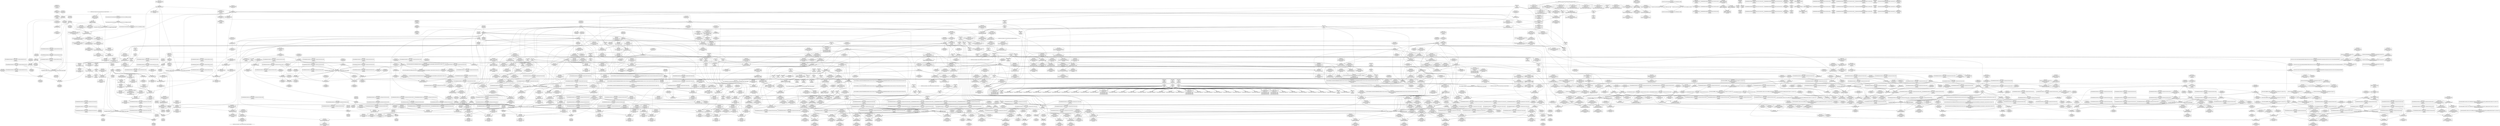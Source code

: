 digraph {
	CE0x5a276a0 [shape=record,shape=Mrecord,label="{CE0x5a276a0|get_current:tmp|*SummSource*}"]
	CE0x5a00b10 [shape=record,shape=Mrecord,label="{CE0x5a00b10|selinux_socket_recvmsg:tmp}"]
	CE0x5ab5fe0 [shape=record,shape=Mrecord,label="{CE0x5ab5fe0|GLOBAL:task_sid.__warned|Global_var:task_sid.__warned|*SummSource*}"]
	CE0x5acf0a0 [shape=record,shape=Mrecord,label="{CE0x5acf0a0|_call_void_mcount()_#3}"]
	CE0x5a83750 [shape=record,shape=Mrecord,label="{CE0x5a83750|task_sid:tmp20|security/selinux/hooks.c,208|*SummSink*}"]
	CE0x5abb700 [shape=record,shape=Mrecord,label="{CE0x5abb700|__preempt_count_sub:tmp4|./arch/x86/include/asm/preempt.h,77|*SummSource*}"]
	CE0x5af8e10 [shape=record,shape=Mrecord,label="{CE0x5af8e10|rcu_read_unlock:land.lhs.true2|*SummSource*}"]
	CE0x5aaf980 [shape=record,shape=Mrecord,label="{CE0x5aaf980|i64*_getelementptr_inbounds_(_2_x_i64_,_2_x_i64_*___llvm_gcov_ctr131,_i64_0,_i64_1)|*Constant*|*SummSource*}"]
	CE0x5b34860 [shape=record,shape=Mrecord,label="{CE0x5b34860|i64*_getelementptr_inbounds_(_4_x_i64_,_4_x_i64_*___llvm_gcov_ctr135,_i64_0,_i64_2)|*Constant*|*SummSink*}"]
	CE0x5a8ce40 [shape=record,shape=Mrecord,label="{CE0x5a8ce40|cred_sid:tmp6|security/selinux/hooks.c,197|*SummSource*}"]
	CE0x5aeffe0 [shape=record,shape=Mrecord,label="{CE0x5aeffe0|rcu_lock_acquire:tmp}"]
	CE0x5ad2570 [shape=record,shape=Mrecord,label="{CE0x5ad2570|__rcu_read_unlock:tmp|*SummSink*}"]
	CE0x5ad6f20 [shape=record,shape=Mrecord,label="{CE0x5ad6f20|GLOBAL:__llvm_gcov_ctr132|Global_var:__llvm_gcov_ctr132}"]
	CE0x5a0f170 [shape=record,shape=Mrecord,label="{CE0x5a0f170|i32_0|*Constant*}"]
	CE0x5accc90 [shape=record,shape=Mrecord,label="{CE0x5accc90|__rcu_read_lock:tmp2|*SummSource*}"]
	CE0x5a9d370 [shape=record,shape=Mrecord,label="{CE0x5a9d370|sock_has_perm:tmp8|security/selinux/hooks.c,3969}"]
	CE0x5a8b3e0 [shape=record,shape=Mrecord,label="{CE0x5a8b3e0|GLOBAL:rcu_read_unlock|*Constant*}"]
	CE0x5a9f6f0 [shape=record,shape=Mrecord,label="{CE0x5a9f6f0|sock_has_perm:tmp5|security/selinux/hooks.c,3966|*SummSink*}"]
	CE0x5b547b0 [shape=record,shape=Mrecord,label="{CE0x5b547b0|__preempt_count_sub:tmp5|./arch/x86/include/asm/preempt.h,77|*SummSink*}"]
	"CONST[source:0(mediator),value:2(dynamic)][purpose:{subject}][SnkIdx:0]"
	CE0x5a27490 [shape=record,shape=Mrecord,label="{CE0x5a27490|32:_%struct.sock*,_:_CRE_0,4_|*MultipleSource*|security/selinux/hooks.c,4221|Function::selinux_socket_recvmsg&Arg::sock::}"]
	CE0x5aeeab0 [shape=record,shape=Mrecord,label="{CE0x5aeeab0|__rcu_read_lock:bb|*SummSource*}"]
	CE0x5a1e770 [shape=record,shape=Mrecord,label="{CE0x5a1e770|sock_has_perm:sid|security/selinux/hooks.c,3969}"]
	CE0x5ad75c0 [shape=record,shape=Mrecord,label="{CE0x5ad75c0|rcu_read_lock:land.lhs.true|*SummSource*}"]
	CE0x5ad2080 [shape=record,shape=Mrecord,label="{CE0x5ad2080|__preempt_count_sub:entry|*SummSource*}"]
	CE0x5ab5420 [shape=record,shape=Mrecord,label="{CE0x5ab5420|rcu_lock_acquire:map|Function::rcu_lock_acquire&Arg::map::}"]
	CE0x5a9e280 [shape=record,shape=Mrecord,label="{CE0x5a9e280|sock_has_perm:tmp12|security/selinux/hooks.c,3970|*SummSource*}"]
	CE0x5af3960 [shape=record,shape=Mrecord,label="{CE0x5af3960|rcu_lock_acquire:tmp2|*SummSink*}"]
	CE0x5b39de0 [shape=record,shape=Mrecord,label="{CE0x5b39de0|__rcu_read_lock:do.body}"]
	CE0x5af7ee0 [shape=record,shape=Mrecord,label="{CE0x5af7ee0|void_(i32*,_i32,_i32*)*_asm_addl_$1,_%gs:$0_,_*m,ri,*m,_dirflag_,_fpsr_,_flags_}"]
	CE0x5a8bbc0 [shape=record,shape=Mrecord,label="{CE0x5a8bbc0|GLOBAL:rcu_read_unlock|*Constant*|*SummSink*}"]
	CE0x5a4ab90 [shape=record,shape=Mrecord,label="{CE0x5a4ab90|sock_has_perm:perms|Function::sock_has_perm&Arg::perms::|*SummSink*}"]
	CE0x5aef560 [shape=record,shape=Mrecord,label="{CE0x5aef560|COLLAPSED:_GCMRE___llvm_gcov_ctr133_internal_global_4_x_i64_zeroinitializer:_elem_0:default:}"]
	CE0x5af33b0 [shape=record,shape=Mrecord,label="{CE0x5af33b0|__preempt_count_add:entry|*SummSink*}"]
	CE0x5a2fbe0 [shape=record,shape=Mrecord,label="{CE0x5a2fbe0|_call_void_mcount()_#3|*SummSink*}"]
	CE0x5b3c240 [shape=record,shape=Mrecord,label="{CE0x5b3c240|rcu_lock_release:tmp3}"]
	CE0x5a9adc0 [shape=record,shape=Mrecord,label="{CE0x5a9adc0|sock_has_perm:call|security/selinux/hooks.c,3967|*SummSource*}"]
	CE0x5a94fe0 [shape=record,shape=Mrecord,label="{CE0x5a94fe0|avc_has_perm:tclass|Function::avc_has_perm&Arg::tclass::|*SummSource*}"]
	CE0x5a106e0 [shape=record,shape=Mrecord,label="{CE0x5a106e0|i64_1|*Constant*}"]
	CE0x5b34c80 [shape=record,shape=Mrecord,label="{CE0x5b34c80|__preempt_count_sub:sub|./arch/x86/include/asm/preempt.h,77|*SummSink*}"]
	CE0x5acd780 [shape=record,shape=Mrecord,label="{CE0x5acd780|%struct.lockdep_map*_null|*Constant*}"]
	CE0x5afa240 [shape=record,shape=Mrecord,label="{CE0x5afa240|__rcu_read_unlock:tmp5|include/linux/rcupdate.h,244|*SummSink*}"]
	CE0x5afceb0 [shape=record,shape=Mrecord,label="{CE0x5afceb0|i64*_getelementptr_inbounds_(_11_x_i64_,_11_x_i64_*___llvm_gcov_ctr132,_i64_0,_i64_8)|*Constant*|*SummSource*}"]
	CE0x5ad68f0 [shape=record,shape=Mrecord,label="{CE0x5ad68f0|rcu_read_lock:do.body|*SummSink*}"]
	CE0x5ac2b90 [shape=record,shape=Mrecord,label="{CE0x5ac2b90|rcu_read_unlock:tmp22|include/linux/rcupdate.h,935}"]
	CE0x5a820b0 [shape=record,shape=Mrecord,label="{CE0x5a820b0|_call_void_lockdep_rcu_suspicious(i8*_getelementptr_inbounds_(_25_x_i8_,_25_x_i8_*_.str3,_i32_0,_i32_0),_i32_208,_i8*_getelementptr_inbounds_(_41_x_i8_,_41_x_i8_*_.str44,_i32_0,_i32_0))_#10,_!dbg_!27732|security/selinux/hooks.c,208|*SummSink*}"]
	CE0x5a156f0 [shape=record,shape=Mrecord,label="{CE0x5a156f0|avc_has_perm:requested|Function::avc_has_perm&Arg::requested::|*SummSource*}"]
	CE0x5a0d1f0 [shape=record,shape=Mrecord,label="{CE0x5a0d1f0|GLOBAL:get_current|*Constant*|*SummSource*}"]
	CE0x5a9c7a0 [shape=record,shape=Mrecord,label="{CE0x5a9c7a0|i64_2|*Constant*|*SummSink*}"]
	CE0x5a909a0 [shape=record,shape=Mrecord,label="{CE0x5a909a0|sock_has_perm:net3|security/selinux/hooks.c,3974|*SummSource*}"]
	CE0x5ab2660 [shape=record,shape=Mrecord,label="{CE0x5ab2660|rcu_read_lock:land.lhs.true2}"]
	CE0x5a166e0 [shape=record,shape=Mrecord,label="{CE0x5a166e0|selinux_socket_recvmsg:tmp1}"]
	CE0x5b3a870 [shape=record,shape=Mrecord,label="{CE0x5b3a870|i64*_getelementptr_inbounds_(_4_x_i64_,_4_x_i64_*___llvm_gcov_ctr130,_i64_0,_i64_3)|*Constant*|*SummSink*}"]
	CE0x5a5b300 [shape=record,shape=Mrecord,label="{CE0x5a5b300|sock_has_perm:type|security/selinux/hooks.c,3972|*SummSource*}"]
	CE0x5b28dc0 [shape=record,shape=Mrecord,label="{CE0x5b28dc0|i64*_getelementptr_inbounds_(_4_x_i64_,_4_x_i64_*___llvm_gcov_ctr134,_i64_0,_i64_2)|*Constant*|*SummSource*}"]
	CE0x5b56510 [shape=record,shape=Mrecord,label="{CE0x5b56510|i64*_getelementptr_inbounds_(_4_x_i64_,_4_x_i64_*___llvm_gcov_ctr135,_i64_0,_i64_1)|*Constant*|*SummSource*}"]
	CE0x5ab7f00 [shape=record,shape=Mrecord,label="{CE0x5ab7f00|rcu_read_unlock:tmp2|*SummSource*}"]
	CE0x5a8ff50 [shape=record,shape=Mrecord,label="{CE0x5a8ff50|sock_has_perm:net1|security/selinux/hooks.c,3973}"]
	CE0x5a9e150 [shape=record,shape=Mrecord,label="{CE0x5a9e150|sock_has_perm:tmp12|security/selinux/hooks.c,3970}"]
	CE0x5b55d00 [shape=record,shape=Mrecord,label="{CE0x5b55d00|COLLAPSED:_GCMRE___llvm_gcov_ctr135_internal_global_4_x_i64_zeroinitializer:_elem_0:default:}"]
	CE0x5af3c60 [shape=record,shape=Mrecord,label="{CE0x5af3c60|rcu_lock_acquire:tmp3}"]
	CE0x5ad8e80 [shape=record,shape=Mrecord,label="{CE0x5ad8e80|_call_void___preempt_count_add(i32_1)_#10,_!dbg_!27711|include/linux/rcupdate.h,239}"]
	CE0x5b3f3e0 [shape=record,shape=Mrecord,label="{CE0x5b3f3e0|__rcu_read_unlock:tmp1|*SummSink*}"]
	CE0x5a9d0f0 [shape=record,shape=Mrecord,label="{CE0x5a9d0f0|i64_0|*Constant*|*SummSink*}"]
	CE0x5aaefd0 [shape=record,shape=Mrecord,label="{CE0x5aaefd0|_call_void_mcount()_#3|*SummSource*}"]
	CE0x5ab7950 [shape=record,shape=Mrecord,label="{CE0x5ab7950|task_sid:do.body}"]
	CE0x5aeb230 [shape=record,shape=Mrecord,label="{CE0x5aeb230|rcu_read_unlock:tmp15|include/linux/rcupdate.h,933|*SummSink*}"]
	CE0x5af4860 [shape=record,shape=Mrecord,label="{CE0x5af4860|__preempt_count_add:val|Function::__preempt_count_add&Arg::val::|*SummSource*}"]
	CE0x5ac4610 [shape=record,shape=Mrecord,label="{CE0x5ac4610|GLOBAL:__rcu_read_unlock|*Constant*}"]
	CE0x5a98ec0 [shape=record,shape=Mrecord,label="{CE0x5a98ec0|GLOBAL:task_sid|*Constant*|*SummSource*}"]
	CE0x5a8ccd0 [shape=record,shape=Mrecord,label="{CE0x5a8ccd0|cred_sid:tmp6|security/selinux/hooks.c,197}"]
	CE0x5a9f3d0 [shape=record,shape=Mrecord,label="{CE0x5a9f3d0|sock_has_perm:tmp4|security/selinux/hooks.c,3966|*SummSink*}"]
	CE0x5aac330 [shape=record,shape=Mrecord,label="{CE0x5aac330|_ret_void,_!dbg_!27717|include/linux/rcupdate.h,419|*SummSink*}"]
	CE0x5ab22f0 [shape=record,shape=Mrecord,label="{CE0x5ab22f0|rcu_read_lock:if.end}"]
	CE0x5a96df0 [shape=record,shape=Mrecord,label="{CE0x5a96df0|8:_%struct.sock*,_:_SCME_31,32_}"]
	CE0x5a26c20 [shape=record,shape=Mrecord,label="{CE0x5a26c20|selinux_socket_recvmsg:call1|security/selinux/hooks.c,4221|*SummSource*}"]
	CE0x5b27c50 [shape=record,shape=Mrecord,label="{CE0x5b27c50|__rcu_read_unlock:tmp1}"]
	CE0x5a8ffc0 [shape=record,shape=Mrecord,label="{CE0x5a8ffc0|sock_has_perm:net1|security/selinux/hooks.c,3973|*SummSource*}"]
	CE0x5afa0d0 [shape=record,shape=Mrecord,label="{CE0x5afa0d0|__rcu_read_unlock:tmp5|include/linux/rcupdate.h,244|*SummSource*}"]
	CE0x5ab4570 [shape=record,shape=Mrecord,label="{CE0x5ab4570|rcu_read_lock:tmp1|*SummSource*}"]
	CE0x5aac6e0 [shape=record,shape=Mrecord,label="{CE0x5aac6e0|task_sid:tmp8|security/selinux/hooks.c,208|*SummSource*}"]
	CE0x5a5dc30 [shape=record,shape=Mrecord,label="{CE0x5a5dc30|i8_2|*Constant*|*SummSource*}"]
	CE0x5a94a70 [shape=record,shape=Mrecord,label="{CE0x5a94a70|rcu_read_lock:tmp9|include/linux/rcupdate.h,882}"]
	CE0x5af1ed0 [shape=record,shape=Mrecord,label="{CE0x5af1ed0|_call_void_mcount()_#3}"]
	CE0x5ae5520 [shape=record,shape=Mrecord,label="{CE0x5ae5520|i8*_getelementptr_inbounds_(_25_x_i8_,_25_x_i8_*_.str45,_i32_0,_i32_0)|*Constant*}"]
	CE0x5a82d80 [shape=record,shape=Mrecord,label="{CE0x5a82d80|i64*_getelementptr_inbounds_(_13_x_i64_,_13_x_i64_*___llvm_gcov_ctr126,_i64_0,_i64_9)|*Constant*|*SummSource*}"]
	CE0x5ab6900 [shape=record,shape=Mrecord,label="{CE0x5ab6900|GLOBAL:__llvm_gcov_ctr126|Global_var:__llvm_gcov_ctr126|*SummSink*}"]
	CE0x5ab85c0 [shape=record,shape=Mrecord,label="{CE0x5ab85c0|task_sid:tobool1|security/selinux/hooks.c,208|*SummSink*}"]
	CE0x5ad6760 [shape=record,shape=Mrecord,label="{CE0x5ad6760|rcu_read_unlock:land.lhs.true|*SummSource*}"]
	CE0x5a499d0 [shape=record,shape=Mrecord,label="{CE0x5a499d0|_ret_i32_%retval.0,_!dbg_!27740|security/selinux/hooks.c,3977|*SummSink*}"]
	CE0x5ae9010 [shape=record,shape=Mrecord,label="{CE0x5ae9010|rcu_read_lock:tmp20|include/linux/rcupdate.h,882|*SummSource*}"]
	CE0x5ad10c0 [shape=record,shape=Mrecord,label="{CE0x5ad10c0|__rcu_read_unlock:tmp4|include/linux/rcupdate.h,244|*SummSink*}"]
	CE0x5a92770 [shape=record,shape=Mrecord,label="{CE0x5a92770|i32_4|*Constant*|*SummSource*}"]
	CE0x5af6550 [shape=record,shape=Mrecord,label="{CE0x5af6550|rcu_read_unlock:tmp10|include/linux/rcupdate.h,933|*SummSource*}"]
	CE0x5a0bdf0 [shape=record,shape=Mrecord,label="{CE0x5a0bdf0|i64*_getelementptr_inbounds_(_2_x_i64_,_2_x_i64_*___llvm_gcov_ctr362,_i64_0,_i64_0)|*Constant*|*SummSink*}"]
	CE0x5af4ec0 [shape=record,shape=Mrecord,label="{CE0x5af4ec0|rcu_read_unlock:tmp4|include/linux/rcupdate.h,933}"]
	CE0x5a10e70 [shape=record,shape=Mrecord,label="{CE0x5a10e70|sock_has_perm:if.then}"]
	CE0x5aad0f0 [shape=record,shape=Mrecord,label="{CE0x5aad0f0|task_sid:call3|security/selinux/hooks.c,208}"]
	CE0x5a547a0 [shape=record,shape=Mrecord,label="{CE0x5a547a0|rcu_read_unlock:tmp1|*SummSink*}"]
	CE0x5a27230 [shape=record,shape=Mrecord,label="{CE0x5a27230|sock_has_perm:task|Function::sock_has_perm&Arg::task::|*SummSink*}"]
	CE0x5ab78e0 [shape=record,shape=Mrecord,label="{CE0x5ab78e0|task_sid:land.lhs.true2|*SummSink*}"]
	CE0x5a545b0 [shape=record,shape=Mrecord,label="{CE0x5a545b0|rcu_read_unlock:tmp1|*SummSource*}"]
	CE0x5aa9bd0 [shape=record,shape=Mrecord,label="{CE0x5aa9bd0|task_sid:call3|security/selinux/hooks.c,208|*SummSource*}"]
	CE0x5ad8ef0 [shape=record,shape=Mrecord,label="{CE0x5ad8ef0|_call_void___preempt_count_add(i32_1)_#10,_!dbg_!27711|include/linux/rcupdate.h,239|*SummSource*}"]
	CE0x5a38fd0 [shape=record,shape=Mrecord,label="{CE0x5a38fd0|i32_22|*Constant*|*SummSource*}"]
	CE0x5b2ac10 [shape=record,shape=Mrecord,label="{CE0x5b2ac10|__preempt_count_add:tmp3}"]
	CE0x5b27cc0 [shape=record,shape=Mrecord,label="{CE0x5b27cc0|__rcu_read_unlock:tmp1|*SummSource*}"]
	CE0x5a38e90 [shape=record,shape=Mrecord,label="{CE0x5a38e90|_ret_void,_!dbg_!27735|include/linux/rcupdate.h,884}"]
	CE0x5b56970 [shape=record,shape=Mrecord,label="{CE0x5b56970|__preempt_count_add:do.body|*SummSink*}"]
	CE0x5ad8100 [shape=record,shape=Mrecord,label="{CE0x5ad8100|GLOBAL:__llvm_gcov_ctr127|Global_var:__llvm_gcov_ctr127|*SummSink*}"]
	CE0x5a9fc80 [shape=record,shape=Mrecord,label="{CE0x5a9fc80|GLOBAL:task_sid|*Constant*}"]
	CE0x5aa4500 [shape=record,shape=Mrecord,label="{CE0x5aa4500|task_sid:bb|*SummSource*}"]
	CE0x5af8be0 [shape=record,shape=Mrecord,label="{CE0x5af8be0|rcu_lock_acquire:__here}"]
	CE0x5aaa4a0 [shape=record,shape=Mrecord,label="{CE0x5aaa4a0|GLOBAL:rcu_lock_acquire|*Constant*}"]
	CE0x5a86030 [shape=record,shape=Mrecord,label="{CE0x5a86030|task_sid:tmp16|security/selinux/hooks.c,208}"]
	CE0x5a387f0 [shape=record,shape=Mrecord,label="{CE0x5a387f0|rcu_read_lock:tmp15|include/linux/rcupdate.h,882|*SummSink*}"]
	CE0x5ab2fc0 [shape=record,shape=Mrecord,label="{CE0x5ab2fc0|task_sid:if.end|*SummSink*}"]
	CE0x5a13ef0 [shape=record,shape=Mrecord,label="{CE0x5a13ef0|0:_i8,_:_GCMR_task_sid.__warned_internal_global_i8_0,_section_.data.unlikely_,_align_1:_elem_0:default:}"]
	CE0x5a89ca0 [shape=record,shape=Mrecord,label="{CE0x5a89ca0|task_sid:tmp27|security/selinux/hooks.c,208|*SummSink*}"]
	CE0x5aec040 [shape=record,shape=Mrecord,label="{CE0x5aec040|rcu_read_unlock:tmp14|include/linux/rcupdate.h,933}"]
	CE0x5aeb8d0 [shape=record,shape=Mrecord,label="{CE0x5aeb8d0|GLOBAL:__preempt_count|Global_var:__preempt_count|*SummSource*}"]
	CE0x5aff5e0 [shape=record,shape=Mrecord,label="{CE0x5aff5e0|rcu_read_unlock:tmp17|include/linux/rcupdate.h,933|*SummSource*}"]
	CE0x5af34c0 [shape=record,shape=Mrecord,label="{CE0x5af34c0|i32_1|*Constant*}"]
	CE0x5a93550 [shape=record,shape=Mrecord,label="{CE0x5a93550|avc_has_perm:entry|*SummSource*}"]
	CE0x5ac6cf0 [shape=record,shape=Mrecord,label="{CE0x5ac6cf0|rcu_lock_release:tmp2}"]
	CE0x5ac3610 [shape=record,shape=Mrecord,label="{CE0x5ac3610|_call_void_rcu_lock_release(%struct.lockdep_map*_rcu_lock_map)_#10,_!dbg_!27733|include/linux/rcupdate.h,935|*SummSource*}"]
	CE0x5a9bc90 [shape=record,shape=Mrecord,label="{CE0x5a9bc90|sock_has_perm:tmp6|security/selinux/hooks.c,3969|*SummSink*}"]
	CE0x5aa4690 [shape=record,shape=Mrecord,label="{CE0x5aa4690|task_sid:land.lhs.true}"]
	CE0x5acef50 [shape=record,shape=Mrecord,label="{CE0x5acef50|__rcu_read_lock:tmp3|*SummSource*}"]
	CE0x5a5f710 [shape=record,shape=Mrecord,label="{CE0x5a5f710|rcu_read_lock:tmp12|include/linux/rcupdate.h,882|*SummSource*}"]
	CE0x5ab1290 [shape=record,shape=Mrecord,label="{CE0x5ab1290|i64_5|*Constant*|*SummSource*}"]
	CE0x5b3f230 [shape=record,shape=Mrecord,label="{CE0x5b3f230|_call_void_mcount()_#3}"]
	CE0x5a97640 [shape=record,shape=Mrecord,label="{CE0x5a97640|8:_%struct.sock*,_:_SCME_38,39_}"]
	CE0x5a81690 [shape=record,shape=Mrecord,label="{CE0x5a81690|task_sid:tmp19|security/selinux/hooks.c,208|*SummSource*}"]
	CE0x5ad4860 [shape=record,shape=Mrecord,label="{CE0x5ad4860|rcu_lock_acquire:tmp3|*SummSink*}"]
	CE0x5af8d10 [shape=record,shape=Mrecord,label="{CE0x5af8d10|rcu_read_unlock:land.lhs.true2}"]
	CE0x5a97b00 [shape=record,shape=Mrecord,label="{CE0x5a97b00|8:_%struct.sock*,_:_SCME_42,43_}"]
	CE0x5aa34f0 [shape=record,shape=Mrecord,label="{CE0x5aa34f0|sock_has_perm:tmp19|security/selinux/hooks.c,3977|*SummSource*}"]
	CE0x5ac41e0 [shape=record,shape=Mrecord,label="{CE0x5ac41e0|rcu_lock_release:map|Function::rcu_lock_release&Arg::map::}"]
	CE0x5a269c0 [shape=record,shape=Mrecord,label="{CE0x5a269c0|sock_has_perm:net|security/selinux/hooks.c, 3966|*SummSource*}"]
	CE0x5a81b60 [shape=record,shape=Mrecord,label="{CE0x5a81b60|i8_1|*Constant*|*SummSink*}"]
	CE0x5a890b0 [shape=record,shape=Mrecord,label="{CE0x5a890b0|i64*_getelementptr_inbounds_(_13_x_i64_,_13_x_i64_*___llvm_gcov_ctr126,_i64_0,_i64_12)|*Constant*}"]
	CE0x5aef790 [shape=record,shape=Mrecord,label="{CE0x5aef790|i64*_getelementptr_inbounds_(_4_x_i64_,_4_x_i64_*___llvm_gcov_ctr130,_i64_0,_i64_2)|*Constant*|*SummSource*}"]
	CE0x5af3610 [shape=record,shape=Mrecord,label="{CE0x5af3610|rcu_read_unlock:if.then|*SummSink*}"]
	CE0x5a50f00 [shape=record,shape=Mrecord,label="{CE0x5a50f00|i64*_getelementptr_inbounds_(_11_x_i64_,_11_x_i64_*___llvm_gcov_ctr127,_i64_0,_i64_1)|*Constant*|*SummSource*}"]
	CE0x5ab29b0 [shape=record,shape=Mrecord,label="{CE0x5ab29b0|i64_3|*Constant*|*SummSink*}"]
	CE0x5aac4a0 [shape=record,shape=Mrecord,label="{CE0x5aac4a0|rcu_read_lock:call|include/linux/rcupdate.h,882|*SummSink*}"]
	CE0x5b358e0 [shape=record,shape=Mrecord,label="{CE0x5b358e0|i64*_getelementptr_inbounds_(_4_x_i64_,_4_x_i64_*___llvm_gcov_ctr134,_i64_0,_i64_0)|*Constant*|*SummSource*}"]
	CE0x5a1afb0 [shape=record,shape=Mrecord,label="{CE0x5a1afb0|cred_sid:tmp4|*LoadInst*|security/selinux/hooks.c,196|*SummSink*}"]
	CE0x5af9620 [shape=record,shape=Mrecord,label="{CE0x5af9620|rcu_read_unlock:tmp6|include/linux/rcupdate.h,933}"]
	CE0x5a90660 [shape=record,shape=Mrecord,label="{CE0x5a90660|sock_has_perm:u2|security/selinux/hooks.c,3974|*SummSink*}"]
	CE0x5a00d20 [shape=record,shape=Mrecord,label="{CE0x5a00d20|_ret_%struct.task_struct*_%tmp4,_!dbg_!27714|./arch/x86/include/asm/current.h,14|*SummSink*}"]
	CE0x5ae4af0 [shape=record,shape=Mrecord,label="{CE0x5ae4af0|i64*_getelementptr_inbounds_(_11_x_i64_,_11_x_i64_*___llvm_gcov_ctr127,_i64_0,_i64_8)|*Constant*}"]
	CE0x5ab0ce0 [shape=record,shape=Mrecord,label="{CE0x5ab0ce0|GLOBAL:__llvm_gcov_ctr127|Global_var:__llvm_gcov_ctr127}"]
	CE0x5a93f80 [shape=record,shape=Mrecord,label="{CE0x5a93f80|rcu_read_lock:tobool1|include/linux/rcupdate.h,882}"]
	CE0x5aec770 [shape=record,shape=Mrecord,label="{CE0x5aec770|i64*_getelementptr_inbounds_(_4_x_i64_,_4_x_i64_*___llvm_gcov_ctr134,_i64_0,_i64_1)|*Constant*|*SummSink*}"]
	CE0x5a8aa30 [shape=record,shape=Mrecord,label="{CE0x5a8aa30|cred_sid:entry|*SummSink*}"]
	CE0x5a9f460 [shape=record,shape=Mrecord,label="{CE0x5a9f460|sock_has_perm:tmp5|security/selinux/hooks.c,3966}"]
	CE0x5aeea10 [shape=record,shape=Mrecord,label="{CE0x5aeea10|__rcu_read_unlock:tmp3}"]
	CE0x5ae19d0 [shape=record,shape=Mrecord,label="{CE0x5ae19d0|i64_7|*Constant*}"]
	CE0x5b257c0 [shape=record,shape=Mrecord,label="{CE0x5b257c0|i8*_undef|*Constant*}"]
	CE0x5b36680 [shape=record,shape=Mrecord,label="{CE0x5b36680|COLLAPSED:_GCMRE___llvm_gcov_ctr134_internal_global_4_x_i64_zeroinitializer:_elem_0:default:}"]
	CE0x5a8ed70 [shape=record,shape=Mrecord,label="{CE0x5a8ed70|sock_has_perm:u|security/selinux/hooks.c,3973|*SummSink*}"]
	CE0x5b24480 [shape=record,shape=Mrecord,label="{CE0x5b24480|i64*_getelementptr_inbounds_(_4_x_i64_,_4_x_i64_*___llvm_gcov_ctr133,_i64_0,_i64_3)|*Constant*}"]
	CE0x5a897b0 [shape=record,shape=Mrecord,label="{CE0x5a897b0|task_sid:call7|security/selinux/hooks.c,208}"]
	CE0x5a986e0 [shape=record,shape=Mrecord,label="{CE0x5a986e0|8:_%struct.sock*,_:_SCME_52,53_}"]
	CE0x5aa42a0 [shape=record,shape=Mrecord,label="{CE0x5aa42a0|task_sid:land.lhs.true2}"]
	CE0x5acd8e0 [shape=record,shape=Mrecord,label="{CE0x5acd8e0|i64*_getelementptr_inbounds_(_4_x_i64_,_4_x_i64_*___llvm_gcov_ctr130,_i64_0,_i64_3)|*Constant*}"]
	CE0x5aae310 [shape=record,shape=Mrecord,label="{CE0x5aae310|task_sid:call|security/selinux/hooks.c,208|*SummSource*}"]
	CE0x5a2ebd0 [shape=record,shape=Mrecord,label="{CE0x5a2ebd0|__rcu_read_lock:entry|*SummSink*}"]
	CE0x5a8ef20 [shape=record,shape=Mrecord,label="{CE0x5a8ef20|sock_has_perm:u|security/selinux/hooks.c,3973}"]
	CE0x5aef340 [shape=record,shape=Mrecord,label="{CE0x5aef340|i64*_getelementptr_inbounds_(_4_x_i64_,_4_x_i64_*___llvm_gcov_ctr133,_i64_0,_i64_0)|*Constant*|*SummSink*}"]
	CE0x5ad8630 [shape=record,shape=Mrecord,label="{CE0x5ad8630|GLOBAL:__llvm_gcov_ctr132|Global_var:__llvm_gcov_ctr132|*SummSink*}"]
	CE0x5ab0000 [shape=record,shape=Mrecord,label="{CE0x5ab0000|_call_void_asm_sideeffect_,_memory_,_dirflag_,_fpsr_,_flags_()_#3,_!dbg_!27714,_!srcloc_!27715|include/linux/rcupdate.h,239|*SummSink*}"]
	CE0x5a5f3f0 [shape=record,shape=Mrecord,label="{CE0x5a5f3f0|rcu_read_lock:tmp11|include/linux/rcupdate.h,882|*SummSink*}"]
	CE0x5a1e530 [shape=record,shape=Mrecord,label="{CE0x5a1e530|selinux_socket_recvmsg:sock|Function::selinux_socket_recvmsg&Arg::sock::}"]
	CE0x5b823f0 [shape=record,shape=Mrecord,label="{CE0x5b823f0|i64*_getelementptr_inbounds_(_4_x_i64_,_4_x_i64_*___llvm_gcov_ctr135,_i64_0,_i64_0)|*Constant*|*SummSource*}"]
	CE0x5a25f80 [shape=record,shape=Mrecord,label="{CE0x5a25f80|get_current:tmp3|*SummSink*}"]
	CE0x5b535d0 [shape=record,shape=Mrecord,label="{CE0x5b535d0|__preempt_count_add:tmp6|./arch/x86/include/asm/preempt.h,73|*SummSource*}"]
	CE0x5ab2f20 [shape=record,shape=Mrecord,label="{CE0x5ab2f20|task_sid:if.end|*SummSource*}"]
	CE0x5ab56f0 [shape=record,shape=Mrecord,label="{CE0x5ab56f0|rcu_lock_acquire:map|Function::rcu_lock_acquire&Arg::map::|*SummSink*}"]
	CE0x5a38b10 [shape=record,shape=Mrecord,label="{CE0x5a38b10|rcu_read_lock:tmp16|include/linux/rcupdate.h,882|*SummSource*}"]
	CE0x5aea490 [shape=record,shape=Mrecord,label="{CE0x5aea490|rcu_read_lock:tmp22|include/linux/rcupdate.h,884|*SummSink*}"]
	CE0x5a980f0 [shape=record,shape=Mrecord,label="{CE0x5a980f0|8:_%struct.sock*,_:_SCME_47,48_}"]
	CE0x5af9b20 [shape=record,shape=Mrecord,label="{CE0x5af9b20|__preempt_count_sub:entry|*SummSink*}"]
	CE0x5ae1f40 [shape=record,shape=Mrecord,label="{CE0x5ae1f40|rcu_read_unlock:tmp12|include/linux/rcupdate.h,933}"]
	CE0x5a52960 [shape=record,shape=Mrecord,label="{CE0x5a52960|sock_has_perm:if.then|*SummSink*}"]
	CE0x5b381e0 [shape=record,shape=Mrecord,label="{CE0x5b381e0|_call_void_lock_release(%struct.lockdep_map*_%map,_i32_1,_i64_ptrtoint_(i8*_blockaddress(_rcu_lock_release,_%__here)_to_i64))_#10,_!dbg_!27716|include/linux/rcupdate.h,423|*SummSink*}"]
	CE0x5ae7a00 [shape=record,shape=Mrecord,label="{CE0x5ae7a00|rcu_read_lock:tmp18|include/linux/rcupdate.h,882|*SummSource*}"]
	CE0x5aeba60 [shape=record,shape=Mrecord,label="{CE0x5aeba60|GLOBAL:__preempt_count|Global_var:__preempt_count|*SummSink*}"]
	CE0x5aecbf0 [shape=record,shape=Mrecord,label="{CE0x5aecbf0|rcu_read_unlock:tmp7|include/linux/rcupdate.h,933|*SummSink*}"]
	CE0x5a94be0 [shape=record,shape=Mrecord,label="{CE0x5a94be0|rcu_read_lock:tmp10|include/linux/rcupdate.h,882}"]
	CE0x5a97770 [shape=record,shape=Mrecord,label="{CE0x5a97770|8:_%struct.sock*,_:_SCME_39,40_}"]
	CE0x5a290c0 [shape=record,shape=Mrecord,label="{CE0x5a290c0|cred_sid:security|security/selinux/hooks.c,196|*SummSource*}"]
	CE0x5afd150 [shape=record,shape=Mrecord,label="{CE0x5afd150|i64*_getelementptr_inbounds_(_11_x_i64_,_11_x_i64_*___llvm_gcov_ctr132,_i64_0,_i64_8)|*Constant*|*SummSink*}"]
	CE0x5ad6240 [shape=record,shape=Mrecord,label="{CE0x5ad6240|rcu_read_lock:land.lhs.true2|*SummSink*}"]
	CE0x5aeadf0 [shape=record,shape=Mrecord,label="{CE0x5aeadf0|rcu_read_unlock:tmp15|include/linux/rcupdate.h,933}"]
	CE0x5b42b10 [shape=record,shape=Mrecord,label="{CE0x5b42b10|__preempt_count_add:do.body}"]
	CE0x77d0960 [shape=record,shape=Mrecord,label="{CE0x77d0960|sock_has_perm:entry|*SummSink*}"]
	CE0x5aa2720 [shape=record,shape=Mrecord,label="{CE0x5aa2720|sock_has_perm:retval.0|*SummSink*}"]
	CE0x5ad8bf0 [shape=record,shape=Mrecord,label="{CE0x5ad8bf0|_ret_void,_!dbg_!27717|include/linux/rcupdate.h,419|*SummSource*}"]
	CE0x5ab2b80 [shape=record,shape=Mrecord,label="{CE0x5ab2b80|cred_sid:tmp1|*SummSource*}"]
	CE0x5aef170 [shape=record,shape=Mrecord,label="{CE0x5aef170|_call_void_asm_sideeffect_,_memory_,_dirflag_,_fpsr_,_flags_()_#3,_!dbg_!27714,_!srcloc_!27715|include/linux/rcupdate.h,239|*SummSource*}"]
	CE0x5a2c000 [shape=record,shape=Mrecord,label="{CE0x5a2c000|i64*_getelementptr_inbounds_(_13_x_i64_,_13_x_i64_*___llvm_gcov_ctr126,_i64_0,_i64_0)|*Constant*|*SummSource*}"]
	CE0x5af1830 [shape=record,shape=Mrecord,label="{CE0x5af1830|COLLAPSED:_GCMRE___llvm_gcov_ctr132_internal_global_11_x_i64_zeroinitializer:_elem_0:default:}"]
	CE0x5af9f50 [shape=record,shape=Mrecord,label="{CE0x5af9f50|__rcu_read_unlock:tmp5|include/linux/rcupdate.h,244}"]
	CE0x5ad3cd0 [shape=record,shape=Mrecord,label="{CE0x5ad3cd0|i64*_getelementptr_inbounds_(_11_x_i64_,_11_x_i64_*___llvm_gcov_ctr127,_i64_0,_i64_0)|*Constant*}"]
	CE0x5aba1b0 [shape=record,shape=Mrecord,label="{CE0x5aba1b0|__preempt_count_sub:tmp3|*SummSink*}"]
	CE0x5b25460 [shape=record,shape=Mrecord,label="{CE0x5b25460|rcu_lock_release:tmp7}"]
	CE0x5b3bd30 [shape=record,shape=Mrecord,label="{CE0x5b3bd30|rcu_lock_release:indirectgoto}"]
	CE0x5a151c0 [shape=record,shape=Mrecord,label="{CE0x5a151c0|sock_has_perm:cleanup}"]
	CE0x5a7fca0 [shape=record,shape=Mrecord,label="{CE0x5a7fca0|1216:_i8*,_:_CRE_1216,1224_|*MultipleSource*|Function::sock_has_perm&Arg::sk::|security/selinux/hooks.c,3964|*LoadInst*|security/selinux/hooks.c,4221}"]
	CE0x5a46230 [shape=record,shape=Mrecord,label="{CE0x5a46230|get_current:bb|*SummSource*}"]
	CE0x5ab0e10 [shape=record,shape=Mrecord,label="{CE0x5ab0e10|GLOBAL:__llvm_gcov_ctr127|Global_var:__llvm_gcov_ctr127|*SummSource*}"]
	CE0x5a10aa0 [shape=record,shape=Mrecord,label="{CE0x5a10aa0|_call_void_rcu_read_lock()_#10,_!dbg_!27712|security/selinux/hooks.c,207}"]
	CE0x5b3aff0 [shape=record,shape=Mrecord,label="{CE0x5b3aff0|rcu_lock_acquire:tmp7|*SummSink*}"]
	CE0x5a5e690 [shape=record,shape=Mrecord,label="{CE0x5a5e690|avc_has_perm:ssid|Function::avc_has_perm&Arg::ssid::|*SummSource*}"]
	CE0x5ab41b0 [shape=record,shape=Mrecord,label="{CE0x5ab41b0|task_sid:tmp5|security/selinux/hooks.c,208|*SummSource*}"]
	CE0x5a9f340 [shape=record,shape=Mrecord,label="{CE0x5a9f340|sock_has_perm:tmp4|security/selinux/hooks.c,3966|*SummSource*}"]
	CE0x5a86a70 [shape=record,shape=Mrecord,label="{CE0x5a86a70|task_sid:tmp17|security/selinux/hooks.c,208|*SummSource*}"]
	CE0x5ad7170 [shape=record,shape=Mrecord,label="{CE0x5ad7170|_call_void_mcount()_#3|*SummSink*}"]
	CE0x5ac38b0 [shape=record,shape=Mrecord,label="{CE0x5ac38b0|rcu_lock_release:entry}"]
	CE0x5a985b0 [shape=record,shape=Mrecord,label="{CE0x5a985b0|8:_%struct.sock*,_:_SCME_51,52_}"]
	CE0x5a31390 [shape=record,shape=Mrecord,label="{CE0x5a31390|32:_%struct.sock*,_:_CRE_24,32_|*MultipleSource*|security/selinux/hooks.c,4221|Function::selinux_socket_recvmsg&Arg::sock::}"]
	CE0x5b00110 [shape=record,shape=Mrecord,label="{CE0x5b00110|_call_void_lockdep_rcu_suspicious(i8*_getelementptr_inbounds_(_25_x_i8_,_25_x_i8_*_.str45,_i32_0,_i32_0),_i32_934,_i8*_getelementptr_inbounds_(_44_x_i8_,_44_x_i8_*_.str47,_i32_0,_i32_0))_#10,_!dbg_!27726|include/linux/rcupdate.h,933|*SummSource*}"]
	CE0x5a92f80 [shape=record,shape=Mrecord,label="{CE0x5a92f80|i32_(i32,_i32,_i16,_i32,_%struct.common_audit_data*)*_bitcast_(i32_(i32,_i32,_i16,_i32,_%struct.common_audit_data.495*)*_avc_has_perm_to_i32_(i32,_i32,_i16,_i32,_%struct.common_audit_data*)*)|*Constant*}"]
	CE0x5af17c0 [shape=record,shape=Mrecord,label="{CE0x5af17c0|rcu_read_unlock:tmp}"]
	CE0x5aac970 [shape=record,shape=Mrecord,label="{CE0x5aac970|task_sid:tmp9|security/selinux/hooks.c,208}"]
	CE0x5b57110 [shape=record,shape=Mrecord,label="{CE0x5b57110|i64*_getelementptr_inbounds_(_4_x_i64_,_4_x_i64_*___llvm_gcov_ctr129,_i64_0,_i64_0)|*Constant*|*SummSink*}"]
	CE0x5a19210 [shape=record,shape=Mrecord,label="{CE0x5a19210|selinux_socket_recvmsg:tmp3|*SummSink*}"]
	CE0x5a9cc50 [shape=record,shape=Mrecord,label="{CE0x5a9cc50|GLOBAL:__llvm_gcov_ctr327|Global_var:__llvm_gcov_ctr327}"]
	CE0x5a543c0 [shape=record,shape=Mrecord,label="{CE0x5a543c0|task_sid:real_cred|security/selinux/hooks.c,208|*SummSink*}"]
	CE0x5afc8c0 [shape=record,shape=Mrecord,label="{CE0x5afc8c0|rcu_read_unlock:tmp16|include/linux/rcupdate.h,933|*SummSource*}"]
	CE0x5ad4f30 [shape=record,shape=Mrecord,label="{CE0x5ad4f30|rcu_lock_release:__here|*SummSink*}"]
	CE0x5a9aaf0 [shape=record,shape=Mrecord,label="{CE0x5a9aaf0|i32_8|*Constant*}"]
	CE0x5a90b20 [shape=record,shape=Mrecord,label="{CE0x5a90b20|sock_has_perm:net3|security/selinux/hooks.c,3974|*SummSink*}"]
	CE0x5aad700 [shape=record,shape=Mrecord,label="{CE0x5aad700|cred_sid:tmp2|*SummSource*}"]
	CE0x5b24380 [shape=record,shape=Mrecord,label="{CE0x5b24380|rcu_lock_release:tmp5|include/linux/rcupdate.h,423|*SummSink*}"]
	CE0x5a51f50 [shape=record,shape=Mrecord,label="{CE0x5a51f50|task_sid:tmp|*SummSource*}"]
	CE0x5a903c0 [shape=record,shape=Mrecord,label="{CE0x5a903c0|sock_has_perm:u2|security/selinux/hooks.c,3974}"]
	CE0x5ad6db0 [shape=record,shape=Mrecord,label="{CE0x5ad6db0|rcu_read_unlock:tmp5|include/linux/rcupdate.h,933}"]
	CE0x5afd4c0 [shape=record,shape=Mrecord,label="{CE0x5afd4c0|i8*_getelementptr_inbounds_(_44_x_i8_,_44_x_i8_*_.str47,_i32_0,_i32_0)|*Constant*}"]
	CE0x5ab2b10 [shape=record,shape=Mrecord,label="{CE0x5ab2b10|cred_sid:tmp1}"]
	CE0x5a82770 [shape=record,shape=Mrecord,label="{CE0x5a82770|i8*_getelementptr_inbounds_(_41_x_i8_,_41_x_i8_*_.str44,_i32_0,_i32_0)|*Constant*}"]
	CE0x5ab8350 [shape=record,shape=Mrecord,label="{CE0x5ab8350|cred_sid:sid|security/selinux/hooks.c,197|*SummSink*}"]
	CE0x5b015a0 [shape=record,shape=Mrecord,label="{CE0x5b015a0|rcu_lock_acquire:tmp1}"]
	CE0x5a15aa0 [shape=record,shape=Mrecord,label="{CE0x5a15aa0|avc_has_perm:auditdata|Function::avc_has_perm&Arg::auditdata::}"]
	CE0x5a97d60 [shape=record,shape=Mrecord,label="{CE0x5a97d60|8:_%struct.sock*,_:_SCME_44,45_}"]
	CE0x5ad7280 [shape=record,shape=Mrecord,label="{CE0x5ad7280|i64*_getelementptr_inbounds_(_4_x_i64_,_4_x_i64_*___llvm_gcov_ctr130,_i64_0,_i64_2)|*Constant*}"]
	CE0x5a9c620 [shape=record,shape=Mrecord,label="{CE0x5a9c620|i64_2|*Constant*|*SummSource*}"]
	CE0x5b24090 [shape=record,shape=Mrecord,label="{CE0x5b24090|rcu_lock_release:tmp5|include/linux/rcupdate.h,423}"]
	CE0x5b57db0 [shape=record,shape=Mrecord,label="{CE0x5b57db0|__preempt_count_add:tmp|*SummSource*}"]
	CE0x5a00f00 [shape=record,shape=Mrecord,label="{CE0x5a00f00|get_current:entry|*SummSource*}"]
	CE0x5afe650 [shape=record,shape=Mrecord,label="{CE0x5afe650|rcu_read_unlock:tmp20|include/linux/rcupdate.h,933|*SummSource*}"]
	CE0x5adf460 [shape=record,shape=Mrecord,label="{CE0x5adf460|i64*_getelementptr_inbounds_(_4_x_i64_,_4_x_i64_*___llvm_gcov_ctr129,_i64_0,_i64_1)|*Constant*|*SummSource*}"]
	CE0x5ab9950 [shape=record,shape=Mrecord,label="{CE0x5ab9950|i64_7|*Constant*|*SummSink*}"]
	CE0x5af07d0 [shape=record,shape=Mrecord,label="{CE0x5af07d0|rcu_read_unlock:tmp10|include/linux/rcupdate.h,933}"]
	CE0x5b28ae0 [shape=record,shape=Mrecord,label="{CE0x5b28ae0|i64*_getelementptr_inbounds_(_4_x_i64_,_4_x_i64_*___llvm_gcov_ctr130,_i64_0,_i64_0)|*Constant*|*SummSink*}"]
	CE0x5a0d980 [shape=record,shape=Mrecord,label="{CE0x5a0d980|get_current:entry}"]
	CE0x5a1e000 [shape=record,shape=Mrecord,label="{CE0x5a1e000|GLOBAL:lock_release|*Constant*|*SummSink*}"]
	CE0x5aa9150 [shape=record,shape=Mrecord,label="{CE0x5aa9150|task_sid:call|security/selinux/hooks.c,208}"]
	CE0x5ab5570 [shape=record,shape=Mrecord,label="{CE0x5ab5570|rcu_lock_acquire:map|Function::rcu_lock_acquire&Arg::map::|*SummSource*}"]
	CE0x5b53560 [shape=record,shape=Mrecord,label="{CE0x5b53560|__preempt_count_add:tmp6|./arch/x86/include/asm/preempt.h,73}"]
	CE0x5a0f920 [shape=record,shape=Mrecord,label="{CE0x5a0f920|_call_void_mcount()_#3}"]
	CE0x5ae6c90 [shape=record,shape=Mrecord,label="{CE0x5ae6c90|i64*_getelementptr_inbounds_(_11_x_i64_,_11_x_i64_*___llvm_gcov_ctr127,_i64_0,_i64_9)|*Constant*}"]
	CE0x5b3bbe0 [shape=record,shape=Mrecord,label="{CE0x5b3bbe0|i8*_undef|*Constant*|*SummSink*}"]
	CE0x5a3d070 [shape=record,shape=Mrecord,label="{CE0x5a3d070|i64_0|*Constant*}"]
	CE0x5ab5040 [shape=record,shape=Mrecord,label="{CE0x5ab5040|task_sid:tmp7|security/selinux/hooks.c,208}"]
	CE0x5a9f890 [shape=record,shape=Mrecord,label="{CE0x5a9f890|i8_0|*Constant*}"]
	CE0x5b291b0 [shape=record,shape=Mrecord,label="{CE0x5b291b0|GLOBAL:__preempt_count|Global_var:__preempt_count}"]
	CE0x5af44a0 [shape=record,shape=Mrecord,label="{CE0x5af44a0|__rcu_read_lock:tmp7|include/linux/rcupdate.h,240|*SummSink*}"]
	CE0x5b776f0 [shape=record,shape=Mrecord,label="{CE0x5b776f0|__preempt_count_add:tmp5|./arch/x86/include/asm/preempt.h,72}"]
	CE0x5a2bee0 [shape=record,shape=Mrecord,label="{CE0x5a2bee0|i64*_getelementptr_inbounds_(_13_x_i64_,_13_x_i64_*___llvm_gcov_ctr126,_i64_0,_i64_0)|*Constant*}"]
	CE0x5a00670 [shape=record,shape=Mrecord,label="{CE0x5a00670|i64_1|*Constant*|*SummSource*}"]
	CE0x5b55c90 [shape=record,shape=Mrecord,label="{CE0x5b55c90|__preempt_count_sub:tmp}"]
	CE0x5aba250 [shape=record,shape=Mrecord,label="{CE0x5aba250|_call_void_mcount()_#3}"]
	CE0x5ae7520 [shape=record,shape=Mrecord,label="{CE0x5ae7520|rcu_read_lock:tmp17|include/linux/rcupdate.h,882|*SummSink*}"]
	CE0x5a8b980 [shape=record,shape=Mrecord,label="{CE0x5a8b980|rcu_read_unlock:entry}"]
	CE0x5a2fa10 [shape=record,shape=Mrecord,label="{CE0x5a2fa10|sock_has_perm:tmp8|security/selinux/hooks.c,3969|*SummSink*}"]
	CE0x5ab1d40 [shape=record,shape=Mrecord,label="{CE0x5ab1d40|GLOBAL:rcu_lock_map|Global_var:rcu_lock_map|*SummSource*}"]
	CE0x5b3f9a0 [shape=record,shape=Mrecord,label="{CE0x5b3f9a0|__preempt_count_sub:val|Function::__preempt_count_sub&Arg::val::}"]
	CE0x5a87770 [shape=record,shape=Mrecord,label="{CE0x5a87770|task_sid:tmp23|security/selinux/hooks.c,208|*SummSource*}"]
	CE0x5a538d0 [shape=record,shape=Mrecord,label="{CE0x5a538d0|sock_has_perm:bb|*SummSink*}"]
	CE0x5aa3370 [shape=record,shape=Mrecord,label="{CE0x5aa3370|sock_has_perm:tmp19|security/selinux/hooks.c,3977}"]
	CE0x5a86640 [shape=record,shape=Mrecord,label="{CE0x5a86640|task_sid:tmp16|security/selinux/hooks.c,208|*SummSource*}"]
	CE0x5a26020 [shape=record,shape=Mrecord,label="{CE0x5a26020|_call_void_mcount()_#3}"]
	CE0x5a548b0 [shape=record,shape=Mrecord,label="{CE0x5a548b0|i64*_getelementptr_inbounds_(_11_x_i64_,_11_x_i64_*___llvm_gcov_ctr132,_i64_0,_i64_1)|*Constant*}"]
	CE0x5b3f040 [shape=record,shape=Mrecord,label="{CE0x5b3f040|__preempt_count_sub:sub|./arch/x86/include/asm/preempt.h,77}"]
	CE0x5b567d0 [shape=record,shape=Mrecord,label="{CE0x5b567d0|__preempt_count_sub:tmp1}"]
	CE0x5a38280 [shape=record,shape=Mrecord,label="{CE0x5a38280|rcu_read_lock:tmp14|include/linux/rcupdate.h,882|*SummSink*}"]
	CE0x5af73c0 [shape=record,shape=Mrecord,label="{CE0x5af73c0|rcu_read_unlock:tmp11|include/linux/rcupdate.h,933}"]
	CE0x5ac4850 [shape=record,shape=Mrecord,label="{CE0x5ac4850|_ret_void,_!dbg_!27717|include/linux/rcupdate.h,424}"]
	CE0x5aad690 [shape=record,shape=Mrecord,label="{CE0x5aad690|cred_sid:tmp2}"]
	CE0x5a541a0 [shape=record,shape=Mrecord,label="{CE0x5a541a0|task_sid:tmp4|*LoadInst*|security/selinux/hooks.c,208}"]
	CE0x5a94cd0 [shape=record,shape=Mrecord,label="{CE0x5a94cd0|avc_has_perm:tsid|Function::avc_has_perm&Arg::tsid::|*SummSink*}"]
	CE0x5a102b0 [shape=record,shape=Mrecord,label="{CE0x5a102b0|_ret_void,_!dbg_!27735|include/linux/rcupdate.h,884|*SummSink*}"]
	CE0x5ae7b80 [shape=record,shape=Mrecord,label="{CE0x5ae7b80|rcu_read_lock:tmp18|include/linux/rcupdate.h,882|*SummSink*}"]
	CE0x5aae450 [shape=record,shape=Mrecord,label="{CE0x5aae450|task_sid:tobool|security/selinux/hooks.c,208}"]
	CE0x5a1fd50 [shape=record,shape=Mrecord,label="{CE0x5a1fd50|sock_has_perm:tmp1|*SummSource*}"]
	CE0x5a875d0 [shape=record,shape=Mrecord,label="{CE0x5a875d0|task_sid:tmp24|security/selinux/hooks.c,208}"]
	CE0x5a8c550 [shape=record,shape=Mrecord,label="{CE0x5a8c550|rcu_read_lock:bb}"]
	CE0x5b21910 [shape=record,shape=Mrecord,label="{CE0x5b21910|i64*_getelementptr_inbounds_(_4_x_i64_,_4_x_i64_*___llvm_gcov_ctr128,_i64_0,_i64_0)|*Constant*}"]
	CE0x5a83590 [shape=record,shape=Mrecord,label="{CE0x5a83590|task_sid:tmp21|security/selinux/hooks.c,208}"]
	CE0x5ae1dd0 [shape=record,shape=Mrecord,label="{CE0x5ae1dd0|i64_6|*Constant*}"]
	CE0x5af9100 [shape=record,shape=Mrecord,label="{CE0x5af9100|i64*_getelementptr_inbounds_(_4_x_i64_,_4_x_i64_*___llvm_gcov_ctr133,_i64_0,_i64_1)|*Constant*}"]
	CE0x5ad6c80 [shape=record,shape=Mrecord,label="{CE0x5ad6c80|rcu_read_unlock:tmp4|include/linux/rcupdate.h,933|*SummSink*}"]
	CE0x5a9f0c0 [shape=record,shape=Mrecord,label="{CE0x5a9f0c0|sock_has_perm:tmp3|security/selinux/hooks.c,3964|*SummSink*}"]
	CE0x5ab3950 [shape=record,shape=Mrecord,label="{CE0x5ab3950|i64*_getelementptr_inbounds_(_4_x_i64_,_4_x_i64_*___llvm_gcov_ctr128,_i64_0,_i64_3)|*Constant*|*SummSink*}"]
	CE0x5a5b5a0 [shape=record,shape=Mrecord,label="{CE0x5a5b5a0|0:_i8,_8:_%struct.lsm_network_audit*,_24:_%struct.selinux_audit_data*,_:_SCMRE_0,1_|*MultipleSource*|security/selinux/hooks.c, 3965|security/selinux/hooks.c,3972}"]
	CE0x5a85870 [shape=record,shape=Mrecord,label="{CE0x5a85870|i64_6|*Constant*}"]
	CE0x5a13430 [shape=record,shape=Mrecord,label="{CE0x5a13430|cred_sid:tmp5|security/selinux/hooks.c,196|*SummSink*}"]
	CE0x5af3720 [shape=record,shape=Mrecord,label="{CE0x5af3720|i64*_getelementptr_inbounds_(_11_x_i64_,_11_x_i64_*___llvm_gcov_ctr132,_i64_0,_i64_0)|*Constant*}"]
	CE0x5b2b480 [shape=record,shape=Mrecord,label="{CE0x5b2b480|__preempt_count_sub:do.body|*SummSource*}"]
	CE0x5b397a0 [shape=record,shape=Mrecord,label="{CE0x5b397a0|__preempt_count_add:val|Function::__preempt_count_add&Arg::val::}"]
	CE0x5a08bc0 [shape=record,shape=Mrecord,label="{CE0x5a08bc0|selinux_socket_recvmsg:tmp3}"]
	CE0x5a3a830 [shape=record,shape=Mrecord,label="{CE0x5a3a830|task_sid:tmp9|security/selinux/hooks.c,208|*SummSink*}"]
	CE0x5ae9300 [shape=record,shape=Mrecord,label="{CE0x5ae9300|rcu_read_lock:tmp21|include/linux/rcupdate.h,884}"]
	CE0x5aea840 [shape=record,shape=Mrecord,label="{CE0x5aea840|cred_sid:bb|*SummSource*}"]
	CE0x5acc550 [shape=record,shape=Mrecord,label="{CE0x5acc550|__preempt_count_add:bb|*SummSource*}"]
	CE0x5ad31a0 [shape=record,shape=Mrecord,label="{CE0x5ad31a0|rcu_read_unlock:do.body|*SummSink*}"]
	CE0x5a92ce0 [shape=record,shape=Mrecord,label="{CE0x5a92ce0|sock_has_perm:call6|security/selinux/hooks.c,3976|*SummSource*}"]
	CE0x5a84320 [shape=record,shape=Mrecord,label="{CE0x5a84320|i64*_getelementptr_inbounds_(_13_x_i64_,_13_x_i64_*___llvm_gcov_ctr126,_i64_0,_i64_10)|*Constant*|*SummSource*}"]
	CE0x5aedcc0 [shape=record,shape=Mrecord,label="{CE0x5aedcc0|rcu_lock_acquire:indirectgoto}"]
	CE0x5ab42b0 [shape=record,shape=Mrecord,label="{CE0x5ab42b0|task_sid:tmp5|security/selinux/hooks.c,208|*SummSink*}"]
	CE0x5af9510 [shape=record,shape=Mrecord,label="{CE0x5af9510|rcu_read_unlock:tmp5|include/linux/rcupdate.h,933|*SummSink*}"]
	CE0x5a8b520 [shape=record,shape=Mrecord,label="{CE0x5a8b520|_call_void_rcu_read_unlock()_#10,_!dbg_!27748|security/selinux/hooks.c,209}"]
	CE0x5b29dc0 [shape=record,shape=Mrecord,label="{CE0x5b29dc0|__preempt_count_sub:tmp7|./arch/x86/include/asm/preempt.h,78}"]
	CE0x5aa1ff0 [shape=record,shape=Mrecord,label="{CE0x5aa1ff0|rcu_read_lock:tmp8|include/linux/rcupdate.h,882}"]
	CE0x5a50840 [shape=record,shape=Mrecord,label="{CE0x5a50840|_ret_void,_!dbg_!27717|include/linux/rcupdate.h,240|*SummSource*}"]
	CE0x5a5bb10 [shape=record,shape=Mrecord,label="{CE0x5a5bb10|i8_2|*Constant*}"]
	CE0x5ab3330 [shape=record,shape=Mrecord,label="{CE0x5ab3330|rcu_read_lock:tmp2|*SummSource*}"]
	CE0x6cf71f0 [shape=record,shape=Mrecord,label="{CE0x6cf71f0|32:_%struct.sock*,_:_CRE_16,24_|*MultipleSource*|security/selinux/hooks.c,4221|Function::selinux_socket_recvmsg&Arg::sock::}"]
	CE0x5ac80f0 [shape=record,shape=Mrecord,label="{CE0x5ac80f0|i64_1|*Constant*}"]
	CE0x5ac65a0 [shape=record,shape=Mrecord,label="{CE0x5ac65a0|__rcu_read_lock:tmp4|include/linux/rcupdate.h,239|*SummSource*}"]
	CE0x5a1a3d0 [shape=record,shape=Mrecord,label="{CE0x5a1a3d0|selinux_socket_recvmsg:sock|Function::selinux_socket_recvmsg&Arg::sock::|*SummSink*}"]
	CE0x5ad1920 [shape=record,shape=Mrecord,label="{CE0x5ad1920|rcu_lock_release:tmp4|include/linux/rcupdate.h,423|*SummSource*}"]
	CE0x5a508e0 [shape=record,shape=Mrecord,label="{CE0x5a508e0|rcu_read_lock:entry}"]
	CE0x5b79470 [shape=record,shape=Mrecord,label="{CE0x5b79470|__preempt_count_add:tmp2}"]
	CE0x5ac7310 [shape=record,shape=Mrecord,label="{CE0x5ac7310|i32_0|*Constant*}"]
	CE0x5af8f00 [shape=record,shape=Mrecord,label="{CE0x5af8f00|rcu_read_unlock:land.lhs.true2|*SummSink*}"]
	CE0x5ae6d00 [shape=record,shape=Mrecord,label="{CE0x5ae6d00|i64*_getelementptr_inbounds_(_11_x_i64_,_11_x_i64_*___llvm_gcov_ctr127,_i64_0,_i64_9)|*Constant*|*SummSource*}"]
	CE0x5a3d210 [shape=record,shape=Mrecord,label="{CE0x5a3d210|rcu_read_lock:tmp4|include/linux/rcupdate.h,882|*SummSource*}"]
	CE0x5a540c0 [shape=record,shape=Mrecord,label="{CE0x5a540c0|_call_void___preempt_count_sub(i32_1)_#10,_!dbg_!27715|include/linux/rcupdate.h,244}"]
	CE0x5af2f80 [shape=record,shape=Mrecord,label="{CE0x5af2f80|0:_i8,_:_GCMR_rcu_read_unlock.__warned_internal_global_i8_0,_section_.data.unlikely_,_align_1:_elem_0:default:}"]
	CE0x5acd610 [shape=record,shape=Mrecord,label="{CE0x5acd610|i32_2|*Constant*}"]
	CE0x5b57cb0 [shape=record,shape=Mrecord,label="{CE0x5b57cb0|__rcu_read_unlock:do.body|*SummSink*}"]
	CE0x5ad32c0 [shape=record,shape=Mrecord,label="{CE0x5ad32c0|i32_0|*Constant*}"]
	CE0x5afef20 [shape=record,shape=Mrecord,label="{CE0x5afef20|rcu_read_unlock:tmp21|include/linux/rcupdate.h,935|*SummSource*}"]
	CE0x5a50950 [shape=record,shape=Mrecord,label="{CE0x5a50950|rcu_read_lock:entry|*SummSource*}"]
	CE0x5a83950 [shape=record,shape=Mrecord,label="{CE0x5a83950|task_sid:tmp22|security/selinux/hooks.c,208}"]
	CE0x5a8fc20 [shape=record,shape=Mrecord,label="{CE0x5a8fc20|sock_has_perm:sclass|security/selinux/hooks.c,3976|*SummSink*}"]
	CE0x5afe470 [shape=record,shape=Mrecord,label="{CE0x5afe470|rcu_read_unlock:tmp20|include/linux/rcupdate.h,933}"]
	CE0x5a88840 [shape=record,shape=Mrecord,label="{CE0x5a88840|task_sid:tmp25|security/selinux/hooks.c,208|*SummSource*}"]
	CE0x5af5210 [shape=record,shape=Mrecord,label="{CE0x5af5210|GLOBAL:__preempt_count_add|*Constant*|*SummSink*}"]
	CE0x5b2aa70 [shape=record,shape=Mrecord,label="{CE0x5b2aa70|i64*_getelementptr_inbounds_(_4_x_i64_,_4_x_i64_*___llvm_gcov_ctr134,_i64_0,_i64_1)|*Constant*}"]
	CE0x5a39870 [shape=record,shape=Mrecord,label="{CE0x5a39870|task_sid:tmp11|security/selinux/hooks.c,208|*SummSource*}"]
	CE0x5a3b050 [shape=record,shape=Mrecord,label="{CE0x5a3b050|i64*_getelementptr_inbounds_(_6_x_i64_,_6_x_i64_*___llvm_gcov_ctr327,_i64_0,_i64_0)|*Constant*|*SummSink*}"]
	CE0x5a86140 [shape=record,shape=Mrecord,label="{CE0x5a86140|task_sid:tmp15|security/selinux/hooks.c,208|*SummSource*}"]
	CE0x5b2c090 [shape=record,shape=Mrecord,label="{CE0x5b2c090|__preempt_count_add:tmp4|./arch/x86/include/asm/preempt.h,72}"]
	CE0x5a96f20 [shape=record,shape=Mrecord,label="{CE0x5a96f20|8:_%struct.sock*,_:_SCME_32,33_}"]
	CE0x5b78b70 [shape=record,shape=Mrecord,label="{CE0x5b78b70|__preempt_count_add:tmp}"]
	CE0x5a5e730 [shape=record,shape=Mrecord,label="{CE0x5a5e730|avc_has_perm:ssid|Function::avc_has_perm&Arg::ssid::|*SummSink*}"]
	CE0x5aed6d0 [shape=record,shape=Mrecord,label="{CE0x5aed6d0|rcu_read_unlock:tmp2|*SummSink*}"]
	CE0x5ad21d0 [shape=record,shape=Mrecord,label="{CE0x5ad21d0|_call_void_mcount()_#3}"]
	CE0x5a88010 [shape=record,shape=Mrecord,label="{CE0x5a88010|task_sid:tmp25|security/selinux/hooks.c,208}"]
	CE0x5a8c290 [shape=record,shape=Mrecord,label="{CE0x5a8c290|_ret_void,_!dbg_!27735|include/linux/rcupdate.h,938|*SummSource*}"]
	CE0x5afe7d0 [shape=record,shape=Mrecord,label="{CE0x5afe7d0|rcu_read_unlock:tmp20|include/linux/rcupdate.h,933|*SummSink*}"]
	CE0x5af5820 [shape=record,shape=Mrecord,label="{CE0x5af5820|__rcu_read_lock:tmp1}"]
	CE0x5a824e0 [shape=record,shape=Mrecord,label="{CE0x5a824e0|i32_208|*Constant*|*SummSink*}"]
	CE0x5b3c930 [shape=record,shape=Mrecord,label="{CE0x5b3c930|rcu_lock_acquire:bb|*SummSource*}"]
	CE0x5a184b0 [shape=record,shape=Mrecord,label="{CE0x5a184b0|sock_has_perm:sk_security|security/selinux/hooks.c,3964}"]
	CE0x5a91390 [shape=record,shape=Mrecord,label="{CE0x5a91390|sock_has_perm:sk4|security/selinux/hooks.c,3974|*SummSink*}"]
	CE0x5a85030 [shape=record,shape=Mrecord,label="{CE0x5a85030|GLOBAL:lockdep_rcu_suspicious|*Constant*|*SummSink*}"]
	CE0x5af94a0 [shape=record,shape=Mrecord,label="{CE0x5af94a0|i64*_getelementptr_inbounds_(_4_x_i64_,_4_x_i64_*___llvm_gcov_ctr133,_i64_0,_i64_1)|*Constant*|*SummSource*}"]
	CE0x5a861b0 [shape=record,shape=Mrecord,label="{CE0x5a861b0|task_sid:tmp15|security/selinux/hooks.c,208|*SummSink*}"]
	CE0x5aa3a40 [shape=record,shape=Mrecord,label="{CE0x5aa3a40|sock_has_perm:tmp20|security/selinux/hooks.c,3977|*SummSource*}"]
	CE0x5a10750 [shape=record,shape=Mrecord,label="{CE0x5a10750|rcu_lock_release:tmp1}"]
	CE0x5a383f0 [shape=record,shape=Mrecord,label="{CE0x5a383f0|rcu_read_lock:tmp15|include/linux/rcupdate.h,882}"]
	CE0x5aa9d10 [shape=record,shape=Mrecord,label="{CE0x5aa9d10|task_sid:tobool4|security/selinux/hooks.c,208|*SummSource*}"]
	CE0x5abc020 [shape=record,shape=Mrecord,label="{CE0x5abc020|__rcu_read_unlock:tmp7|include/linux/rcupdate.h,245}"]
	CE0x5ac6180 [shape=record,shape=Mrecord,label="{CE0x5ac6180|__rcu_read_lock:do.end|*SummSink*}"]
	CE0x5af9320 [shape=record,shape=Mrecord,label="{CE0x5af9320|rcu_lock_release:tmp1|*SummSink*}"]
	CE0x5afa870 [shape=record,shape=Mrecord,label="{CE0x5afa870|GLOBAL:__preempt_count_add|*Constant*}"]
	CE0x5a49960 [shape=record,shape=Mrecord,label="{CE0x5a49960|_ret_i32_%call1,_!dbg_!27718|security/selinux/hooks.c,4221}"]
	CE0x5b2af70 [shape=record,shape=Mrecord,label="{CE0x5b2af70|i64*_getelementptr_inbounds_(_4_x_i64_,_4_x_i64_*___llvm_gcov_ctr135,_i64_0,_i64_3)|*Constant*|*SummSink*}"]
	CE0x5a84e90 [shape=record,shape=Mrecord,label="{CE0x5a84e90|GLOBAL:lockdep_rcu_suspicious|*Constant*}"]
	CE0x5b58d40 [shape=record,shape=Mrecord,label="{CE0x5b58d40|__preempt_count_add:tmp1|*SummSink*}"]
	CE0x5a84420 [shape=record,shape=Mrecord,label="{CE0x5a84420|i64*_getelementptr_inbounds_(_13_x_i64_,_13_x_i64_*___llvm_gcov_ctr126,_i64_0,_i64_10)|*Constant*|*SummSink*}"]
	CE0x5b39ba0 [shape=record,shape=Mrecord,label="{CE0x5b39ba0|__rcu_read_lock:tmp5|include/linux/rcupdate.h,239}"]
	CE0x5aabd20 [shape=record,shape=Mrecord,label="{CE0x5aabd20|cred_sid:tmp3}"]
	CE0x5aee910 [shape=record,shape=Mrecord,label="{CE0x5aee910|__rcu_read_unlock:tmp2|*SummSource*}"]
	CE0x5ae2760 [shape=record,shape=Mrecord,label="{CE0x5ae2760|rcu_read_lock:tmp13|include/linux/rcupdate.h,882}"]
	CE0x5a8d170 [shape=record,shape=Mrecord,label="{CE0x5a8d170|rcu_read_lock:tmp7|include/linux/rcupdate.h,882}"]
	CE0x5a1a620 [shape=record,shape=Mrecord,label="{CE0x5a1a620|i64*_getelementptr_inbounds_(_2_x_i64_,_2_x_i64_*___llvm_gcov_ctr98,_i64_0,_i64_1)|*Constant*}"]
	CE0x5a0f6a0 [shape=record,shape=Mrecord,label="{CE0x5a0f6a0|sock_has_perm:tmp9|security/selinux/hooks.c,3969|*SummSink*}"]
	CE0x5aeb7d0 [shape=record,shape=Mrecord,label="{CE0x5aeb7d0|__rcu_read_lock:tmp}"]
	CE0x5ab8af0 [shape=record,shape=Mrecord,label="{CE0x5ab8af0|_ret_void,_!dbg_!27717|include/linux/rcupdate.h,240|*SummSink*}"]
	CE0x5ad69b0 [shape=record,shape=Mrecord,label="{CE0x5ad69b0|rcu_read_lock:do.end}"]
	CE0x5aad560 [shape=record,shape=Mrecord,label="{CE0x5aad560|task_sid:tobool4|security/selinux/hooks.c,208}"]
	CE0x5b57760 [shape=record,shape=Mrecord,label="{CE0x5b57760|i64*_getelementptr_inbounds_(_4_x_i64_,_4_x_i64_*___llvm_gcov_ctr129,_i64_0,_i64_2)|*Constant*|*SummSink*}"]
	CE0x5a2eb60 [shape=record,shape=Mrecord,label="{CE0x5a2eb60|__rcu_read_lock:entry|*SummSource*}"]
	CE0x5ae50b0 [shape=record,shape=Mrecord,label="{CE0x5ae50b0|i64*_getelementptr_inbounds_(_11_x_i64_,_11_x_i64_*___llvm_gcov_ctr127,_i64_0,_i64_8)|*Constant*|*SummSink*}"]
	CE0x5ae2180 [shape=record,shape=Mrecord,label="{CE0x5ae2180|rcu_read_unlock:tmp12|include/linux/rcupdate.h,933|*SummSource*}"]
	CE0x5aabae0 [shape=record,shape=Mrecord,label="{CE0x5aabae0|i64*_getelementptr_inbounds_(_13_x_i64_,_13_x_i64_*___llvm_gcov_ctr126,_i64_0,_i64_1)|*Constant*}"]
	CE0x5aaba20 [shape=record,shape=Mrecord,label="{CE0x5aaba20|task_sid:tmp1|*SummSource*}"]
	CE0x5a99040 [shape=record,shape=Mrecord,label="{CE0x5a99040|GLOBAL:task_sid|*Constant*|*SummSink*}"]
	CE0x5a93830 [shape=record,shape=Mrecord,label="{CE0x5a93830|avc_has_perm:entry|*SummSink*}"]
	CE0x5b3a800 [shape=record,shape=Mrecord,label="{CE0x5b3a800|rcu_lock_acquire:tmp6}"]
	CE0x5ad3ae0 [shape=record,shape=Mrecord,label="{CE0x5ad3ae0|rcu_read_lock:if.then|*SummSource*}"]
	CE0x5ac6dd0 [shape=record,shape=Mrecord,label="{CE0x5ac6dd0|rcu_lock_release:tmp2|*SummSink*}"]
	CE0x5a00a60 [shape=record,shape=Mrecord,label="{CE0x5a00a60|i64*_getelementptr_inbounds_(_2_x_i64_,_2_x_i64_*___llvm_gcov_ctr362,_i64_0,_i64_0)|*Constant*|*SummSource*}"]
	CE0x5ae57a0 [shape=record,shape=Mrecord,label="{CE0x5ae57a0|i8*_getelementptr_inbounds_(_25_x_i8_,_25_x_i8_*_.str45,_i32_0,_i32_0)|*Constant*|*SummSource*}"]
	CE0x5a27af0 [shape=record,shape=Mrecord,label="{CE0x5a27af0|i32_2|*Constant*}"]
	CE0x5a398e0 [shape=record,shape=Mrecord,label="{CE0x5a398e0|task_sid:tmp11|security/selinux/hooks.c,208|*SummSink*}"]
	CE0x5acca10 [shape=record,shape=Mrecord,label="{CE0x5acca10|i64*_getelementptr_inbounds_(_4_x_i64_,_4_x_i64_*___llvm_gcov_ctr129,_i64_0,_i64_2)|*Constant*}"]
	CE0x5a95810 [shape=record,shape=Mrecord,label="{CE0x5a95810|i64*_getelementptr_inbounds_(_6_x_i64_,_6_x_i64_*___llvm_gcov_ctr327,_i64_0,_i64_3)|*Constant*}"]
	CE0x5b821e0 [shape=record,shape=Mrecord,label="{CE0x5b821e0|i64*_getelementptr_inbounds_(_4_x_i64_,_4_x_i64_*___llvm_gcov_ctr135,_i64_0,_i64_0)|*Constant*}"]
	CE0x5a3c600 [shape=record,shape=Mrecord,label="{CE0x5a3c600|_call_void_mcount()_#3|*SummSource*}"]
	CE0x5abbfb0 [shape=record,shape=Mrecord,label="{CE0x5abbfb0|__preempt_count_add:do.end}"]
	CE0x5ad6ad0 [shape=record,shape=Mrecord,label="{CE0x5ad6ad0|rcu_read_lock:do.end|*SummSource*}"]
	CE0x5a931b0 [shape=record,shape=Mrecord,label="{CE0x5a931b0|i32_(i32,_i32,_i16,_i32,_%struct.common_audit_data*)*_bitcast_(i32_(i32,_i32,_i16,_i32,_%struct.common_audit_data.495*)*_avc_has_perm_to_i32_(i32,_i32,_i16,_i32,_%struct.common_audit_data*)*)|*Constant*|*SummSource*}"]
	CE0x5b27da0 [shape=record,shape=Mrecord,label="{CE0x5b27da0|i64*_getelementptr_inbounds_(_4_x_i64_,_4_x_i64_*___llvm_gcov_ctr130,_i64_0,_i64_2)|*Constant*|*SummSink*}"]
	CE0x5af1270 [shape=record,shape=Mrecord,label="{CE0x5af1270|i64*_getelementptr_inbounds_(_4_x_i64_,_4_x_i64_*___llvm_gcov_ctr128,_i64_0,_i64_3)|*Constant*|*SummSource*}"]
	CE0x5a919b0 [shape=record,shape=Mrecord,label="{CE0x5a919b0|sock_has_perm:sid5|security/selinux/hooks.c,3976|*SummSource*}"]
	CE0x5a2ea00 [shape=record,shape=Mrecord,label="{CE0x5a2ea00|GLOBAL:__rcu_read_lock|*Constant*|*SummSink*}"]
	CE0x5ab31d0 [shape=record,shape=Mrecord,label="{CE0x5ab31d0|task_sid:do.end6|*SummSource*}"]
	CE0x5b29640 [shape=record,shape=Mrecord,label="{CE0x5b29640|i64*_getelementptr_inbounds_(_4_x_i64_,_4_x_i64_*___llvm_gcov_ctr133,_i64_0,_i64_1)|*Constant*|*SummSink*}"]
	CE0x5af2a00 [shape=record,shape=Mrecord,label="{CE0x5af2a00|void_(i32*,_i32,_i32*)*_asm_addl_$1,_%gs:$0_,_*m,ri,*m,_dirflag_,_fpsr_,_flags_|*SummSink*}"]
	CE0x5ae6e60 [shape=record,shape=Mrecord,label="{CE0x5ae6e60|i64*_getelementptr_inbounds_(_11_x_i64_,_11_x_i64_*___llvm_gcov_ctr127,_i64_0,_i64_9)|*Constant*|*SummSink*}"]
	CE0x5ad2fb0 [shape=record,shape=Mrecord,label="{CE0x5ad2fb0|rcu_read_unlock:do.body}"]
	CE0x5aaaa40 [shape=record,shape=Mrecord,label="{CE0x5aaaa40|task_sid:tmp3}"]
	CE0x5ab8450 [shape=record,shape=Mrecord,label="{CE0x5ab8450|task_sid:tobool1|security/selinux/hooks.c,208|*SummSource*}"]
	CE0x5a4bc80 [shape=record,shape=Mrecord,label="{CE0x5a4bc80|i32_2|*Constant*|*SummSink*}"]
	CE0x5b380b0 [shape=record,shape=Mrecord,label="{CE0x5b380b0|_call_void_lock_release(%struct.lockdep_map*_%map,_i32_1,_i64_ptrtoint_(i8*_blockaddress(_rcu_lock_release,_%__here)_to_i64))_#10,_!dbg_!27716|include/linux/rcupdate.h,423|*SummSource*}"]
	CE0x5a91e50 [shape=record,shape=Mrecord,label="{CE0x5a91e50|sock_has_perm:sclass|security/selinux/hooks.c,3976|*SummSource*}"]
	CE0x5b35810 [shape=record,shape=Mrecord,label="{CE0x5b35810|_call_void_mcount()_#3}"]
	CE0x5a83f80 [shape=record,shape=Mrecord,label="{CE0x5a83f80|i64*_getelementptr_inbounds_(_13_x_i64_,_13_x_i64_*___llvm_gcov_ctr126,_i64_0,_i64_10)|*Constant*}"]
	CE0x5a84960 [shape=record,shape=Mrecord,label="{CE0x5a84960|i8*_getelementptr_inbounds_(_25_x_i8_,_25_x_i8_*_.str3,_i32_0,_i32_0)|*Constant*}"]
	CE0x5aacff0 [shape=record,shape=Mrecord,label="{CE0x5aacff0|task_sid:tmp12|security/selinux/hooks.c,208|*SummSource*}"]
	CE0x5ab15d0 [shape=record,shape=Mrecord,label="{CE0x5ab15d0|task_sid:tmp11|security/selinux/hooks.c,208}"]
	CE0x5aa2a10 [shape=record,shape=Mrecord,label="{CE0x5aa2a10|i64*_getelementptr_inbounds_(_6_x_i64_,_6_x_i64_*___llvm_gcov_ctr327,_i64_0,_i64_5)|*Constant*|*SummSource*}"]
	CE0x5aec4e0 [shape=record,shape=Mrecord,label="{CE0x5aec4e0|rcu_read_unlock:tmp14|include/linux/rcupdate.h,933|*SummSink*}"]
	CE0x5ae4980 [shape=record,shape=Mrecord,label="{CE0x5ae4980|rcu_read_lock:tmp16|include/linux/rcupdate.h,882|*SummSink*}"]
	CE0x5b25f60 [shape=record,shape=Mrecord,label="{CE0x5b25f60|__rcu_read_unlock:bb|*SummSource*}"]
	CE0x5aeb100 [shape=record,shape=Mrecord,label="{CE0x5aeb100|rcu_read_unlock:tmp15|include/linux/rcupdate.h,933|*SummSource*}"]
	CE0x5ace700 [shape=record,shape=Mrecord,label="{CE0x5ace700|i64*_getelementptr_inbounds_(_4_x_i64_,_4_x_i64_*___llvm_gcov_ctr128,_i64_0,_i64_1)|*Constant*|*SummSource*}"]
	CE0x5a95b50 [shape=record,shape=Mrecord,label="{CE0x5a95b50|rcu_read_lock:tmp|*SummSink*}"]
	CE0x5b34e40 [shape=record,shape=Mrecord,label="{CE0x5b34e40|_call_void_asm_addl_$1,_%gs:$0_,_*m,ri,*m,_dirflag_,_fpsr_,_flags_(i32*___preempt_count,_i32_%sub,_i32*___preempt_count)_#3,_!dbg_!27717,_!srcloc_!27718|./arch/x86/include/asm/preempt.h,77|*SummSource*}"]
	CE0x5a12330 [shape=record,shape=Mrecord,label="{CE0x5a12330|get_current:tmp4|./arch/x86/include/asm/current.h,14|*SummSink*}"]
	CE0x5a97e90 [shape=record,shape=Mrecord,label="{CE0x5a97e90|8:_%struct.sock*,_:_SCME_45,46_}"]
	CE0x5a54f40 [shape=record,shape=Mrecord,label="{CE0x5a54f40|i64_2|*Constant*}"]
	CE0x5aab130 [shape=record,shape=Mrecord,label="{CE0x5aab130|GLOBAL:rcu_read_lock|*Constant*}"]
	CE0x5a995b0 [shape=record,shape=Mrecord,label="{CE0x5a995b0|task_sid:task|Function::task_sid&Arg::task::|*SummSink*}"]
	CE0x5a12540 [shape=record,shape=Mrecord,label="{CE0x5a12540|sock_has_perm:tmp|*SummSource*}"]
	CE0x5a15c60 [shape=record,shape=Mrecord,label="{CE0x5a15c60|avc_has_perm:auditdata|Function::avc_has_perm&Arg::auditdata::|*SummSink*}"]
	CE0x5a2eda0 [shape=record,shape=Mrecord,label="{CE0x5a2eda0|sock_has_perm:tmp3|security/selinux/hooks.c,3964}"]
	CE0x5aa2f80 [shape=record,shape=Mrecord,label="{CE0x5aa2f80|sock_has_perm:tmp18|security/selinux/hooks.c,3977|*SummSink*}"]
	CE0x5a948f0 [shape=record,shape=Mrecord,label="{CE0x5a948f0|i64_5|*Constant*}"]
	CE0x5a859c0 [shape=record,shape=Mrecord,label="{CE0x5a859c0|i64_6|*Constant*|*SummSink*}"]
	CE0x5aa23e0 [shape=record,shape=Mrecord,label="{CE0x5aa23e0|0:_i8,_:_GCMR_rcu_read_lock.__warned_internal_global_i8_0,_section_.data.unlikely_,_align_1:_elem_0:default:}"]
	CE0x5abb870 [shape=record,shape=Mrecord,label="{CE0x5abb870|i64*_getelementptr_inbounds_(_4_x_i64_,_4_x_i64_*___llvm_gcov_ctr129,_i64_0,_i64_1)|*Constant*|*SummSink*}"]
	CE0x5b3b0f0 [shape=record,shape=Mrecord,label="{CE0x5b3b0f0|i8*_undef|*Constant*}"]
	CE0x5a8f7b0 [shape=record,shape=Mrecord,label="{CE0x5a8f7b0|sock_has_perm:u|security/selinux/hooks.c,3973|*SummSource*}"]
	CE0x5b00c70 [shape=record,shape=Mrecord,label="{CE0x5b00c70|i32_934|*Constant*|*SummSource*}"]
	CE0x5a1c9a0 [shape=record,shape=Mrecord,label="{CE0x5a1c9a0|get_current:tmp4|./arch/x86/include/asm/current.h,14}"]
	CE0x5a85150 [shape=record,shape=Mrecord,label="{CE0x5a85150|i32_208|*Constant*}"]
	CE0x5a99990 [shape=record,shape=Mrecord,label="{CE0x5a99990|_ret_i32_%call7,_!dbg_!27749|security/selinux/hooks.c,210|*SummSink*}"]
	CE0x5a2db00 [shape=record,shape=Mrecord,label="{CE0x5a2db00|selinux_socket_recvmsg:call1|security/selinux/hooks.c,4221}"]
	CE0x5a11600 [shape=record,shape=Mrecord,label="{CE0x5a11600|i64*_getelementptr_inbounds_(_2_x_i64_,_2_x_i64_*___llvm_gcov_ctr362,_i64_0,_i64_1)|*Constant*|*SummSink*}"]
	CE0x5aaf070 [shape=record,shape=Mrecord,label="{CE0x5aaf070|_call_void_mcount()_#3|*SummSink*}"]
	CE0x5af3d70 [shape=record,shape=Mrecord,label="{CE0x5af3d70|rcu_read_unlock:tmp8|include/linux/rcupdate.h,933|*SummSource*}"]
	CE0x5a8f5e0 [shape=record,shape=Mrecord,label="{CE0x5a8f5e0|sock_has_perm:call6|security/selinux/hooks.c,3976}"]
	CE0x5a0d560 [shape=record,shape=Mrecord,label="{CE0x5a0d560|get_current:entry|*SummSink*}"]
	CE0x5aba7b0 [shape=record,shape=Mrecord,label="{CE0x5aba7b0|__preempt_count_add:tmp7|./arch/x86/include/asm/preempt.h,73}"]
	CE0x5a1a440 [shape=record,shape=Mrecord,label="{CE0x5a1a440|get_current:tmp1|*SummSink*}"]
	CE0x5ac4940 [shape=record,shape=Mrecord,label="{CE0x5ac4940|_ret_void,_!dbg_!27717|include/linux/rcupdate.h,424|*SummSource*}"]
	CE0x5ac5e90 [shape=record,shape=Mrecord,label="{CE0x5ac5e90|_ret_void,_!dbg_!27717|include/linux/rcupdate.h,245|*SummSink*}"]
	CE0x5af9e10 [shape=record,shape=Mrecord,label="{CE0x5af9e10|rcu_read_unlock:if.end|*SummSink*}"]
	CE0x5a1f3f0 [shape=record,shape=Mrecord,label="{CE0x5a1f3f0|16:_i32,_24:_i16,_:_CRE_24,26_|*MultipleSource*|*LoadInst*|security/selinux/hooks.c,3964|security/selinux/hooks.c,3964|security/selinux/hooks.c,3969}"]
	CE0x5a50db0 [shape=record,shape=Mrecord,label="{CE0x5a50db0|rcu_read_lock:tmp1|*SummSink*}"]
	CE0x5ae1430 [shape=record,shape=Mrecord,label="{CE0x5ae1430|rcu_read_lock:call3|include/linux/rcupdate.h,882}"]
	CE0x5a2aa60 [shape=record,shape=Mrecord,label="{CE0x5a2aa60|__rcu_read_lock:tmp5|include/linux/rcupdate.h,239|*SummSource*}"]
	"CONST[source:0(mediator),value:2(dynamic)][purpose:{object}][SnkIdx:1]"
	CE0x5ab6850 [shape=record,shape=Mrecord,label="{CE0x5ab6850|GLOBAL:__llvm_gcov_ctr126|Global_var:__llvm_gcov_ctr126|*SummSource*}"]
	CE0x5a8bd00 [shape=record,shape=Mrecord,label="{CE0x5a8bd00|rcu_read_unlock:entry|*SummSource*}"]
	CE0x5aee8a0 [shape=record,shape=Mrecord,label="{CE0x5aee8a0|__rcu_read_unlock:tmp2}"]
	CE0x5b3ca70 [shape=record,shape=Mrecord,label="{CE0x5b3ca70|i64*_getelementptr_inbounds_(_4_x_i64_,_4_x_i64_*___llvm_gcov_ctr134,_i64_0,_i64_2)|*Constant*}"]
	CE0x5a9c910 [shape=record,shape=Mrecord,label="{CE0x5a9c910|sock_has_perm:tmp7|security/selinux/hooks.c,3969|*SummSink*}"]
	CE0x5b56b40 [shape=record,shape=Mrecord,label="{CE0x5b56b40|i64*_getelementptr_inbounds_(_4_x_i64_,_4_x_i64_*___llvm_gcov_ctr129,_i64_0,_i64_0)|*Constant*}"]
	CE0x5b58bf0 [shape=record,shape=Mrecord,label="{CE0x5b58bf0|_call_void_mcount()_#3|*SummSink*}"]
	CE0x5aacaa0 [shape=record,shape=Mrecord,label="{CE0x5aacaa0|_call_void___rcu_read_lock()_#10,_!dbg_!27710|include/linux/rcupdate.h,879}"]
	CE0x5a10650 [shape=record,shape=Mrecord,label="{CE0x5a10650|rcu_lock_release:tmp|*SummSink*}"]
	CE0x5a96890 [shape=record,shape=Mrecord,label="{CE0x5a96890|8:_%struct.sock*,_:_SCME_26,27_}"]
	CE0x5a98e00 [shape=record,shape=Mrecord,label="{CE0x5a98e00|i64_56|*Constant*|*SummSink*}"]
	CE0x5a87140 [shape=record,shape=Mrecord,label="{CE0x5a87140|task_sid:tmp18|security/selinux/hooks.c,208}"]
	CE0x5af4750 [shape=record,shape=Mrecord,label="{CE0x5af4750|rcu_read_unlock:do.end|*SummSink*}"]
	CE0x5a0f7f0 [shape=record,shape=Mrecord,label="{CE0x5a0f7f0|sock_has_perm:net|security/selinux/hooks.c, 3966|*SummSink*}"]
	CE0x5aff8e0 [shape=record,shape=Mrecord,label="{CE0x5aff8e0|rcu_read_unlock:tmp18|include/linux/rcupdate.h,933}"]
	CE0x5b53640 [shape=record,shape=Mrecord,label="{CE0x5b53640|__preempt_count_add:tmp6|./arch/x86/include/asm/preempt.h,73|*SummSink*}"]
	CE0x5a2adb0 [shape=record,shape=Mrecord,label="{CE0x5a2adb0|selinux_socket_recvmsg:entry}"]
	CE0x5a2e5e0 [shape=record,shape=Mrecord,label="{CE0x5a2e5e0|i32_1|*Constant*|*SummSink*}"]
	CE0x5a30de0 [shape=record,shape=Mrecord,label="{CE0x5a30de0|sock_has_perm:ad|security/selinux/hooks.c, 3965}"]
	CE0x5b29900 [shape=record,shape=Mrecord,label="{CE0x5b29900|rcu_lock_acquire:indirectgoto|*SummSource*}"]
	CE0x5aab8f0 [shape=record,shape=Mrecord,label="{CE0x5aab8f0|task_sid:tmp1}"]
	CE0x5a82f70 [shape=record,shape=Mrecord,label="{CE0x5a82f70|i64*_getelementptr_inbounds_(_13_x_i64_,_13_x_i64_*___llvm_gcov_ctr126,_i64_0,_i64_9)|*Constant*|*SummSink*}"]
	CE0x5a95ae0 [shape=record,shape=Mrecord,label="{CE0x5a95ae0|i64*_getelementptr_inbounds_(_6_x_i64_,_6_x_i64_*___llvm_gcov_ctr327,_i64_0,_i64_3)|*Constant*|*SummSource*}"]
	CE0x5ab49c0 [shape=record,shape=Mrecord,label="{CE0x5ab49c0|task_sid:do.body5|*SummSink*}"]
	CE0x5b58af0 [shape=record,shape=Mrecord,label="{CE0x5b58af0|_call_void_mcount()_#3|*SummSource*}"]
	CE0x5ad9670 [shape=record,shape=Mrecord,label="{CE0x5ad9670|i64*_getelementptr_inbounds_(_4_x_i64_,_4_x_i64_*___llvm_gcov_ctr128,_i64_0,_i64_2)|*Constant*|*SummSink*}"]
	CE0x5a54210 [shape=record,shape=Mrecord,label="{CE0x5a54210|task_sid:real_cred|security/selinux/hooks.c,208}"]
	CE0x5ab95a0 [shape=record,shape=Mrecord,label="{CE0x5ab95a0|i64_7|*Constant*|*SummSource*}"]
	CE0x5ae6750 [shape=record,shape=Mrecord,label="{CE0x5ae6750|i8*_getelementptr_inbounds_(_42_x_i8_,_42_x_i8_*_.str46,_i32_0,_i32_0)|*Constant*}"]
	CE0x5a83470 [shape=record,shape=Mrecord,label="{CE0x5a83470|task_sid:tmp20|security/selinux/hooks.c,208}"]
	CE0x5ad53b0 [shape=record,shape=Mrecord,label="{CE0x5ad53b0|rcu_read_unlock:tobool|include/linux/rcupdate.h,933}"]
	CE0x5ae1860 [shape=record,shape=Mrecord,label="{CE0x5ae1860|rcu_read_lock:call3|include/linux/rcupdate.h,882|*SummSink*}"]
	CE0x5ac1bf0 [shape=record,shape=Mrecord,label="{CE0x5ac1bf0|task_sid:tmp18|security/selinux/hooks.c,208|*SummSource*}"]
	CE0x5ab51b0 [shape=record,shape=Mrecord,label="{CE0x5ab51b0|task_sid:tmp6|security/selinux/hooks.c,208|*SummSink*}"]
	CE0x5a4f3f0 [shape=record,shape=Mrecord,label="{CE0x5a4f3f0|rcu_lock_acquire:indirectgoto|*SummSink*}"]
	CE0x5a8c7c0 [shape=record,shape=Mrecord,label="{CE0x5a8c7c0|rcu_read_lock:bb|*SummSource*}"]
	CE0x5a14f60 [shape=record,shape=Mrecord,label="{CE0x5a14f60|get_current:tmp3}"]
	CE0x5aeeff0 [shape=record,shape=Mrecord,label="{CE0x5aeeff0|_call_void_asm_sideeffect_,_memory_,_dirflag_,_fpsr_,_flags_()_#3,_!dbg_!27714,_!srcloc_!27715|include/linux/rcupdate.h,239}"]
	CE0x5a49860 [shape=record,shape=Mrecord,label="{CE0x5a49860|_ret_i32_%retval.0,_!dbg_!27740|security/selinux/hooks.c,3977|*SummSource*}"]
	CE0x5a54ac0 [shape=record,shape=Mrecord,label="{CE0x5a54ac0|i64*_getelementptr_inbounds_(_13_x_i64_,_13_x_i64_*___llvm_gcov_ctr126,_i64_0,_i64_1)|*Constant*|*SummSource*}"]
	CE0x5a895c0 [shape=record,shape=Mrecord,label="{CE0x5a895c0|task_sid:tmp26|security/selinux/hooks.c,208|*SummSource*}"]
	CE0x5a1e990 [shape=record,shape=Mrecord,label="{CE0x5a1e990|sock_has_perm:sid|security/selinux/hooks.c,3969|*SummSink*}"]
	CE0x5ad2d10 [shape=record,shape=Mrecord,label="{CE0x5ad2d10|rcu_read_lock:tmp}"]
	CE0x5acdf60 [shape=record,shape=Mrecord,label="{CE0x5acdf60|i64_ptrtoint_(i8*_blockaddress(_rcu_lock_acquire,_%__here)_to_i64)|*Constant*}"]
	CE0x5ab7a80 [shape=record,shape=Mrecord,label="{CE0x5ab7a80|task_sid:do.body|*SummSink*}"]
	CE0x5a9c250 [shape=record,shape=Mrecord,label="{CE0x5a9c250|sock_has_perm:cmp|security/selinux/hooks.c,3969|*SummSource*}"]
	CE0x5b2ae10 [shape=record,shape=Mrecord,label="{CE0x5b2ae10|i64*_getelementptr_inbounds_(_4_x_i64_,_4_x_i64_*___llvm_gcov_ctr135,_i64_0,_i64_3)|*Constant*|*SummSource*}"]
	CE0x5aaf6f0 [shape=record,shape=Mrecord,label="{CE0x5aaf6f0|i64*_getelementptr_inbounds_(_2_x_i64_,_2_x_i64_*___llvm_gcov_ctr131,_i64_0,_i64_1)|*Constant*}"]
	CE0x5a9f5c0 [shape=record,shape=Mrecord,label="{CE0x5a9f5c0|sock_has_perm:tmp5|security/selinux/hooks.c,3966|*SummSource*}"]
	CE0x5a95280 [shape=record,shape=Mrecord,label="{CE0x5a95280|_ret_i32_%retval.0,_!dbg_!27728|security/selinux/avc.c,775}"]
	CE0x5aebc70 [shape=record,shape=Mrecord,label="{CE0x5aebc70|void_(i32*,_i32,_i32*)*_asm_addl_$1,_%gs:$0_,_*m,ri,*m,_dirflag_,_fpsr_,_flags_|*SummSource*}"]
	CE0x5ae8e00 [shape=record,shape=Mrecord,label="{CE0x5ae8e00|rcu_read_lock:tmp20|include/linux/rcupdate.h,882}"]
	CE0x5a98480 [shape=record,shape=Mrecord,label="{CE0x5a98480|8:_%struct.sock*,_:_SCME_50,51_}"]
	CE0x5aefe20 [shape=record,shape=Mrecord,label="{CE0x5aefe20|_call_void_mcount()_#3|*SummSink*}"]
	CE0x5af9010 [shape=record,shape=Mrecord,label="{CE0x5af9010|rcu_read_unlock:bb}"]
	CE0x5b42be0 [shape=record,shape=Mrecord,label="{CE0x5b42be0|__preempt_count_add:bb|*SummSink*}"]
	CE0x5ae9e00 [shape=record,shape=Mrecord,label="{CE0x5ae9e00|rcu_read_lock:tmp22|include/linux/rcupdate.h,884}"]
	CE0x5a10b80 [shape=record,shape=Mrecord,label="{CE0x5a10b80|_call_void_rcu_read_lock()_#10,_!dbg_!27712|security/selinux/hooks.c,207|*SummSource*}"]
	CE0x5aee160 [shape=record,shape=Mrecord,label="{CE0x5aee160|rcu_read_unlock:call3|include/linux/rcupdate.h,933|*SummSink*}"]
	CE0x5afedb0 [shape=record,shape=Mrecord,label="{CE0x5afedb0|i64*_getelementptr_inbounds_(_11_x_i64_,_11_x_i64_*___llvm_gcov_ctr132,_i64_0,_i64_10)|*Constant*}"]
	CE0x5a961f0 [shape=record,shape=Mrecord,label="{CE0x5a961f0|task_sid:do.end|*SummSink*}"]
	CE0x5b25650 [shape=record,shape=Mrecord,label="{CE0x5b25650|rcu_lock_release:tmp7|*SummSource*}"]
	"CONST[source:1(input),value:2(dynamic)][purpose:{object}][SrcIdx:2]"
	CE0x5afdc10 [shape=record,shape=Mrecord,label="{CE0x5afdc10|i64*_getelementptr_inbounds_(_11_x_i64_,_11_x_i64_*___llvm_gcov_ctr132,_i64_0,_i64_9)|*Constant*|*SummSink*}"]
	CE0x5a30ec0 [shape=record,shape=Mrecord,label="{CE0x5a30ec0|sock_has_perm:ad|security/selinux/hooks.c, 3965|*SummSink*}"]
	CE0x5ae52d0 [shape=record,shape=Mrecord,label="{CE0x5ae52d0|GLOBAL:lockdep_rcu_suspicious|*Constant*}"]
	CE0x5a9cef0 [shape=record,shape=Mrecord,label="{CE0x5a9cef0|GLOBAL:__llvm_gcov_ctr327|Global_var:__llvm_gcov_ctr327|*SummSink*}"]
	CE0x5a107c0 [shape=record,shape=Mrecord,label="{CE0x5a107c0|rcu_lock_release:tmp1|*SummSource*}"]
	CE0x5ab4ad0 [shape=record,shape=Mrecord,label="{CE0x5ab4ad0|task_sid:if.end}"]
	CE0x5a19350 [shape=record,shape=Mrecord,label="{CE0x5a19350|get_current:tmp2|*SummSource*}"]
	CE0x5ad5050 [shape=record,shape=Mrecord,label="{CE0x5ad5050|i64*_getelementptr_inbounds_(_4_x_i64_,_4_x_i64_*___llvm_gcov_ctr133,_i64_0,_i64_0)|*Constant*}"]
	CE0x5a83ff0 [shape=record,shape=Mrecord,label="{CE0x5a83ff0|task_sid:tmp23|security/selinux/hooks.c,208}"]
	CE0x5b38040 [shape=record,shape=Mrecord,label="{CE0x5b38040|_call_void_lock_release(%struct.lockdep_map*_%map,_i32_1,_i64_ptrtoint_(i8*_blockaddress(_rcu_lock_release,_%__here)_to_i64))_#10,_!dbg_!27716|include/linux/rcupdate.h,423}"]
	CE0x5a96ac0 [shape=record,shape=Mrecord,label="{CE0x5a96ac0|8:_%struct.sock*,_:_SCME_28,29_}"]
	CE0x5af3140 [shape=record,shape=Mrecord,label="{CE0x5af3140|__preempt_count_add:entry|*SummSource*}"]
	CE0x5ad4b20 [shape=record,shape=Mrecord,label="{CE0x5ad4b20|rcu_read_unlock:tmp|*SummSource*}"]
	CE0x5af82b0 [shape=record,shape=Mrecord,label="{CE0x5af82b0|i64*_getelementptr_inbounds_(_4_x_i64_,_4_x_i64_*___llvm_gcov_ctr130,_i64_0,_i64_1)|*Constant*|*SummSource*}"]
	CE0x5ac7000 [shape=record,shape=Mrecord,label="{CE0x5ac7000|_call_void_lock_acquire(%struct.lockdep_map*_%map,_i32_0,_i32_0,_i32_2,_i32_0,_%struct.lockdep_map*_null,_i64_ptrtoint_(i8*_blockaddress(_rcu_lock_acquire,_%__here)_to_i64))_#10,_!dbg_!27716|include/linux/rcupdate.h,418}"]
	CE0x5a83600 [shape=record,shape=Mrecord,label="{CE0x5a83600|task_sid:tmp20|security/selinux/hooks.c,208|*SummSource*}"]
	CE0x5ac6000 [shape=record,shape=Mrecord,label="{CE0x5ac6000|__rcu_read_lock:do.end|*SummSource*}"]
	CE0x5accc20 [shape=record,shape=Mrecord,label="{CE0x5accc20|__rcu_read_lock:tmp2}"]
	CE0x5b223f0 [shape=record,shape=Mrecord,label="{CE0x5b223f0|__rcu_read_lock:bb|*SummSink*}"]
	CE0x5b25170 [shape=record,shape=Mrecord,label="{CE0x5b25170|rcu_lock_release:tmp6|*SummSource*}"]
	CE0x5ad4590 [shape=record,shape=Mrecord,label="{CE0x5ad4590|rcu_read_lock:tobool|include/linux/rcupdate.h,882|*SummSource*}"]
	CE0x5ac6260 [shape=record,shape=Mrecord,label="{CE0x5ac6260|__rcu_read_lock:bb}"]
	CE0x5af0380 [shape=record,shape=Mrecord,label="{CE0x5af0380|rcu_read_unlock:tobool1|include/linux/rcupdate.h,933|*SummSink*}"]
	CE0x5ae8c20 [shape=record,shape=Mrecord,label="{CE0x5ae8c20|rcu_read_lock:tmp19|include/linux/rcupdate.h,882|*SummSource*}"]
	"CONST[source:0(mediator),value:0(static)][purpose:{operation}][SrcIdx:3]"
	CE0x5a486e0 [shape=record,shape=Mrecord,label="{CE0x5a486e0|get_current:bb}"]
	CE0x5a9abb0 [shape=record,shape=Mrecord,label="{CE0x5a9abb0|i32_8|*Constant*|*SummSource*}"]
	CE0x5ae5ef0 [shape=record,shape=Mrecord,label="{CE0x5ae5ef0|i32_883|*Constant*|*SummSource*}"]
	CE0x5a0ec10 [shape=record,shape=Mrecord,label="{CE0x5a0ec10|i64*_getelementptr_inbounds_(_2_x_i64_,_2_x_i64_*___llvm_gcov_ctr362,_i64_0,_i64_1)|*Constant*|*SummSource*}"]
	CE0x5a51e70 [shape=record,shape=Mrecord,label="{CE0x5a51e70|task_sid:tmp}"]
	CE0x5aa39d0 [shape=record,shape=Mrecord,label="{CE0x5aa39d0|sock_has_perm:tmp20|security/selinux/hooks.c,3977}"]
	CE0x5adea20 [shape=record,shape=Mrecord,label="{CE0x5adea20|rcu_read_lock:tmp5|include/linux/rcupdate.h,882|*SummSink*}"]
	CE0x5aab630 [shape=record,shape=Mrecord,label="{CE0x5aab630|rcu_read_lock:tmp3|*SummSink*}"]
	CE0x5a2bc20 [shape=record,shape=Mrecord,label="{CE0x5a2bc20|i64*_getelementptr_inbounds_(_11_x_i64_,_11_x_i64_*___llvm_gcov_ctr132,_i64_0,_i64_1)|*Constant*|*SummSource*}"]
	CE0x5ab0fa0 [shape=record,shape=Mrecord,label="{CE0x5ab0fa0|i64_4|*Constant*|*SummSink*}"]
	CE0x5ad4350 [shape=record,shape=Mrecord,label="{CE0x5ad4350|rcu_read_lock:tobool|include/linux/rcupdate.h,882}"]
	CE0x5ab4680 [shape=record,shape=Mrecord,label="{CE0x5ab4680|i64*_getelementptr_inbounds_(_11_x_i64_,_11_x_i64_*___llvm_gcov_ctr127,_i64_0,_i64_1)|*Constant*}"]
	CE0x5af25a0 [shape=record,shape=Mrecord,label="{CE0x5af25a0|rcu_read_unlock:tmp1}"]
	CE0x5ad5490 [shape=record,shape=Mrecord,label="{CE0x5ad5490|rcu_read_unlock:tobool|include/linux/rcupdate.h,933|*SummSource*}"]
	CE0x5ae8bb0 [shape=record,shape=Mrecord,label="{CE0x5ae8bb0|rcu_read_lock:tmp19|include/linux/rcupdate.h,882}"]
	CE0x5ab60b0 [shape=record,shape=Mrecord,label="{CE0x5ab60b0|GLOBAL:task_sid.__warned|Global_var:task_sid.__warned|*SummSink*}"]
	CE0x5abc580 [shape=record,shape=Mrecord,label="{CE0x5abc580|__preempt_count_add:do.end|*SummSource*}"]
	CE0x5a9d200 [shape=record,shape=Mrecord,label="{CE0x5a9d200|sock_has_perm:tmp9|security/selinux/hooks.c,3969}"]
	CE0x5a4cf60 [shape=record,shape=Mrecord,label="{CE0x5a4cf60|GLOBAL:current_task|Global_var:current_task}"]
	CE0x5a549c0 [shape=record,shape=Mrecord,label="{CE0x5a549c0|task_sid:tmp1|*SummSink*}"]
	CE0x5a85cd0 [shape=record,shape=Mrecord,label="{CE0x5a85cd0|task_sid:tmp14|security/selinux/hooks.c,208|*SummSource*}"]
	CE0x5aabfe0 [shape=record,shape=Mrecord,label="{CE0x5aabfe0|_call_void_mcount()_#3}"]
	CE0x5ac4bf0 [shape=record,shape=Mrecord,label="{CE0x5ac4bf0|_call_void___rcu_read_unlock()_#10,_!dbg_!27734|include/linux/rcupdate.h,937}"]
	CE0x5b56840 [shape=record,shape=Mrecord,label="{CE0x5b56840|__preempt_count_sub:tmp1|*SummSource*}"]
	CE0x5af2220 [shape=record,shape=Mrecord,label="{CE0x5af2220|__rcu_read_lock:tmp6|include/linux/rcupdate.h,240|*SummSink*}"]
	CE0x5a46410 [shape=record,shape=Mrecord,label="{CE0x5a46410|i64*_getelementptr_inbounds_(_2_x_i64_,_2_x_i64_*___llvm_gcov_ctr98,_i64_0,_i64_0)|*Constant*|*SummSource*}"]
	CE0x5a85760 [shape=record,shape=Mrecord,label="{CE0x5a85760|task_sid:tmp14|security/selinux/hooks.c,208|*SummSink*}"]
	CE0x5a96570 [shape=record,shape=Mrecord,label="{CE0x5a96570|8:_%struct.sock*,_:_SCME_24,25_}"]
	CE0x5a3d430 [shape=record,shape=Mrecord,label="{CE0x5a3d430|sock_has_perm:cleanup|*SummSink*}"]
	CE0x5b39fe0 [shape=record,shape=Mrecord,label="{CE0x5b39fe0|i64*_getelementptr_inbounds_(_4_x_i64_,_4_x_i64_*___llvm_gcov_ctr128,_i64_0,_i64_2)|*Constant*}"]
	CE0x5ad0e80 [shape=record,shape=Mrecord,label="{CE0x5ad0e80|__preempt_count_sub:do.end|*SummSource*}"]
	CE0x5b23e90 [shape=record,shape=Mrecord,label="{CE0x5b23e90|__preempt_count_sub:tmp6|./arch/x86/include/asm/preempt.h,78|*SummSink*}"]
	CE0x5b54b80 [shape=record,shape=Mrecord,label="{CE0x5b54b80|i64*_getelementptr_inbounds_(_4_x_i64_,_4_x_i64_*___llvm_gcov_ctr135,_i64_0,_i64_1)|*Constant*}"]
	CE0x5a93dc0 [shape=record,shape=Mrecord,label="{CE0x5a93dc0|rcu_read_lock:tmp8|include/linux/rcupdate.h,882|*SummSource*}"]
	CE0x5a910e0 [shape=record,shape=Mrecord,label="{CE0x5a910e0|sock_has_perm:sk4|security/selinux/hooks.c,3974}"]
	CE0x5a399b0 [shape=record,shape=Mrecord,label="{CE0x5a399b0|task_sid:tmp13|security/selinux/hooks.c,208}"]
	CE0x5b56440 [shape=record,shape=Mrecord,label="{CE0x5b56440|__preempt_count_sub:do.end|*SummSink*}"]
	CE0x5a8a1c0 [shape=record,shape=Mrecord,label="{CE0x5a8a1c0|task_sid:call7|security/selinux/hooks.c,208|*SummSource*}"]
	CE0x5af2530 [shape=record,shape=Mrecord,label="{CE0x5af2530|rcu_read_unlock:tmp|*SummSink*}"]
	CE0x5a5b290 [shape=record,shape=Mrecord,label="{CE0x5a5b290|sock_has_perm:type|security/selinux/hooks.c,3972}"]
	CE0x5ad9170 [shape=record,shape=Mrecord,label="{CE0x5ad9170|_call_void___preempt_count_sub(i32_1)_#10,_!dbg_!27715|include/linux/rcupdate.h,244|*SummSink*}"]
	CE0x5aba970 [shape=record,shape=Mrecord,label="{CE0x5aba970|__preempt_count_add:tmp7|./arch/x86/include/asm/preempt.h,73|*SummSource*}"]
	CE0x5a55f10 [shape=record,shape=Mrecord,label="{CE0x5a55f10|i32_77|*Constant*|*SummSource*}"]
	CE0x5b29400 [shape=record,shape=Mrecord,label="{CE0x5b29400|i64*_getelementptr_inbounds_(_4_x_i64_,_4_x_i64_*___llvm_gcov_ctr135,_i64_0,_i64_3)|*Constant*}"]
	CE0x5adfe70 [shape=record,shape=Mrecord,label="{CE0x5adfe70|_call_void_mcount()_#3|*SummSource*}"]
	CE0x5af9d30 [shape=record,shape=Mrecord,label="{CE0x5af9d30|rcu_read_unlock:if.end}"]
	CE0x5ab6b70 [shape=record,shape=Mrecord,label="{CE0x5ab6b70|task_sid:tmp6|security/selinux/hooks.c,208|*SummSource*}"]
	CE0x5ae22b0 [shape=record,shape=Mrecord,label="{CE0x5ae22b0|rcu_read_unlock:tmp12|include/linux/rcupdate.h,933|*SummSink*}"]
	CE0x5aaeb60 [shape=record,shape=Mrecord,label="{CE0x5aaeb60|task_sid:tmp7|security/selinux/hooks.c,208|*SummSource*}"]
	CE0x5abab30 [shape=record,shape=Mrecord,label="{CE0x5abab30|__preempt_count_add:tmp7|./arch/x86/include/asm/preempt.h,73|*SummSink*}"]
	CE0x5a1e640 [shape=record,shape=Mrecord,label="{CE0x5a1e640|sock_has_perm:sid|security/selinux/hooks.c,3969|*SummSource*}"]
	CE0x5a31fd0 [shape=record,shape=Mrecord,label="{CE0x5a31fd0|i32_59|*Constant*|*SummSink*}"]
	CE0x6c3a210 [shape=record,shape=Mrecord,label="{CE0x6c3a210|GLOBAL:sock_has_perm|*Constant*|*SummSource*}"]
	CE0x5a0bd40 [shape=record,shape=Mrecord,label="{CE0x5a0bd40|32:_%struct.sock*,_:_CRE_8,16_|*MultipleSource*|security/selinux/hooks.c,4221|Function::selinux_socket_recvmsg&Arg::sock::}"]
	CE0x5aff650 [shape=record,shape=Mrecord,label="{CE0x5aff650|rcu_read_unlock:tmp17|include/linux/rcupdate.h,933|*SummSink*}"]
	CE0x5accd00 [shape=record,shape=Mrecord,label="{CE0x5accd00|__rcu_read_lock:tmp2|*SummSink*}"]
	CE0x5a8ab10 [shape=record,shape=Mrecord,label="{CE0x5a8ab10|cred_sid:cred|Function::cred_sid&Arg::cred::}"]
	CE0x5b35700 [shape=record,shape=Mrecord,label="{CE0x5b35700|__preempt_count_add:tmp3|*SummSink*}"]
	CE0x5af54b0 [shape=record,shape=Mrecord,label="{CE0x5af54b0|rcu_read_unlock:bb|*SummSource*}"]
	CE0x5ad24e0 [shape=record,shape=Mrecord,label="{CE0x5ad24e0|_call_void_mcount()_#3|*SummSink*}"]
	CE0x5a82830 [shape=record,shape=Mrecord,label="{CE0x5a82830|i8*_getelementptr_inbounds_(_41_x_i8_,_41_x_i8_*_.str44,_i32_0,_i32_0)|*Constant*|*SummSource*}"]
	CE0x5a8c8f0 [shape=record,shape=Mrecord,label="{CE0x5a8c8f0|rcu_read_lock:bb|*SummSink*}"]
	CE0x5ad6c10 [shape=record,shape=Mrecord,label="{CE0x5ad6c10|rcu_read_unlock:tmp4|include/linux/rcupdate.h,933|*SummSource*}"]
	CE0x5a99270 [shape=record,shape=Mrecord,label="{CE0x5a99270|task_sid:entry|*SummSink*}"]
	CE0x5a55520 [shape=record,shape=Mrecord,label="{CE0x5a55520|task_sid:tmp4|*LoadInst*|security/selinux/hooks.c,208|*SummSink*}"]
	CE0x5af9790 [shape=record,shape=Mrecord,label="{CE0x5af9790|rcu_read_unlock:tmp6|include/linux/rcupdate.h,933|*SummSource*}"]
	CE0x5af9da0 [shape=record,shape=Mrecord,label="{CE0x5af9da0|rcu_read_unlock:if.end|*SummSource*}"]
	CE0x5b3c9d0 [shape=record,shape=Mrecord,label="{CE0x5b3c9d0|rcu_lock_acquire:bb|*SummSink*}"]
	CE0x5ab3270 [shape=record,shape=Mrecord,label="{CE0x5ab3270|task_sid:do.end6|*SummSink*}"]
	CE0x5a011c0 [shape=record,shape=Mrecord,label="{CE0x5a011c0|GLOBAL:get_current|*Constant*}"]
	CE0x5a5e8e0 [shape=record,shape=Mrecord,label="{CE0x5a5e8e0|rcu_read_lock:tmp9|include/linux/rcupdate.h,882|*SummSource*}"]
	CE0x5a92360 [shape=record,shape=Mrecord,label="{CE0x5a92360|sock_has_perm:tmp16|security/selinux/hooks.c,3976|*SummSource*}"]
	CE0x5ab14d0 [shape=record,shape=Mrecord,label="{CE0x5ab14d0|task_sid:tmp10|security/selinux/hooks.c,208}"]
	CE0x5afad60 [shape=record,shape=Mrecord,label="{CE0x5afad60|rcu_read_unlock:tobool1|include/linux/rcupdate.h,933}"]
	CE0x5a1ee00 [shape=record,shape=Mrecord,label="{CE0x5a1ee00|16:_i32,_24:_i16,_:_CRE_16,20_|*MultipleSource*|*LoadInst*|security/selinux/hooks.c,3964|security/selinux/hooks.c,3964|security/selinux/hooks.c,3969}"]
	CE0x5ad5120 [shape=record,shape=Mrecord,label="{CE0x5ad5120|i64*_getelementptr_inbounds_(_4_x_i64_,_4_x_i64_*___llvm_gcov_ctr133,_i64_0,_i64_0)|*Constant*|*SummSource*}"]
	CE0x5a9e7d0 [shape=record,shape=Mrecord,label="{CE0x5a9e7d0|i64*_getelementptr_inbounds_(_6_x_i64_,_6_x_i64_*___llvm_gcov_ctr327,_i64_0,_i64_4)|*Constant*|*SummSource*}"]
	CE0x5ad3bb0 [shape=record,shape=Mrecord,label="{CE0x5ad3bb0|rcu_read_lock:if.then|*SummSink*}"]
	CE0x5a1a7c0 [shape=record,shape=Mrecord,label="{CE0x5a1a7c0|selinux_socket_recvmsg:sock|Function::selinux_socket_recvmsg&Arg::sock::|*SummSource*}"]
	CE0x5aab590 [shape=record,shape=Mrecord,label="{CE0x5aab590|rcu_read_lock:tmp3|*SummSource*}"]
	CE0x5b34f30 [shape=record,shape=Mrecord,label="{CE0x5b34f30|i64*_getelementptr_inbounds_(_4_x_i64_,_4_x_i64_*___llvm_gcov_ctr134,_i64_0,_i64_2)|*Constant*|*SummSink*}"]
	CE0x5b57c40 [shape=record,shape=Mrecord,label="{CE0x5b57c40|__preempt_count_add:tmp|*SummSink*}"]
	CE0x5aa9280 [shape=record,shape=Mrecord,label="{CE0x5aa9280|task_sid:call|security/selinux/hooks.c,208|*SummSink*}"]
	CE0x5a963f0 [shape=record,shape=Mrecord,label="{CE0x5a963f0|8:_%struct.sock*,_:_SCME_20,22_|*MultipleSource*|security/selinux/hooks.c, 3966|security/selinux/hooks.c,3966|security/selinux/hooks.c,3966}"]
	CE0x5ad7450 [shape=record,shape=Mrecord,label="{CE0x5ad7450|rcu_read_lock:land.lhs.true}"]
	CE0x5b35250 [shape=record,shape=Mrecord,label="{CE0x5b35250|__rcu_read_unlock:tmp4|include/linux/rcupdate.h,244|*SummSource*}"]
	CE0x5a5a6a0 [shape=record,shape=Mrecord,label="{CE0x5a5a6a0|sock_has_perm:tmp13|security/selinux/hooks.c,3972}"]
	CE0x5a96710 [shape=record,shape=Mrecord,label="{CE0x5a96710|8:_%struct.sock*,_:_SCME_25,26_}"]
	CE0x5a83b20 [shape=record,shape=Mrecord,label="{CE0x5a83b20|task_sid:tmp21|security/selinux/hooks.c,208|*SummSink*}"]
	CE0x5aea7d0 [shape=record,shape=Mrecord,label="{CE0x5aea7d0|cred_sid:bb}"]
	CE0x5b32800 [shape=record,shape=Mrecord,label="{CE0x5b32800|__preempt_count_sub:tmp5|./arch/x86/include/asm/preempt.h,77}"]
	CE0x5aae6b0 [shape=record,shape=Mrecord,label="{CE0x5aae6b0|i64*_getelementptr_inbounds_(_2_x_i64_,_2_x_i64_*___llvm_gcov_ctr131,_i64_0,_i64_1)|*Constant*|*SummSink*}"]
	CE0x5a272a0 [shape=record,shape=Mrecord,label="{CE0x5a272a0|sock_has_perm:sk|Function::sock_has_perm&Arg::sk::}"]
	CE0x5a90c50 [shape=record,shape=Mrecord,label="{CE0x5a90c50|sock_has_perm:tmp15|security/selinux/hooks.c,3974}"]
	CE0x5ac5320 [shape=record,shape=Mrecord,label="{CE0x5ac5320|__rcu_read_unlock:entry}"]
	CE0x5a51880 [shape=record,shape=Mrecord,label="{CE0x5a51880|task_sid:land.lhs.true2|*SummSource*}"]
	CE0x5a97fc0 [shape=record,shape=Mrecord,label="{CE0x5a97fc0|8:_%struct.sock*,_:_SCME_46,47_}"]
	CE0x5b3ab20 [shape=record,shape=Mrecord,label="{CE0x5b3ab20|rcu_lock_acquire:tmp6|*SummSink*}"]
	CE0x5a8f350 [shape=record,shape=Mrecord,label="{CE0x5a8f350|sock_has_perm:tmp17|security/selinux/hooks.c,3976}"]
	CE0x5ad88d0 [shape=record,shape=Mrecord,label="{CE0x5ad88d0|rcu_read_lock:call|include/linux/rcupdate.h,882}"]
	CE0x5aa1e80 [shape=record,shape=Mrecord,label="{CE0x5aa1e80|GLOBAL:rcu_read_lock.__warned|Global_var:rcu_read_lock.__warned|*SummSink*}"]
	CE0x5af4110 [shape=record,shape=Mrecord,label="{CE0x5af4110|rcu_read_unlock:tmp8|include/linux/rcupdate.h,933|*SummSink*}"]
	CE0x5b3c420 [shape=record,shape=Mrecord,label="{CE0x5b3c420|rcu_lock_release:tmp3|*SummSource*}"]
	CE0x5ad9520 [shape=record,shape=Mrecord,label="{CE0x5ad9520|i64*_getelementptr_inbounds_(_4_x_i64_,_4_x_i64_*___llvm_gcov_ctr128,_i64_0,_i64_2)|*Constant*|*SummSource*}"]
	CE0x5b256c0 [shape=record,shape=Mrecord,label="{CE0x5b256c0|rcu_lock_release:tmp7|*SummSink*}"]
	CE0x5af0d80 [shape=record,shape=Mrecord,label="{CE0x5af0d80|rcu_read_unlock:call|include/linux/rcupdate.h,933|*SummSink*}"]
	CE0x5af55e0 [shape=record,shape=Mrecord,label="{CE0x5af55e0|rcu_read_unlock:bb|*SummSink*}"]
	CE0x5b778e0 [shape=record,shape=Mrecord,label="{CE0x5b778e0|__preempt_count_add:tmp5|./arch/x86/include/asm/preempt.h,72|*SummSource*}"]
	CE0x5ac7e20 [shape=record,shape=Mrecord,label="{CE0x5ac7e20|_call_void_mcount()_#3|*SummSource*}"]
	CE0x5b2b670 [shape=record,shape=Mrecord,label="{CE0x5b2b670|__preempt_count_sub:do.body|*SummSink*}"]
	CE0x5ae77b0 [shape=record,shape=Mrecord,label="{CE0x5ae77b0|rcu_read_lock:tmp18|include/linux/rcupdate.h,882}"]
	CE0x5b57840 [shape=record,shape=Mrecord,label="{CE0x5b57840|__rcu_read_unlock:do.end|*SummSink*}"]
	CE0x5ac7070 [shape=record,shape=Mrecord,label="{CE0x5ac7070|_call_void_lock_acquire(%struct.lockdep_map*_%map,_i32_0,_i32_0,_i32_2,_i32_0,_%struct.lockdep_map*_null,_i64_ptrtoint_(i8*_blockaddress(_rcu_lock_acquire,_%__here)_to_i64))_#10,_!dbg_!27716|include/linux/rcupdate.h,418|*SummSource*}"]
	CE0x5a82d10 [shape=record,shape=Mrecord,label="{CE0x5a82d10|i64*_getelementptr_inbounds_(_13_x_i64_,_13_x_i64_*___llvm_gcov_ctr126,_i64_0,_i64_9)|*Constant*}"]
	CE0x5a8b0a0 [shape=record,shape=Mrecord,label="{CE0x5a8b0a0|_ret_i32_%tmp6,_!dbg_!27716|security/selinux/hooks.c,197|*SummSource*}"]
	CE0x5aa2f10 [shape=record,shape=Mrecord,label="{CE0x5aa2f10|sock_has_perm:tmp18|security/selinux/hooks.c,3977|*SummSource*}"]
	CE0x5b773d0 [shape=record,shape=Mrecord,label="{CE0x5b773d0|i64*_getelementptr_inbounds_(_4_x_i64_,_4_x_i64_*___llvm_gcov_ctr135,_i64_0,_i64_2)|*Constant*}"]
	CE0x5a0fa20 [shape=record,shape=Mrecord,label="{CE0x5a0fa20|task_sid:do.end|*SummSource*}"]
	CE0x5ae1270 [shape=record,shape=Mrecord,label="{CE0x5ae1270|rcu_read_lock:tmp12|include/linux/rcupdate.h,882|*SummSink*}"]
	CE0x5ad2df0 [shape=record,shape=Mrecord,label="{CE0x5ad2df0|rcu_read_lock:tmp|*SummSource*}"]
	CE0x5a55de0 [shape=record,shape=Mrecord,label="{CE0x5a55de0|i32_77|*Constant*|*SummSink*}"]
	CE0x5a89630 [shape=record,shape=Mrecord,label="{CE0x5a89630|task_sid:tmp26|security/selinux/hooks.c,208|*SummSink*}"]
	CE0x5ae6810 [shape=record,shape=Mrecord,label="{CE0x5ae6810|i8*_getelementptr_inbounds_(_42_x_i8_,_42_x_i8_*_.str46,_i32_0,_i32_0)|*Constant*|*SummSource*}"]
	CE0x5a8fb20 [shape=record,shape=Mrecord,label="{CE0x5a8fb20|sock_has_perm:tmp17|security/selinux/hooks.c,3976|*SummSource*}"]
	CE0x5acc900 [shape=record,shape=Mrecord,label="{CE0x5acc900|_call_void_mcount()_#3|*SummSink*}"]
	CE0x5b01610 [shape=record,shape=Mrecord,label="{CE0x5b01610|rcu_lock_acquire:tmp1|*SummSource*}"]
	CE0x5ab10d0 [shape=record,shape=Mrecord,label="{CE0x5ab10d0|task_sid:tmp10|security/selinux/hooks.c,208|*SummSink*}"]
	CE0x5acc3e0 [shape=record,shape=Mrecord,label="{CE0x5acc3e0|__preempt_count_add:bb}"]
	CE0x5af5f70 [shape=record,shape=Mrecord,label="{CE0x5af5f70|rcu_lock_acquire:tmp5|include/linux/rcupdate.h,418|*SummSource*}"]
	CE0x5a528c0 [shape=record,shape=Mrecord,label="{CE0x5a528c0|_call_void_rcu_lock_acquire(%struct.lockdep_map*_rcu_lock_map)_#10,_!dbg_!27711|include/linux/rcupdate.h,881|*SummSource*}"]
	"CONST[source:0(mediator),value:0(static)][purpose:{operation}][SnkIdx:3]"
	CE0x5a3b270 [shape=record,shape=Mrecord,label="{CE0x5a3b270|COLLAPSED:_GCMRE___llvm_gcov_ctr327_internal_global_6_x_i64_zeroinitializer:_elem_0:default:}"]
	CE0x5b79130 [shape=record,shape=Mrecord,label="{CE0x5b79130|i64*_getelementptr_inbounds_(_4_x_i64_,_4_x_i64_*___llvm_gcov_ctr129,_i64_0,_i64_3)|*Constant*}"]
	CE0x5ad6350 [shape=record,shape=Mrecord,label="{CE0x5ad6350|rcu_read_lock:if.then}"]
	CE0x5b398b0 [shape=record,shape=Mrecord,label="{CE0x5b398b0|__preempt_count_add:val|Function::__preempt_count_add&Arg::val::|*SummSink*}"]
	CE0x5ae74b0 [shape=record,shape=Mrecord,label="{CE0x5ae74b0|rcu_read_lock:tmp17|include/linux/rcupdate.h,882|*SummSource*}"]
	CE0x5b224c0 [shape=record,shape=Mrecord,label="{CE0x5b224c0|_call_void_asm_addl_$1,_%gs:$0_,_*m,ri,*m,_dirflag_,_fpsr_,_flags_(i32*___preempt_count,_i32_%val,_i32*___preempt_count)_#3,_!dbg_!27714,_!srcloc_!27717|./arch/x86/include/asm/preempt.h,72|*SummSource*}"]
	CE0x5a97c30 [shape=record,shape=Mrecord,label="{CE0x5a97c30|8:_%struct.sock*,_:_SCME_43,44_}"]
	CE0x5a0ff30 [shape=record,shape=Mrecord,label="{CE0x5a0ff30|_call_void___rcu_read_lock()_#10,_!dbg_!27710|include/linux/rcupdate.h,879|*SummSink*}"]
	CE0x5ae6070 [shape=record,shape=Mrecord,label="{CE0x5ae6070|i32_883|*Constant*|*SummSink*}"]
	CE0x5a97510 [shape=record,shape=Mrecord,label="{CE0x5a97510|8:_%struct.sock*,_:_SCME_37,38_}"]
	CE0x5b54080 [shape=record,shape=Mrecord,label="{CE0x5b54080|__preempt_count_sub:sub|./arch/x86/include/asm/preempt.h,77|*SummSource*}"]
	CE0x5a8ad30 [shape=record,shape=Mrecord,label="{CE0x5a8ad30|cred_sid:cred|Function::cred_sid&Arg::cred::|*SummSource*}"]
	CE0x5ac8080 [shape=record,shape=Mrecord,label="{CE0x5ac8080|__rcu_read_lock:tmp|*SummSink*}"]
	CE0x5ab2540 [shape=record,shape=Mrecord,label="{CE0x5ab2540|rcu_read_lock:if.end|*SummSink*}"]
	CE0x5a19890 [shape=record,shape=Mrecord,label="{CE0x5a19890|selinux_socket_recvmsg:tmp4|*LoadInst*|security/selinux/hooks.c,4221|*SummSource*}"]
	CE0x5b28790 [shape=record,shape=Mrecord,label="{CE0x5b28790|__rcu_read_unlock:tmp6|include/linux/rcupdate.h,245|*SummSource*}"]
	CE0x5a18990 [shape=record,shape=Mrecord,label="{CE0x5a18990|get_current:tmp3|*SummSource*}"]
	CE0x5af4a60 [shape=record,shape=Mrecord,label="{CE0x5af4a60|_ret_void,_!dbg_!27719|./arch/x86/include/asm/preempt.h,73|*SummSource*}"]
	CE0x5a95fd0 [shape=record,shape=Mrecord,label="{CE0x5a95fd0|task_sid:land.lhs.true|*SummSink*}"]
	CE0x5a52f90 [shape=record,shape=Mrecord,label="{CE0x5a52f90|get_current:tmp1}"]
	CE0x5a82040 [shape=record,shape=Mrecord,label="{CE0x5a82040|_call_void_lockdep_rcu_suspicious(i8*_getelementptr_inbounds_(_25_x_i8_,_25_x_i8_*_.str3,_i32_0,_i32_0),_i32_208,_i8*_getelementptr_inbounds_(_41_x_i8_,_41_x_i8_*_.str44,_i32_0,_i32_0))_#10,_!dbg_!27732|security/selinux/hooks.c,208|*SummSource*}"]
	CE0x5acde10 [shape=record,shape=Mrecord,label="{CE0x5acde10|%struct.lockdep_map*_null|*Constant*|*SummSink*}"]
	CE0x5ad2b40 [shape=record,shape=Mrecord,label="{CE0x5ad2b40|i64*_getelementptr_inbounds_(_11_x_i64_,_11_x_i64_*___llvm_gcov_ctr127,_i64_0,_i64_0)|*Constant*|*SummSink*}"]
	CE0x5b24e00 [shape=record,shape=Mrecord,label="{CE0x5b24e00|rcu_lock_release:tmp6}"]
	CE0x5a0d6c0 [shape=record,shape=Mrecord,label="{CE0x5a0d6c0|GLOBAL:get_current|*Constant*|*SummSink*}"]
	CE0x5a92600 [shape=record,shape=Mrecord,label="{CE0x5a92600|i32_4|*Constant*}"]
	CE0x5a0e320 [shape=record,shape=Mrecord,label="{CE0x5a0e320|_ret_%struct.task_struct*_%tmp4,_!dbg_!27714|./arch/x86/include/asm/current.h,14}"]
	CE0x5af31b0 [shape=record,shape=Mrecord,label="{CE0x5af31b0|__preempt_count_add:entry}"]
	CE0x5a98940 [shape=record,shape=Mrecord,label="{CE0x5a98940|8:_%struct.sock*,_:_SCME_54,55_}"]
	CE0x5abb770 [shape=record,shape=Mrecord,label="{CE0x5abb770|__preempt_count_sub:tmp4|./arch/x86/include/asm/preempt.h,77|*SummSink*}"]
	CE0x5abc7c0 [shape=record,shape=Mrecord,label="{CE0x5abc7c0|i64*_getelementptr_inbounds_(_4_x_i64_,_4_x_i64_*___llvm_gcov_ctr129,_i64_0,_i64_1)|*Constant*}"]
	CE0x5a5a3c0 [shape=record,shape=Mrecord,label="{CE0x5a5a3c0|sock_has_perm:if.end|*SummSink*}"]
	CE0x5a31430 [shape=record,shape=Mrecord,label="{CE0x5a31430|32:_%struct.sock*,_:_CRE_32,40_|*MultipleSource*|security/selinux/hooks.c,4221|Function::selinux_socket_recvmsg&Arg::sock::}"]
	CE0x5a13090 [shape=record,shape=Mrecord,label="{CE0x5a13090|i64*_getelementptr_inbounds_(_2_x_i64_,_2_x_i64_*___llvm_gcov_ctr98,_i64_0,_i64_0)|*Constant*|*SummSink*}"]
	CE0x5a0ef80 [shape=record,shape=Mrecord,label="{CE0x5a0ef80|selinux_socket_recvmsg:bb|*SummSink*}"]
	CE0x5a94e40 [shape=record,shape=Mrecord,label="{CE0x5a94e40|avc_has_perm:tclass|Function::avc_has_perm&Arg::tclass::}"]
	CE0x5ab9460 [shape=record,shape=Mrecord,label="{CE0x5ab9460|task_sid:tobool4|security/selinux/hooks.c,208|*SummSink*}"]
	CE0x5a8a300 [shape=record,shape=Mrecord,label="{CE0x5a8a300|GLOBAL:cred_sid|*Constant*|*SummSource*}"]
	CE0x5b38350 [shape=record,shape=Mrecord,label="{CE0x5b38350|i32_1|*Constant*}"]
	CE0x5b247a0 [shape=record,shape=Mrecord,label="{CE0x5b247a0|i64_ptrtoint_(i8*_blockaddress(_rcu_lock_release,_%__here)_to_i64)|*Constant*|*SummSink*}"]
	CE0x5a5f270 [shape=record,shape=Mrecord,label="{CE0x5a5f270|rcu_read_lock:tmp11|include/linux/rcupdate.h,882|*SummSource*}"]
	CE0x5ab18b0 [shape=record,shape=Mrecord,label="{CE0x5ab18b0|cred_sid:sid|security/selinux/hooks.c,197}"]
	CE0x5abcfe0 [shape=record,shape=Mrecord,label="{CE0x5abcfe0|__rcu_read_unlock:do.end}"]
	CE0x5a2e440 [shape=record,shape=Mrecord,label="{CE0x5a2e440|i32_1|*Constant*}"]
	CE0x5a279a0 [shape=record,shape=Mrecord,label="{CE0x5a279a0|sock_has_perm:sk|Function::sock_has_perm&Arg::sk::|*SummSink*}"]
	CE0x5ab7fb0 [shape=record,shape=Mrecord,label="{CE0x5ab7fb0|0:_i32,_4:_i32,_8:_i32,_12:_i32,_:_CMRE_4,8_|*MultipleSource*|security/selinux/hooks.c,196|security/selinux/hooks.c,197|*LoadInst*|security/selinux/hooks.c,196}"]
	CE0x5a17950 [shape=record,shape=Mrecord,label="{CE0x5a17950|GLOBAL:rcu_read_lock|*Constant*|*SummSink*}"]
	CE0x5af4330 [shape=record,shape=Mrecord,label="{CE0x5af4330|__rcu_read_lock:tmp7|include/linux/rcupdate.h,240|*SummSource*}"]
	CE0x5a15b10 [shape=record,shape=Mrecord,label="{CE0x5a15b10|avc_has_perm:auditdata|Function::avc_has_perm&Arg::auditdata::|*SummSource*}"]
	CE0x5ab4d20 [shape=record,shape=Mrecord,label="{CE0x5ab4d20|cred_sid:tmp|*SummSink*}"]
	CE0x5b3efd0 [shape=record,shape=Mrecord,label="{CE0x5b3efd0|i32_0|*Constant*}"]
	CE0x5b3ada0 [shape=record,shape=Mrecord,label="{CE0x5b3ada0|rcu_lock_acquire:tmp7}"]
	CE0x5a31b80 [shape=record,shape=Mrecord,label="{CE0x5a31b80|_call_void_mcount()_#3|*SummSink*}"]
	CE0x5ac35a0 [shape=record,shape=Mrecord,label="{CE0x5ac35a0|_call_void_rcu_lock_release(%struct.lockdep_map*_rcu_lock_map)_#10,_!dbg_!27733|include/linux/rcupdate.h,935}"]
	CE0x5a39e90 [shape=record,shape=Mrecord,label="{CE0x5a39e90|task_sid:tmp2|*SummSource*}"]
	CE0x5affb30 [shape=record,shape=Mrecord,label="{CE0x5affb30|rcu_read_unlock:tmp18|include/linux/rcupdate.h,933|*SummSource*}"]
	CE0x5ac7950 [shape=record,shape=Mrecord,label="{CE0x5ac7950|rcu_lock_release:indirectgoto|*SummSink*}"]
	CE0x5a94640 [shape=record,shape=Mrecord,label="{CE0x5a94640|i64_4|*Constant*}"]
	CE0x5b56f30 [shape=record,shape=Mrecord,label="{CE0x5b56f30|i64*_getelementptr_inbounds_(_4_x_i64_,_4_x_i64_*___llvm_gcov_ctr129,_i64_0,_i64_0)|*Constant*|*SummSource*}"]
	CE0x5ad8300 [shape=record,shape=Mrecord,label="{CE0x5ad8300|rcu_read_lock:tmp5|include/linux/rcupdate.h,882|*SummSource*}"]
	CE0x5a1e4c0 [shape=record,shape=Mrecord,label="{CE0x5a1e4c0|selinux_socket_recvmsg:call|security/selinux/hooks.c,4221}"]
	CE0x5abc270 [shape=record,shape=Mrecord,label="{CE0x5abc270|__rcu_read_unlock:tmp7|include/linux/rcupdate.h,245|*SummSink*}"]
	CE0x5a1c0a0 [shape=record,shape=Mrecord,label="{CE0x5a1c0a0|32:_%struct.sock*,_:_CRE_40,48_|*MultipleSource*|security/selinux/hooks.c,4221|Function::selinux_socket_recvmsg&Arg::sock::}"]
	CE0x5ab5d40 [shape=record,shape=Mrecord,label="{CE0x5ab5d40|cred_sid:tmp|*SummSource*}"]
	CE0x5ab6fb0 [shape=record,shape=Mrecord,label="{CE0x5ab6fb0|cred_sid:tmp}"]
	CE0x5af60e0 [shape=record,shape=Mrecord,label="{CE0x5af60e0|rcu_lock_acquire:tmp5|include/linux/rcupdate.h,418|*SummSink*}"]
	CE0x5a51170 [shape=record,shape=Mrecord,label="{CE0x5a51170|_call_void_mcount()_#3}"]
	CE0x5a91b20 [shape=record,shape=Mrecord,label="{CE0x5a91b20|sock_has_perm:sid5|security/selinux/hooks.c,3976|*SummSink*}"]
	CE0x5b3c630 [shape=record,shape=Mrecord,label="{CE0x5b3c630|__preempt_count_add:tmp5|./arch/x86/include/asm/preempt.h,72|*SummSink*}"]
	CE0x5a30e50 [shape=record,shape=Mrecord,label="{CE0x5a30e50|sock_has_perm:ad|security/selinux/hooks.c, 3965|*SummSource*}"]
	"CONST[source:0(mediator),value:2(dynamic)][purpose:{object}][SnkIdx:2]"
	CE0x5ac4440 [shape=record,shape=Mrecord,label="{CE0x5ac4440|rcu_lock_release:map|Function::rcu_lock_release&Arg::map::|*SummSource*}"]
	CE0x5a9c380 [shape=record,shape=Mrecord,label="{CE0x5a9c380|sock_has_perm:cmp|security/selinux/hooks.c,3969|*SummSink*}"]
	CE0x5b3af80 [shape=record,shape=Mrecord,label="{CE0x5b3af80|rcu_lock_acquire:tmp7|*SummSource*}"]
	CE0x5ac31d0 [shape=record,shape=Mrecord,label="{CE0x5ac31d0|rcu_read_unlock:tmp22|include/linux/rcupdate.h,935|*SummSink*}"]
	CE0x5b54650 [shape=record,shape=Mrecord,label="{CE0x5b54650|__preempt_count_sub:tmp5|./arch/x86/include/asm/preempt.h,77|*SummSource*}"]
	CE0x5ab3da0 [shape=record,shape=Mrecord,label="{CE0x5ab3da0|rcu_read_unlock:call|include/linux/rcupdate.h,933}"]
	CE0x5a4be00 [shape=record,shape=Mrecord,label="{CE0x5a4be00|sock_has_perm:perms|Function::sock_has_perm&Arg::perms::}"]
	CE0x5a8a760 [shape=record,shape=Mrecord,label="{CE0x5a8a760|GLOBAL:cred_sid|*Constant*|*SummSink*}"]
	CE0x5b3fe20 [shape=record,shape=Mrecord,label="{CE0x5b3fe20|_ret_void,_!dbg_!27720|./arch/x86/include/asm/preempt.h,78|*SummSource*}"]
	CE0x5aac430 [shape=record,shape=Mrecord,label="{CE0x5aac430|rcu_read_lock:call|include/linux/rcupdate.h,882|*SummSource*}"]
	CE0x5ae8120 [shape=record,shape=Mrecord,label="{CE0x5ae8120|_call_void_lockdep_rcu_suspicious(i8*_getelementptr_inbounds_(_25_x_i8_,_25_x_i8_*_.str45,_i32_0,_i32_0),_i32_883,_i8*_getelementptr_inbounds_(_42_x_i8_,_42_x_i8_*_.str46,_i32_0,_i32_0))_#10,_!dbg_!27728|include/linux/rcupdate.h,882|*SummSource*}"]
	CE0x5a9b3d0 [shape=record,shape=Mrecord,label="{CE0x5a9b3d0|i32_2|*Constant*}"]
	CE0x5a8b200 [shape=record,shape=Mrecord,label="{CE0x5a8b200|_ret_i32_%tmp6,_!dbg_!27716|security/selinux/hooks.c,197|*SummSink*}"]
	CE0x5a0e690 [shape=record,shape=Mrecord,label="{CE0x5a0e690|sock_has_perm:entry|*SummSource*}"]
	CE0x5a39040 [shape=record,shape=Mrecord,label="{CE0x5a39040|i32_22|*Constant*|*SummSink*}"]
	CE0x5afadf0 [shape=record,shape=Mrecord,label="{CE0x5afadf0|rcu_read_unlock:tobool1|include/linux/rcupdate.h,933|*SummSource*}"]
	CE0x5ac2a90 [shape=record,shape=Mrecord,label="{CE0x5ac2a90|rcu_read_unlock:tmp21|include/linux/rcupdate.h,935|*SummSink*}"]
	CE0x5a95110 [shape=record,shape=Mrecord,label="{CE0x5a95110|avc_has_perm:tclass|Function::avc_has_perm&Arg::tclass::|*SummSink*}"]
	CE0x5ab79c0 [shape=record,shape=Mrecord,label="{CE0x5ab79c0|task_sid:do.body|*SummSource*}"]
	CE0x5ac40a0 [shape=record,shape=Mrecord,label="{CE0x5ac40a0|rcu_lock_release:entry|*SummSource*}"]
	CE0x5a98cd0 [shape=record,shape=Mrecord,label="{CE0x5a98cd0|i64_56|*Constant*|*SummSource*}"]
	CE0x5ac7ad0 [shape=record,shape=Mrecord,label="{CE0x5ac7ad0|rcu_lock_release:__here|*SummSource*}"]
	CE0x5a52550 [shape=record,shape=Mrecord,label="{CE0x5a52550|_call_void_rcu_lock_acquire(%struct.lockdep_map*_rcu_lock_map)_#10,_!dbg_!27711|include/linux/rcupdate.h,881|*SummSink*}"]
	CE0x5a51ee0 [shape=record,shape=Mrecord,label="{CE0x5a51ee0|COLLAPSED:_GCMRE___llvm_gcov_ctr126_internal_global_13_x_i64_zeroinitializer:_elem_0:default:}"]
	CE0x5a53000 [shape=record,shape=Mrecord,label="{CE0x5a53000|get_current:tmp|*SummSink*}"]
	CE0x5a93aa0 [shape=record,shape=Mrecord,label="{CE0x5a93aa0|avc_has_perm:ssid|Function::avc_has_perm&Arg::ssid::}"]
	CE0x5a87fa0 [shape=record,shape=Mrecord,label="{CE0x5a87fa0|i64*_getelementptr_inbounds_(_13_x_i64_,_13_x_i64_*___llvm_gcov_ctr126,_i64_0,_i64_11)|*Constant*}"]
	CE0x5b22090 [shape=record,shape=Mrecord,label="{CE0x5b22090|rcu_lock_acquire:bb}"]
	CE0x5a0ea00 [shape=record,shape=Mrecord,label="{CE0x5a0ea00|selinux_socket_recvmsg:tmp1|*SummSink*}"]
	CE0x5a8a7d0 [shape=record,shape=Mrecord,label="{CE0x5a8a7d0|cred_sid:entry}"]
	CE0x5b01680 [shape=record,shape=Mrecord,label="{CE0x5b01680|rcu_lock_acquire:tmp1|*SummSink*}"]
	CE0x5b346e0 [shape=record,shape=Mrecord,label="{CE0x5b346e0|i64*_getelementptr_inbounds_(_4_x_i64_,_4_x_i64_*___llvm_gcov_ctr135,_i64_0,_i64_2)|*Constant*|*SummSource*}"]
	CE0x5a88520 [shape=record,shape=Mrecord,label="{CE0x5a88520|task_sid:tmp24|security/selinux/hooks.c,208|*SummSink*}"]
	CE0x5a2e4e0 [shape=record,shape=Mrecord,label="{CE0x5a2e4e0|i32_1|*Constant*|*SummSource*}"]
	CE0x5a972b0 [shape=record,shape=Mrecord,label="{CE0x5a972b0|8:_%struct.sock*,_:_SCME_35,36_}"]
	CE0x5aff570 [shape=record,shape=Mrecord,label="{CE0x5aff570|rcu_read_unlock:tmp17|include/linux/rcupdate.h,933}"]
	CE0x5a3f070 [shape=record,shape=Mrecord,label="{CE0x5a3f070|__rcu_read_lock:tmp|*SummSource*}"]
	CE0x5a85ac0 [shape=record,shape=Mrecord,label="{CE0x5a85ac0|task_sid:tmp14|security/selinux/hooks.c,208}"]
	CE0x5ad70d0 [shape=record,shape=Mrecord,label="{CE0x5ad70d0|_call_void_mcount()_#3|*SummSource*}"]
	CE0x5aade90 [shape=record,shape=Mrecord,label="{CE0x5aade90|i64*_getelementptr_inbounds_(_11_x_i64_,_11_x_i64_*___llvm_gcov_ctr127,_i64_0,_i64_1)|*Constant*|*SummSink*}"]
	CE0x5aaaf60 [shape=record,shape=Mrecord,label="{CE0x5aaaf60|i32_22|*Constant*}"]
	CE0x5a5eff0 [shape=record,shape=Mrecord,label="{CE0x5a5eff0|rcu_read_lock:tmp11|include/linux/rcupdate.h,882}"]
	CE0x5a91210 [shape=record,shape=Mrecord,label="{CE0x5a91210|sock_has_perm:sk4|security/selinux/hooks.c,3974|*SummSource*}"]
	CE0x5aeb3a0 [shape=record,shape=Mrecord,label="{CE0x5aeb3a0|rcu_read_unlock:tmp16|include/linux/rcupdate.h,933}"]
	CE0x5a858e0 [shape=record,shape=Mrecord,label="{CE0x5a858e0|i64_6|*Constant*|*SummSource*}"]
	CE0x5ad12c0 [shape=record,shape=Mrecord,label="{CE0x5ad12c0|_call_void_asm_sideeffect_,_memory_,_dirflag_,_fpsr_,_flags_()_#3,_!dbg_!27711,_!srcloc_!27714|include/linux/rcupdate.h,244}"]
	CE0x5ab1740 [shape=record,shape=Mrecord,label="{CE0x5ab1740|i32_1|*Constant*}"]
	CE0x5b39690 [shape=record,shape=Mrecord,label="{CE0x5b39690|_ret_void,_!dbg_!27719|./arch/x86/include/asm/preempt.h,73}"]
	CE0x5ab33a0 [shape=record,shape=Mrecord,label="{CE0x5ab33a0|rcu_read_lock:tmp2|*SummSink*}"]
	CE0x5ae8c90 [shape=record,shape=Mrecord,label="{CE0x5ae8c90|rcu_read_lock:tmp19|include/linux/rcupdate.h,882|*SummSink*}"]
	CE0x5a9dd50 [shape=record,shape=Mrecord,label="{CE0x5a9dd50|sock_has_perm:tmp11|security/selinux/hooks.c,3970|*SummSink*}"]
	CE0x5a0dc40 [shape=record,shape=Mrecord,label="{CE0x5a0dc40|i32_5|*Constant*|*SummSink*}"]
	CE0x5aab780 [shape=record,shape=Mrecord,label="{CE0x5aab780|_call_void_mcount()_#3}"]
	CE0x5ac4c60 [shape=record,shape=Mrecord,label="{CE0x5ac4c60|_call_void___rcu_read_unlock()_#10,_!dbg_!27734|include/linux/rcupdate.h,937|*SummSource*}"]
	CE0x5aef5d0 [shape=record,shape=Mrecord,label="{CE0x5aef5d0|rcu_lock_release:tmp|*SummSource*}"]
	CE0x5a0d8d0 [shape=record,shape=Mrecord,label="{CE0x5a0d8d0|selinux_socket_recvmsg:tmp|*SummSink*}"]
	CE0x5a99830 [shape=record,shape=Mrecord,label="{CE0x5a99830|_ret_i32_%call7,_!dbg_!27749|security/selinux/hooks.c,210|*SummSource*}"]
	CE0x5b56660 [shape=record,shape=Mrecord,label="{CE0x5b56660|__preempt_count_add:tmp1}"]
	CE0x5ad3de0 [shape=record,shape=Mrecord,label="{CE0x5ad3de0|i64*_getelementptr_inbounds_(_11_x_i64_,_11_x_i64_*___llvm_gcov_ctr127,_i64_0,_i64_0)|*Constant*|*SummSource*}"]
	CE0x5a0df00 [shape=record,shape=Mrecord,label="{CE0x5a0df00|i64_1|*Constant*}"]
	CE0x5a45170 [shape=record,shape=Mrecord,label="{CE0x5a45170|_ret_i32_%call1,_!dbg_!27718|security/selinux/hooks.c,4221|*SummSource*}"]
	CE0x5a557a0 [shape=record,shape=Mrecord,label="{CE0x5a557a0|_call_void_mcount()_#3|*SummSink*}"]
	CE0x5aae1f0 [shape=record,shape=Mrecord,label="{CE0x5aae1f0|rcu_read_lock:tmp2}"]
	CE0x5ac6d60 [shape=record,shape=Mrecord,label="{CE0x5ac6d60|rcu_lock_release:tmp2|*SummSource*}"]
	CE0x5a95bc0 [shape=record,shape=Mrecord,label="{CE0x5a95bc0|i64_1|*Constant*}"]
	CE0x5ab7730 [shape=record,shape=Mrecord,label="{CE0x5ab7730|rcu_lock_acquire:entry|*SummSource*}"]
	CE0x5a26180 [shape=record,shape=Mrecord,label="{CE0x5a26180|get_current:tmp1|*SummSource*}"]
	CE0x5acc2b0 [shape=record,shape=Mrecord,label="{CE0x5acc2b0|__preempt_count_add:do.end|*SummSink*}"]
	CE0x5a886a0 [shape=record,shape=Mrecord,label="{CE0x5a886a0|task_sid:tmp26|security/selinux/hooks.c,208}"]
	CE0x5a8b330 [shape=record,shape=Mrecord,label="{CE0x5a8b330|_call_void_rcu_read_unlock()_#10,_!dbg_!27748|security/selinux/hooks.c,209|*SummSink*}"]
	CE0x5b56aa0 [shape=record,shape=Mrecord,label="{CE0x5b56aa0|i64_1|*Constant*}"]
	CE0x5abc100 [shape=record,shape=Mrecord,label="{CE0x5abc100|__rcu_read_unlock:tmp7|include/linux/rcupdate.h,245|*SummSource*}"]
	CE0x5aacb40 [shape=record,shape=Mrecord,label="{CE0x5aacb40|_call_void___rcu_read_lock()_#10,_!dbg_!27710|include/linux/rcupdate.h,879|*SummSource*}"]
	CE0x5af4200 [shape=record,shape=Mrecord,label="{CE0x5af4200|__rcu_read_lock:tmp7|include/linux/rcupdate.h,240}"]
	CE0x5aad420 [shape=record,shape=Mrecord,label="{CE0x5aad420|task_sid:tmp13|security/selinux/hooks.c,208|*SummSource*}"]
	CE0x5a9ef50 [shape=record,shape=Mrecord,label="{CE0x5a9ef50|sock_has_perm:tmp3|security/selinux/hooks.c,3964|*SummSource*}"]
	CE0x5a171f0 [shape=record,shape=Mrecord,label="{CE0x5a171f0|_call_void_mcount()_#3}"]
	CE0x5b3c490 [shape=record,shape=Mrecord,label="{CE0x5b3c490|rcu_lock_release:tmp3|*SummSink*}"]
	CE0x5a5a350 [shape=record,shape=Mrecord,label="{CE0x5a5a350|sock_has_perm:if.end|*SummSource*}"]
	CE0x5a87070 [shape=record,shape=Mrecord,label="{CE0x5a87070|i64*_getelementptr_inbounds_(_13_x_i64_,_13_x_i64_*___llvm_gcov_ctr126,_i64_0,_i64_8)|*Constant*|*SummSink*}"]
	CE0x5aaae30 [shape=record,shape=Mrecord,label="{CE0x5aaae30|_call_void_mcount()_#3|*SummSource*}"]
	CE0x5a25600 [shape=record,shape=Mrecord,label="{CE0x5a25600|i64_1|*Constant*}"]
	CE0x5a95f60 [shape=record,shape=Mrecord,label="{CE0x5a95f60|task_sid:land.lhs.true|*SummSource*}"]
	CE0x5a3f000 [shape=record,shape=Mrecord,label="{CE0x5a3f000|COLLAPSED:_GCMRE___llvm_gcov_ctr128_internal_global_4_x_i64_zeroinitializer:_elem_0:default:}"]
	CE0x5af00c0 [shape=record,shape=Mrecord,label="{CE0x5af00c0|rcu_lock_acquire:tmp|*SummSource*}"]
	CE0x5a9c460 [shape=record,shape=Mrecord,label="{CE0x5a9c460|i64_2|*Constant*}"]
	CE0x5ad73c0 [shape=record,shape=Mrecord,label="{CE0x5ad73c0|rcu_read_lock:do.end|*SummSink*}"]
	CE0x5b00ef0 [shape=record,shape=Mrecord,label="{CE0x5b00ef0|i32_934|*Constant*|*SummSink*}"]
	CE0x5a8dd80 [shape=record,shape=Mrecord,label="{CE0x5a8dd80|sock_has_perm:tmp11|security/selinux/hooks.c,3970}"]
	CE0x5aad490 [shape=record,shape=Mrecord,label="{CE0x5aad490|task_sid:tmp13|security/selinux/hooks.c,208|*SummSink*}"]
	CE0x5a182b0 [shape=record,shape=Mrecord,label="{CE0x5a182b0|i32_59|*Constant*|*SummSource*}"]
	CE0x5aebdb0 [shape=record,shape=Mrecord,label="{CE0x5aebdb0|rcu_read_unlock:tmp13|include/linux/rcupdate.h,933|*SummSource*}"]
	CE0x5b25bf0 [shape=record,shape=Mrecord,label="{CE0x5b25bf0|__rcu_read_unlock:bb|*SummSink*}"]
	CE0x5b28720 [shape=record,shape=Mrecord,label="{CE0x5b28720|__rcu_read_unlock:tmp6|include/linux/rcupdate.h,245}"]
	CE0x5a1a170 [shape=record,shape=Mrecord,label="{CE0x5a1a170|i32_5|*Constant*}"]
	CE0x5a98a70 [shape=record,shape=Mrecord,label="{CE0x5a98a70|8:_%struct.sock*,_:_SCME_55,56_}"]
	CE0x5a3b200 [shape=record,shape=Mrecord,label="{CE0x5a3b200|sock_has_perm:tmp}"]
	CE0x5a00c70 [shape=record,shape=Mrecord,label="{CE0x5a00c70|sock_has_perm:perms|Function::sock_has_perm&Arg::perms::|*SummSource*}"]
	CE0x5b23e20 [shape=record,shape=Mrecord,label="{CE0x5b23e20|__preempt_count_sub:tmp6|./arch/x86/include/asm/preempt.h,78|*SummSource*}"]
	CE0x5abca30 [shape=record,shape=Mrecord,label="{CE0x5abca30|i64*_getelementptr_inbounds_(_4_x_i64_,_4_x_i64_*___llvm_gcov_ctr134,_i64_0,_i64_3)|*Constant*|*SummSource*}"]
	CE0x5a52680 [shape=record,shape=Mrecord,label="{CE0x5a52680|rcu_lock_acquire:entry}"]
	CE0x5a96cc0 [shape=record,shape=Mrecord,label="{CE0x5a96cc0|8:_%struct.sock*,_:_SCME_30,31_}"]
	CE0x5aced30 [shape=record,shape=Mrecord,label="{CE0x5aced30|i64*_getelementptr_inbounds_(_4_x_i64_,_4_x_i64_*___llvm_gcov_ctr130,_i64_0,_i64_0)|*Constant*}"]
	CE0x5a1a070 [shape=record,shape=Mrecord,label="{CE0x5a1a070|i64*_getelementptr_inbounds_(_2_x_i64_,_2_x_i64_*___llvm_gcov_ctr98,_i64_0,_i64_1)|*Constant*|*SummSink*}"]
	CE0x5afcb10 [shape=record,shape=Mrecord,label="{CE0x5afcb10|i64*_getelementptr_inbounds_(_11_x_i64_,_11_x_i64_*___llvm_gcov_ctr132,_i64_0,_i64_8)|*Constant*}"]
	CE0x5a1ddb0 [shape=record,shape=Mrecord,label="{CE0x5a1ddb0|GLOBAL:lock_release|*Constant*|*SummSource*}"]
	CE0x5a92e10 [shape=record,shape=Mrecord,label="{CE0x5a92e10|sock_has_perm:call6|security/selinux/hooks.c,3976|*SummSink*}"]
	CE0x5ae6880 [shape=record,shape=Mrecord,label="{CE0x5ae6880|i8*_getelementptr_inbounds_(_42_x_i8_,_42_x_i8_*_.str46,_i32_0,_i32_0)|*Constant*|*SummSink*}"]
	CE0x5b53200 [shape=record,shape=Mrecord,label="{CE0x5b53200|i64*_getelementptr_inbounds_(_4_x_i64_,_4_x_i64_*___llvm_gcov_ctr134,_i64_0,_i64_0)|*Constant*|*SummSink*}"]
	CE0x5aea9c0 [shape=record,shape=Mrecord,label="{CE0x5aea9c0|cred_sid:bb|*SummSink*}"]
	CE0x5a89120 [shape=record,shape=Mrecord,label="{CE0x5a89120|task_sid:tmp27|security/selinux/hooks.c,208}"]
	CE0x5ae2420 [shape=record,shape=Mrecord,label="{CE0x5ae2420|rcu_read_unlock:call3|include/linux/rcupdate.h,933}"]
	CE0x5aecac0 [shape=record,shape=Mrecord,label="{CE0x5aecac0|rcu_read_unlock:tmp7|include/linux/rcupdate.h,933|*SummSource*}"]
	CE0x5ab2430 [shape=record,shape=Mrecord,label="{CE0x5ab2430|rcu_read_lock:if.end|*SummSource*}"]
	CE0x5af3f80 [shape=record,shape=Mrecord,label="{CE0x5af3f80|rcu_read_unlock:tmp9|include/linux/rcupdate.h,933}"]
	CE0x5b28910 [shape=record,shape=Mrecord,label="{CE0x5b28910|__rcu_read_unlock:tmp6|include/linux/rcupdate.h,245|*SummSink*}"]
	CE0x5a52ea0 [shape=record,shape=Mrecord,label="{CE0x5a52ea0|8:_%struct.sock*,_:_SCME_18,20_|*MultipleSource*|security/selinux/hooks.c, 3966|security/selinux/hooks.c,3966|security/selinux/hooks.c,3966}"]
	CE0x5a1ad00 [shape=record,shape=Mrecord,label="{CE0x5a1ad00|cred_sid:tmp4|*LoadInst*|security/selinux/hooks.c,196}"]
	CE0x5af39d0 [shape=record,shape=Mrecord,label="{CE0x5af39d0|rcu_lock_acquire:tmp2|*SummSource*}"]
	CE0x5a9b8c0 [shape=record,shape=Mrecord,label="{CE0x5a9b8c0|sock_has_perm:tmp6|security/selinux/hooks.c,3969}"]
	CE0x5a92a60 [shape=record,shape=Mrecord,label="{CE0x5a92a60|sock_has_perm:sclass|security/selinux/hooks.c,3976}"]
	CE0x5ab94d0 [shape=record,shape=Mrecord,label="{CE0x5ab94d0|i64_7|*Constant*}"]
	CE0x5a89550 [shape=record,shape=Mrecord,label="{CE0x5a89550|i64*_getelementptr_inbounds_(_13_x_i64_,_13_x_i64_*___llvm_gcov_ctr126,_i64_0,_i64_12)|*Constant*|*SummSink*}"]
	CE0x5a2f860 [shape=record,shape=Mrecord,label="{CE0x5a2f860|rcu_read_lock:do.body}"]
	CE0x5ac4d90 [shape=record,shape=Mrecord,label="{CE0x5ac4d90|_call_void___rcu_read_unlock()_#10,_!dbg_!27734|include/linux/rcupdate.h,937|*SummSink*}"]
	CE0x514e040 [shape=record,shape=Mrecord,label="{CE0x514e040|GLOBAL:sock_has_perm|*Constant*}"]
	CE0x5b28010 [shape=record,shape=Mrecord,label="{CE0x5b28010|rcu_lock_acquire:tmp4|include/linux/rcupdate.h,418|*SummSource*}"]
	CE0x5ac7a10 [shape=record,shape=Mrecord,label="{CE0x5ac7a10|rcu_lock_release:__here}"]
	CE0x6c3a280 [shape=record,shape=Mrecord,label="{CE0x6c3a280|sock_has_perm:entry}"]
	CE0x5ab7e90 [shape=record,shape=Mrecord,label="{CE0x5ab7e90|rcu_read_unlock:tmp2}"]
	CE0x5a979d0 [shape=record,shape=Mrecord,label="{CE0x5a979d0|8:_%struct.sock*,_:_SCME_41,42_}"]
	CE0x5ab2bf0 [shape=record,shape=Mrecord,label="{CE0x5ab2bf0|cred_sid:tmp1|*SummSink*}"]
	CE0x5a8ada0 [shape=record,shape=Mrecord,label="{CE0x5a8ada0|cred_sid:cred|Function::cred_sid&Arg::cred::|*SummSink*}"]
	CE0x5b40470 [shape=record,shape=Mrecord,label="{CE0x5b40470|__rcu_read_unlock:tmp3|*SummSource*}"]
	CE0x5a99540 [shape=record,shape=Mrecord,label="{CE0x5a99540|task_sid:task|Function::task_sid&Arg::task::|*SummSource*}"]
	CE0x5b3fe90 [shape=record,shape=Mrecord,label="{CE0x5b3fe90|_ret_void,_!dbg_!27720|./arch/x86/include/asm/preempt.h,78|*SummSink*}"]
	CE0x5a1ef70 [shape=record,shape=Mrecord,label="{CE0x5a1ef70|sock_has_perm:cmp|security/selinux/hooks.c,3969}"]
	CE0x5ae7cf0 [shape=record,shape=Mrecord,label="{CE0x5ae7cf0|i8_1|*Constant*}"]
	CE0x5afc9a0 [shape=record,shape=Mrecord,label="{CE0x5afc9a0|rcu_read_unlock:tmp16|include/linux/rcupdate.h,933|*SummSink*}"]
	CE0x5a38cb0 [shape=record,shape=Mrecord,label="{CE0x5a38cb0|i32_0|*Constant*}"]
	CE0x5b566d0 [shape=record,shape=Mrecord,label="{CE0x5b566d0|__preempt_count_add:tmp1|*SummSource*}"]
	CE0x5a9e760 [shape=record,shape=Mrecord,label="{CE0x5a9e760|i64*_getelementptr_inbounds_(_6_x_i64_,_6_x_i64_*___llvm_gcov_ctr327,_i64_0,_i64_4)|*Constant*}"]
	CE0x5b3fff0 [shape=record,shape=Mrecord,label="{CE0x5b3fff0|GLOBAL:__preempt_count|Global_var:__preempt_count}"]
	CE0x5a52ae0 [shape=record,shape=Mrecord,label="{CE0x5a52ae0|sock_has_perm:bb|*SummSource*}"]
	CE0x5a0c560 [shape=record,shape=Mrecord,label="{CE0x5a0c560|selinux_socket_recvmsg:call|security/selinux/hooks.c,4221|*SummSource*}"]
	CE0x5a13f60 [shape=record,shape=Mrecord,label="{CE0x5a13f60|task_sid:tmp9|security/selinux/hooks.c,208|*SummSource*}"]
	CE0x5a2f8d0 [shape=record,shape=Mrecord,label="{CE0x5a2f8d0|rcu_read_lock:do.body|*SummSource*}"]
	CE0x5a87450 [shape=record,shape=Mrecord,label="{CE0x5a87450|task_sid:tmp22|security/selinux/hooks.c,208|*SummSink*}"]
	CE0x5aa9c40 [shape=record,shape=Mrecord,label="{CE0x5aa9c40|task_sid:call3|security/selinux/hooks.c,208|*SummSink*}"]
	CE0x5af06a0 [shape=record,shape=Mrecord,label="{CE0x5af06a0|rcu_read_unlock:tmp9|include/linux/rcupdate.h,933|*SummSink*}"]
	CE0x5b3cd90 [shape=record,shape=Mrecord,label="{CE0x5b3cd90|__rcu_read_lock:do.body|*SummSource*}"]
	CE0x5a87a80 [shape=record,shape=Mrecord,label="{CE0x5a87a80|task_sid:tmp23|security/selinux/hooks.c,208|*SummSink*}"]
	CE0x5a884b0 [shape=record,shape=Mrecord,label="{CE0x5a884b0|task_sid:tmp24|security/selinux/hooks.c,208|*SummSource*}"]
	CE0x5b36150 [shape=record,shape=Mrecord,label="{CE0x5b36150|i64*_getelementptr_inbounds_(_4_x_i64_,_4_x_i64_*___llvm_gcov_ctr128,_i64_0,_i64_1)|*Constant*|*SummSink*}"]
	CE0x5a9d080 [shape=record,shape=Mrecord,label="{CE0x5a9d080|i64_0|*Constant*|*SummSource*}"]
	CE0x5a27db0 [shape=record,shape=Mrecord,label="{CE0x5a27db0|GLOBAL:task_sid.__warned|Global_var:task_sid.__warned}"]
	CE0x5b3fbc0 [shape=record,shape=Mrecord,label="{CE0x5b3fbc0|__preempt_count_sub:val|Function::__preempt_count_sub&Arg::val::|*SummSink*}"]
	CE0x5b56a30 [shape=record,shape=Mrecord,label="{CE0x5b56a30|__preempt_count_sub:tmp|*SummSink*}"]
	CE0x5ac4170 [shape=record,shape=Mrecord,label="{CE0x5ac4170|rcu_lock_release:entry|*SummSink*}"]
	CE0x5ab6f10 [shape=record,shape=Mrecord,label="{CE0x5ab6f10|i64*_getelementptr_inbounds_(_2_x_i64_,_2_x_i64_*___llvm_gcov_ctr131,_i64_0,_i64_0)|*Constant*|*SummSink*}"]
	CE0x5a25b10 [shape=record,shape=Mrecord,label="{CE0x5a25b10|i64*_getelementptr_inbounds_(_6_x_i64_,_6_x_i64_*___llvm_gcov_ctr327,_i64_0,_i64_5)|*Constant*}"]
	CE0x5a39420 [shape=record,shape=Mrecord,label="{CE0x5a39420|task_sid:tmp10|security/selinux/hooks.c,208|*SummSource*}"]
	CE0x5a8ae70 [shape=record,shape=Mrecord,label="{CE0x5a8ae70|_ret_i32_%tmp6,_!dbg_!27716|security/selinux/hooks.c,197}"]
	CE0x5aff200 [shape=record,shape=Mrecord,label="{CE0x5aff200|i64*_getelementptr_inbounds_(_11_x_i64_,_11_x_i64_*___llvm_gcov_ctr132,_i64_0,_i64_10)|*Constant*|*SummSource*}"]
	CE0x5a513d0 [shape=record,shape=Mrecord,label="{CE0x5a513d0|_call_void_mcount()_#3|*SummSource*}"]
	CE0x5a9ac20 [shape=record,shape=Mrecord,label="{CE0x5a9ac20|i32_8|*Constant*|*SummSink*}"]
	CE0x5a5e9b0 [shape=record,shape=Mrecord,label="{CE0x5a5e9b0|rcu_read_lock:tmp9|include/linux/rcupdate.h,882|*SummSink*}"]
	CE0x5a31ed0 [shape=record,shape=Mrecord,label="{CE0x5a31ed0|i32_59|*Constant*}"]
	CE0x5a178a0 [shape=record,shape=Mrecord,label="{CE0x5a178a0|GLOBAL:rcu_read_lock|*Constant*|*SummSource*}"]
	CE0x5ac6610 [shape=record,shape=Mrecord,label="{CE0x5ac6610|__rcu_read_lock:tmp4|include/linux/rcupdate.h,239|*SummSink*}"]
	CE0x5b720a0 [shape=record,shape=Mrecord,label="{CE0x5b720a0|i64*_getelementptr_inbounds_(_4_x_i64_,_4_x_i64_*___llvm_gcov_ctr135,_i64_0,_i64_1)|*Constant*|*SummSink*}"]
	CE0x5a15860 [shape=record,shape=Mrecord,label="{CE0x5a15860|avc_has_perm:requested|Function::avc_has_perm&Arg::requested::|*SummSink*}"]
	CE0x5a5b430 [shape=record,shape=Mrecord,label="{CE0x5a5b430|sock_has_perm:type|security/selinux/hooks.c,3972|*SummSink*}"]
	CE0x5acd170 [shape=record,shape=Mrecord,label="{CE0x5acd170|GLOBAL:lock_acquire|*Constant*|*SummSource*}"]
	CE0x5b3a700 [shape=record,shape=Mrecord,label="{CE0x5b3a700|i64*_getelementptr_inbounds_(_4_x_i64_,_4_x_i64_*___llvm_gcov_ctr130,_i64_0,_i64_3)|*Constant*|*SummSource*}"]
	CE0x5ad30b0 [shape=record,shape=Mrecord,label="{CE0x5ad30b0|rcu_read_unlock:do.body|*SummSource*}"]
	CE0x62124e0 [shape=record,shape=Mrecord,label="{CE0x62124e0|sock_has_perm:sk|Function::sock_has_perm&Arg::sk::|*SummSource*}"]
	CE0x5a1c3d0 [shape=record,shape=Mrecord,label="{CE0x5a1c3d0|i32_0|*Constant*|*SummSource*}"]
	CE0x5a98220 [shape=record,shape=Mrecord,label="{CE0x5a98220|8:_%struct.sock*,_:_SCME_48,49_}"]
	CE0x5b2c170 [shape=record,shape=Mrecord,label="{CE0x5b2c170|__preempt_count_add:tmp4|./arch/x86/include/asm/preempt.h,72|*SummSink*}"]
	CE0x5a98810 [shape=record,shape=Mrecord,label="{CE0x5a98810|8:_%struct.sock*,_:_SCME_53,54_}"]
	CE0x5abc8b0 [shape=record,shape=Mrecord,label="{CE0x5abc8b0|i64*_getelementptr_inbounds_(_4_x_i64_,_4_x_i64_*___llvm_gcov_ctr134,_i64_0,_i64_3)|*Constant*}"]
	CE0x5ae9c10 [shape=record,shape=Mrecord,label="{CE0x5ae9c10|rcu_read_lock:tmp21|include/linux/rcupdate.h,884|*SummSink*}"]
	CE0x5a88340 [shape=record,shape=Mrecord,label="{CE0x5a88340|i64*_getelementptr_inbounds_(_13_x_i64_,_13_x_i64_*___llvm_gcov_ctr126,_i64_0,_i64_11)|*Constant*|*SummSource*}"]
	CE0x5aabe70 [shape=record,shape=Mrecord,label="{CE0x5aabe70|cred_sid:tmp3|*SummSource*}"]
	CE0x5aee2d0 [shape=record,shape=Mrecord,label="{CE0x5aee2d0|rcu_read_unlock:tmp13|include/linux/rcupdate.h,933}"]
	CE0x5afa670 [shape=record,shape=Mrecord,label="{CE0x5afa670|rcu_read_unlock:tmp7|include/linux/rcupdate.h,933}"]
	CE0x5ab3f60 [shape=record,shape=Mrecord,label="{CE0x5ab3f60|i64_0|*Constant*}"]
	CE0x5a013d0 [shape=record,shape=Mrecord,label="{CE0x5a013d0|i64*_getelementptr_inbounds_(_2_x_i64_,_2_x_i64_*___llvm_gcov_ctr362,_i64_0,_i64_1)|*Constant*}"]
	CE0x5aaed60 [shape=record,shape=Mrecord,label="{CE0x5aaed60|task_sid:tmp8|security/selinux/hooks.c,208}"]
	CE0x5aaf530 [shape=record,shape=Mrecord,label="{CE0x5aaf530|task_sid:tobool|security/selinux/hooks.c,208|*SummSink*}"]
	CE0x5ac29f0 [shape=record,shape=Mrecord,label="{CE0x5ac29f0|GLOBAL:rcu_read_unlock.__warned|Global_var:rcu_read_unlock.__warned|*SummSource*}"]
	CE0x5b22340 [shape=record,shape=Mrecord,label="{CE0x5b22340|i64*_getelementptr_inbounds_(_4_x_i64_,_4_x_i64_*___llvm_gcov_ctr128,_i64_0,_i64_1)|*Constant*}"]
	CE0x5afa500 [shape=record,shape=Mrecord,label="{CE0x5afa500|rcu_read_unlock:tmp6|include/linux/rcupdate.h,933|*SummSink*}"]
	CE0x5aa2bd0 [shape=record,shape=Mrecord,label="{CE0x5aa2bd0|i64*_getelementptr_inbounds_(_6_x_i64_,_6_x_i64_*___llvm_gcov_ctr327,_i64_0,_i64_5)|*Constant*|*SummSink*}"]
	CE0x5ab48c0 [shape=record,shape=Mrecord,label="{CE0x5ab48c0|task_sid:do.body5|*SummSource*}"]
	CE0x5aef4f0 [shape=record,shape=Mrecord,label="{CE0x5aef4f0|rcu_lock_release:tmp}"]
	CE0x5a85bc0 [shape=record,shape=Mrecord,label="{CE0x5a85bc0|task_sid:tmp15|security/selinux/hooks.c,208}"]
	CE0x5a8d930 [shape=record,shape=Mrecord,label="{CE0x5a8d930|i64*_getelementptr_inbounds_(_6_x_i64_,_6_x_i64_*___llvm_gcov_ctr327,_i64_0,_i64_3)|*Constant*|*SummSink*}"]
	CE0x5aa2ea0 [shape=record,shape=Mrecord,label="{CE0x5aa2ea0|sock_has_perm:tmp18|security/selinux/hooks.c,3977}"]
	CE0x5a5af20 [shape=record,shape=Mrecord,label="{CE0x5a5af20|sock_has_perm:tmp14|security/selinux/hooks.c,3972|*SummSink*}"]
	CE0x5a98ba0 [shape=record,shape=Mrecord,label="{CE0x5a98ba0|i64_56|*Constant*}"]
	CE0x5a1fce0 [shape=record,shape=Mrecord,label="{CE0x5a1fce0|sock_has_perm:tmp1}"]
	CE0x5a89d70 [shape=record,shape=Mrecord,label="{CE0x5a89d70|GLOBAL:cred_sid|*Constant*}"]
	CE0x5ac2d30 [shape=record,shape=Mrecord,label="{CE0x5ac2d30|rcu_read_unlock:tmp22|include/linux/rcupdate.h,935|*SummSource*}"]
	CE0x5ae9fa0 [shape=record,shape=Mrecord,label="{CE0x5ae9fa0|rcu_read_lock:tmp22|include/linux/rcupdate.h,884|*SummSource*}"]
	CE0x5aadaf0 [shape=record,shape=Mrecord,label="{CE0x5aadaf0|i64_1|*Constant*}"]
	CE0x5a0fb30 [shape=record,shape=Mrecord,label="{CE0x5a0fb30|task_sid:if.then}"]
	CE0x5b24ce0 [shape=record,shape=Mrecord,label="{CE0x5b24ce0|i64*_getelementptr_inbounds_(_4_x_i64_,_4_x_i64_*___llvm_gcov_ctr133,_i64_0,_i64_3)|*Constant*|*SummSource*}"]
	CE0x5a38100 [shape=record,shape=Mrecord,label="{CE0x5a38100|rcu_read_lock:tmp14|include/linux/rcupdate.h,882|*SummSource*}"]
	CE0x5affc60 [shape=record,shape=Mrecord,label="{CE0x5affc60|rcu_read_unlock:tmp18|include/linux/rcupdate.h,933|*SummSink*}"]
	CE0x5aee980 [shape=record,shape=Mrecord,label="{CE0x5aee980|__rcu_read_unlock:tmp2|*SummSink*}"]
	CE0x5aa43e0 [shape=record,shape=Mrecord,label="{CE0x5aa43e0|task_sid:bb}"]
	CE0x5af5890 [shape=record,shape=Mrecord,label="{CE0x5af5890|__rcu_read_lock:tmp1|*SummSource*}"]
	CE0x5a267b0 [shape=record,shape=Mrecord,label="{CE0x5a267b0|sock_has_perm:tmp10|security/selinux/hooks.c,3969|*SummSource*}"]
	CE0x5a99350 [shape=record,shape=Mrecord,label="{CE0x5a99350|task_sid:task|Function::task_sid&Arg::task::}"]
	CE0x5a828a0 [shape=record,shape=Mrecord,label="{CE0x5a828a0|i8*_getelementptr_inbounds_(_41_x_i8_,_41_x_i8_*_.str44,_i32_0,_i32_0)|*Constant*|*SummSink*}"]
	CE0x5a90120 [shape=record,shape=Mrecord,label="{CE0x5a90120|sock_has_perm:net1|security/selinux/hooks.c,3973|*SummSink*}"]
	CE0x5af0630 [shape=record,shape=Mrecord,label="{CE0x5af0630|rcu_read_unlock:tmp9|include/linux/rcupdate.h,933|*SummSource*}"]
	CE0x5ab1ad0 [shape=record,shape=Mrecord,label="{CE0x5ab1ad0|rcu_lock_acquire:entry|*SummSink*}"]
	CE0x5af0050 [shape=record,shape=Mrecord,label="{CE0x5af0050|COLLAPSED:_GCMRE___llvm_gcov_ctr130_internal_global_4_x_i64_zeroinitializer:_elem_0:default:}"]
	CE0x5a38670 [shape=record,shape=Mrecord,label="{CE0x5a38670|rcu_read_lock:tmp15|include/linux/rcupdate.h,882|*SummSource*}"]
	CE0x5a10f60 [shape=record,shape=Mrecord,label="{CE0x5a10f60|sock_has_perm:if.then|*SummSource*}"]
	CE0x5ac1b80 [shape=record,shape=Mrecord,label="{CE0x5ac1b80|task_sid:tmp19|security/selinux/hooks.c,208}"]
	CE0x5b57a50 [shape=record,shape=Mrecord,label="{CE0x5b57a50|__rcu_read_unlock:do.body|*SummSource*}"]
	CE0x5ad66d0 [shape=record,shape=Mrecord,label="{CE0x5ad66d0|rcu_read_unlock:land.lhs.true}"]
	CE0x5ae16e0 [shape=record,shape=Mrecord,label="{CE0x5ae16e0|rcu_read_lock:call3|include/linux/rcupdate.h,882|*SummSource*}"]
	CE0x5a0c2c0 [shape=record,shape=Mrecord,label="{CE0x5a0c2c0|selinux_socket_recvmsg:bb|*SummSource*}"]
	CE0x5afe230 [shape=record,shape=Mrecord,label="{CE0x5afe230|rcu_read_unlock:tmp19|include/linux/rcupdate.h,933|*SummSource*}"]
	CE0x5a54c30 [shape=record,shape=Mrecord,label="{CE0x5a54c30|i64*_getelementptr_inbounds_(_13_x_i64_,_13_x_i64_*___llvm_gcov_ctr126,_i64_0,_i64_1)|*Constant*|*SummSink*}"]
	CE0x5b3aab0 [shape=record,shape=Mrecord,label="{CE0x5b3aab0|rcu_lock_acquire:tmp6|*SummSource*}"]
	CE0x5a2c5a0 [shape=record,shape=Mrecord,label="{CE0x5a2c5a0|GLOBAL:rcu_lock_acquire|*Constant*|*SummSink*}"]
	CE0x5b56c40 [shape=record,shape=Mrecord,label="{CE0x5b56c40|__preempt_count_sub:tmp|*SummSource*}"]
	CE0x5a941a0 [shape=record,shape=Mrecord,label="{CE0x5a941a0|rcu_read_lock:tmp8|include/linux/rcupdate.h,882|*SummSink*}"]
	CE0x5b2acd0 [shape=record,shape=Mrecord,label="{CE0x5b2acd0|__preempt_count_add:tmp3|*SummSource*}"]
	CE0x5a3d4a0 [shape=record,shape=Mrecord,label="{CE0x5a3d4a0|sock_has_perm:if.end}"]
	CE0x5b35e80 [shape=record,shape=Mrecord,label="{CE0x5b35e80|i64*_getelementptr_inbounds_(_4_x_i64_,_4_x_i64_*___llvm_gcov_ctr134,_i64_0,_i64_1)|*Constant*|*SummSource*}"]
	CE0x5a3d2e0 [shape=record,shape=Mrecord,label="{CE0x5a3d2e0|rcu_read_lock:tmp4|include/linux/rcupdate.h,882|*SummSink*}"]
	CE0x5a39f00 [shape=record,shape=Mrecord,label="{CE0x5a39f00|task_sid:tmp2|*SummSink*}"]
	CE0x5a004f0 [shape=record,shape=Mrecord,label="{CE0x5a004f0|i32_2|*Constant*|*SummSource*}"]
	CE0x5a92490 [shape=record,shape=Mrecord,label="{CE0x5a92490|sock_has_perm:tmp16|security/selinux/hooks.c,3976|*SummSink*}"]
	CE0x5aada80 [shape=record,shape=Mrecord,label="{CE0x5aada80|task_sid:tmp|*SummSink*}"]
	CE0x5a462a0 [shape=record,shape=Mrecord,label="{CE0x5a462a0|i64*_getelementptr_inbounds_(_2_x_i64_,_2_x_i64_*___llvm_gcov_ctr98,_i64_0,_i64_0)|*Constant*}"]
	CE0x5af0cb0 [shape=record,shape=Mrecord,label="{CE0x5af0cb0|rcu_read_unlock:call|include/linux/rcupdate.h,933|*SummSource*}"]
	CE0x5a0e270 [shape=record,shape=Mrecord,label="{CE0x5a0e270|selinux_socket_recvmsg:call|security/selinux/hooks.c,4221|*SummSink*}"]
	CE0x5ae9190 [shape=record,shape=Mrecord,label="{CE0x5ae9190|rcu_read_lock:tmp20|include/linux/rcupdate.h,882|*SummSink*}"]
	CE0x5a2deb0 [shape=record,shape=Mrecord,label="{CE0x5a2deb0|selinux_socket_recvmsg:sk|security/selinux/hooks.c,4221}"]
	CE0x5b79550 [shape=record,shape=Mrecord,label="{CE0x5b79550|__preempt_count_add:tmp2|*SummSink*}"]
	CE0x5ac2680 [shape=record,shape=Mrecord,label="{CE0x5ac2680|GLOBAL:rcu_read_unlock.__warned|Global_var:rcu_read_unlock.__warned}"]
	CE0x5a8f470 [shape=record,shape=Mrecord,label="{CE0x5a8f470|sock_has_perm:tmp17|security/selinux/hooks.c,3976|*SummSink*}"]
	CE0x5ac71a0 [shape=record,shape=Mrecord,label="{CE0x5ac71a0|_call_void_lock_acquire(%struct.lockdep_map*_%map,_i32_0,_i32_0,_i32_2,_i32_0,_%struct.lockdep_map*_null,_i64_ptrtoint_(i8*_blockaddress(_rcu_lock_acquire,_%__here)_to_i64))_#10,_!dbg_!27716|include/linux/rcupdate.h,418|*SummSink*}"]
	CE0x5a00860 [shape=record,shape=Mrecord,label="{CE0x5a00860|32:_%struct.sock*,_:_CRE_4,6_|*MultipleSource*|security/selinux/hooks.c,4221|Function::selinux_socket_recvmsg&Arg::sock::}"]
	CE0x5aed960 [shape=record,shape=Mrecord,label="{CE0x5aed960|rcu_read_unlock:tmp3}"]
	CE0x5a1e340 [shape=record,shape=Mrecord,label="{CE0x5a1e340|i64_ptrtoint_(i8*_blockaddress(_rcu_lock_release,_%__here)_to_i64)|*Constant*|*SummSource*}"]
	CE0x5a944d0 [shape=record,shape=Mrecord,label="{CE0x5a944d0|rcu_read_lock:tobool1|include/linux/rcupdate.h,882|*SummSink*}"]
	CE0x5a0d2a0 [shape=record,shape=Mrecord,label="{CE0x5a0d2a0|selinux_socket_recvmsg:tmp|*SummSource*}"]
	CE0x5a262d0 [shape=record,shape=Mrecord,label="{CE0x5a262d0|COLLAPSED:_GCMRE___llvm_gcov_ctr98_internal_global_2_x_i64_zeroinitializer:_elem_0:default:}"]
	CE0x5acefc0 [shape=record,shape=Mrecord,label="{CE0x5acefc0|__rcu_read_lock:tmp3|*SummSink*}"]
	CE0x5a12290 [shape=record,shape=Mrecord,label="{CE0x5a12290|get_current:tmp4|./arch/x86/include/asm/current.h,14|*SummSource*}"]
	CE0x5a9ea70 [shape=record,shape=Mrecord,label="{CE0x5a9ea70|i64*_getelementptr_inbounds_(_6_x_i64_,_6_x_i64_*___llvm_gcov_ctr327,_i64_0,_i64_4)|*Constant*|*SummSink*}"]
	CE0x5acdc20 [shape=record,shape=Mrecord,label="{CE0x5acdc20|%struct.lockdep_map*_null|*Constant*|*SummSource*}"]
	CE0x5a18580 [shape=record,shape=Mrecord,label="{CE0x5a18580|sock_has_perm:sk_security|security/selinux/hooks.c,3964|*SummSource*}"]
	CE0x5ad5ef0 [shape=record,shape=Mrecord,label="{CE0x5ad5ef0|rcu_read_unlock:tmp8|include/linux/rcupdate.h,933}"]
	CE0x5b575b0 [shape=record,shape=Mrecord,label="{CE0x5b575b0|i64*_getelementptr_inbounds_(_4_x_i64_,_4_x_i64_*___llvm_gcov_ctr129,_i64_0,_i64_2)|*Constant*|*SummSource*}"]
	CE0x6c3a2f0 [shape=record,shape=Mrecord,label="{CE0x6c3a2f0|GLOBAL:sock_has_perm|*Constant*|*SummSink*}"]
	CE0x5b27fa0 [shape=record,shape=Mrecord,label="{CE0x5b27fa0|rcu_lock_acquire:tmp4|include/linux/rcupdate.h,418}"]
	CE0x5a0fd20 [shape=record,shape=Mrecord,label="{CE0x5a0fd20|task_sid:if.then|*SummSink*}"]
	CE0x5a9bda0 [shape=record,shape=Mrecord,label="{CE0x5a9bda0|sock_has_perm:tmp7|security/selinux/hooks.c,3969|*SummSource*}"]
	CE0x5ac54f0 [shape=record,shape=Mrecord,label="{CE0x5ac54f0|__rcu_read_unlock:entry|*SummSink*}"]
	CE0x5ad7660 [shape=record,shape=Mrecord,label="{CE0x5ad7660|rcu_read_lock:land.lhs.true|*SummSink*}"]
	CE0x5af4590 [shape=record,shape=Mrecord,label="{CE0x5af4590|rcu_read_unlock:do.end}"]
	CE0x5ad6ba0 [shape=record,shape=Mrecord,label="{CE0x5ad6ba0|rcu_read_unlock:tobool|include/linux/rcupdate.h,933|*SummSink*}"]
	CE0x5a89450 [shape=record,shape=Mrecord,label="{CE0x5a89450|i64*_getelementptr_inbounds_(_13_x_i64_,_13_x_i64_*___llvm_gcov_ctr126,_i64_0,_i64_12)|*Constant*|*SummSource*}"]
	CE0x5a5a710 [shape=record,shape=Mrecord,label="{CE0x5a5a710|sock_has_perm:tmp13|security/selinux/hooks.c,3972|*SummSource*}"]
	CE0x5a53f90 [shape=record,shape=Mrecord,label="{CE0x5a53f90|_call_void_asm_sideeffect_,_memory_,_dirflag_,_fpsr_,_flags_()_#3,_!dbg_!27711,_!srcloc_!27714|include/linux/rcupdate.h,244|*SummSink*}"]
	CE0x5a15420 [shape=record,shape=Mrecord,label="{CE0x5a15420|selinux_socket_recvmsg:sk|security/selinux/hooks.c,4221|*SummSource*}"]
	CE0x5ab1220 [shape=record,shape=Mrecord,label="{CE0x5ab1220|i64_5|*Constant*}"]
	CE0x5ab4780 [shape=record,shape=Mrecord,label="{CE0x5ab4780|task_sid:do.body5}"]
	CE0x5ad1fb0 [shape=record,shape=Mrecord,label="{CE0x5ad1fb0|GLOBAL:__preempt_count_sub|*Constant*|*SummSource*}"]
	CE0x5aa45d0 [shape=record,shape=Mrecord,label="{CE0x5aa45d0|task_sid:bb|*SummSink*}"]
	CE0x5ad59b0 [shape=record,shape=Mrecord,label="{CE0x5ad59b0|GLOBAL:rcu_read_lock.__warned|Global_var:rcu_read_lock.__warned}"]
	CE0x5b40390 [shape=record,shape=Mrecord,label="{CE0x5b40390|_call_void_asm_addl_$1,_%gs:$0_,_*m,ri,*m,_dirflag_,_fpsr_,_flags_(i32*___preempt_count,_i32_%val,_i32*___preempt_count)_#3,_!dbg_!27714,_!srcloc_!27717|./arch/x86/include/asm/preempt.h,72}"]
	CE0x5ab8690 [shape=record,shape=Mrecord,label="{CE0x5ab8690|i64_4|*Constant*}"]
	CE0x5a8c3a0 [shape=record,shape=Mrecord,label="{CE0x5a8c3a0|_ret_void,_!dbg_!27735|include/linux/rcupdate.h,938|*SummSink*}"]
	CE0x5b26090 [shape=record,shape=Mrecord,label="{CE0x5b26090|__preempt_count_sub:bb|*SummSource*}"]
	CE0x5b578b0 [shape=record,shape=Mrecord,label="{CE0x5b578b0|__rcu_read_unlock:do.body}"]
	CE0x5ab6db0 [shape=record,shape=Mrecord,label="{CE0x5ab6db0|i64*_getelementptr_inbounds_(_2_x_i64_,_2_x_i64_*___llvm_gcov_ctr131,_i64_0,_i64_0)|*Constant*|*SummSource*}"]
	CE0x5a0c8c0 [shape=record,shape=Mrecord,label="{CE0x5a0c8c0|selinux_socket_recvmsg:tmp1|*SummSource*}"]
	CE0x5a960c0 [shape=record,shape=Mrecord,label="{CE0x5a960c0|task_sid:do.end}"]
	CE0x5ab13a0 [shape=record,shape=Mrecord,label="{CE0x5ab13a0|i64_5|*Constant*|*SummSink*}"]
	CE0x5ab2200 [shape=record,shape=Mrecord,label="{CE0x5ab2200|rcu_lock_acquire:tmp2}"]
	CE0x5ad9020 [shape=record,shape=Mrecord,label="{CE0x5ad9020|_call_void___preempt_count_add(i32_1)_#10,_!dbg_!27711|include/linux/rcupdate.h,239|*SummSink*}"]
	CE0x5a38960 [shape=record,shape=Mrecord,label="{CE0x5a38960|rcu_read_lock:tmp16|include/linux/rcupdate.h,882}"]
	CE0x5a97050 [shape=record,shape=Mrecord,label="{CE0x5a97050|8:_%struct.sock*,_:_SCME_33,34_}"]
	CE0x5aba0b0 [shape=record,shape=Mrecord,label="{CE0x5aba0b0|__preempt_count_sub:tmp3|*SummSource*}"]
	CE0x5afda20 [shape=record,shape=Mrecord,label="{CE0x5afda20|i64*_getelementptr_inbounds_(_11_x_i64_,_11_x_i64_*___llvm_gcov_ctr132,_i64_0,_i64_9)|*Constant*|*SummSource*}"]
	CE0x5a91830 [shape=record,shape=Mrecord,label="{CE0x5a91830|sock_has_perm:sid5|security/selinux/hooks.c,3976}"]
	CE0x5a0fc80 [shape=record,shape=Mrecord,label="{CE0x5a0fc80|task_sid:if.then|*SummSource*}"]
	CE0x5a88440 [shape=record,shape=Mrecord,label="{CE0x5a88440|i64*_getelementptr_inbounds_(_13_x_i64_,_13_x_i64_*___llvm_gcov_ctr126,_i64_0,_i64_11)|*Constant*|*SummSink*}"]
	CE0x5a86740 [shape=record,shape=Mrecord,label="{CE0x5a86740|i64*_getelementptr_inbounds_(_13_x_i64_,_13_x_i64_*___llvm_gcov_ctr126,_i64_0,_i64_8)|*Constant*}"]
	CE0x5a271c0 [shape=record,shape=Mrecord,label="{CE0x5a271c0|sock_has_perm:task|Function::sock_has_perm&Arg::task::|*SummSource*}"]
	CE0x5a01060 [shape=record,shape=Mrecord,label="{CE0x5a01060|selinux_socket_recvmsg:sk|security/selinux/hooks.c,4221|*SummSink*}"]
	CE0x5a86ae0 [shape=record,shape=Mrecord,label="{CE0x5a86ae0|task_sid:tmp17|security/selinux/hooks.c,208|*SummSink*}"]
	CE0x5a50c50 [shape=record,shape=Mrecord,label="{CE0x5a50c50|rcu_read_lock:entry|*SummSink*}"]
	CE0x5ad9320 [shape=record,shape=Mrecord,label="{CE0x5ad9320|GLOBAL:__preempt_count_sub|*Constant*}"]
	CE0x5ad6150 [shape=record,shape=Mrecord,label="{CE0x5ad6150|rcu_read_lock:land.lhs.true2|*SummSource*}"]
	CE0x5af9920 [shape=record,shape=Mrecord,label="{CE0x5af9920|__preempt_count_sub:entry}"]
	CE0x5aaf3c0 [shape=record,shape=Mrecord,label="{CE0x5aaf3c0|task_sid:tobool|security/selinux/hooks.c,208|*SummSource*}"]
	CE0x5a9fae0 [shape=record,shape=Mrecord,label="{CE0x5a9fae0|i8_0|*Constant*|*SummSink*}"]
	CE0x5afe940 [shape=record,shape=Mrecord,label="{CE0x5afe940|rcu_read_unlock:tmp21|include/linux/rcupdate.h,935}"]
	CE0x5ab4370 [shape=record,shape=Mrecord,label="{CE0x5ab4370|rcu_read_lock:tmp1}"]
	CE0x5ab3610 [shape=record,shape=Mrecord,label="{CE0x5ab3610|rcu_read_lock:tmp3}"]
	CE0x5affdd0 [shape=record,shape=Mrecord,label="{CE0x5affdd0|_call_void_lockdep_rcu_suspicious(i8*_getelementptr_inbounds_(_25_x_i8_,_25_x_i8_*_.str45,_i32_0,_i32_0),_i32_934,_i8*_getelementptr_inbounds_(_44_x_i8_,_44_x_i8_*_.str47,_i32_0,_i32_0))_#10,_!dbg_!27726|include/linux/rcupdate.h,933}"]
	CE0x5ac5100 [shape=record,shape=Mrecord,label="{CE0x5ac5100|GLOBAL:__rcu_read_unlock|*Constant*|*SummSink*}"]
	CE0x5a1ae80 [shape=record,shape=Mrecord,label="{CE0x5a1ae80|cred_sid:tmp4|*LoadInst*|security/selinux/hooks.c,196|*SummSource*}"]
	CE0x5a18320 [shape=record,shape=Mrecord,label="{CE0x5a18320|sock_has_perm:sk_security|security/selinux/hooks.c,3964|*SummSink*}"]
	CE0x5ab3c90 [shape=record,shape=Mrecord,label="{CE0x5ab3c90|_call_void_mcount()_#3|*SummSink*}"]
	CE0x5a8ced0 [shape=record,shape=Mrecord,label="{CE0x5a8ced0|rcu_read_lock:tmp6|include/linux/rcupdate.h,882|*SummSource*}"]
	CE0x5af0930 [shape=record,shape=Mrecord,label="{CE0x5af0930|_call_void___preempt_count_sub(i32_1)_#10,_!dbg_!27715|include/linux/rcupdate.h,244|*SummSource*}"]
	CE0x5b22530 [shape=record,shape=Mrecord,label="{CE0x5b22530|_call_void_asm_addl_$1,_%gs:$0_,_*m,ri,*m,_dirflag_,_fpsr_,_flags_(i32*___preempt_count,_i32_%val,_i32*___preempt_count)_#3,_!dbg_!27714,_!srcloc_!27717|./arch/x86/include/asm/preempt.h,72|*SummSink*}"]
	CE0x5a47540 [shape=record,shape=Mrecord,label="{CE0x5a47540|COLLAPSED:_GCMRE_current_task_external_global_%struct.task_struct*:_elem_0:default:}"]
	CE0x5a978a0 [shape=record,shape=Mrecord,label="{CE0x5a978a0|8:_%struct.sock*,_:_SCME_40,41_}"]
	CE0x5af8430 [shape=record,shape=Mrecord,label="{CE0x5af8430|i64*_getelementptr_inbounds_(_4_x_i64_,_4_x_i64_*___llvm_gcov_ctr130,_i64_0,_i64_1)|*Constant*|*SummSink*}"]
	CE0x5aa95c0 [shape=record,shape=Mrecord,label="{CE0x5aa95c0|__rcu_read_lock:entry}"]
	CE0x5ac7e90 [shape=record,shape=Mrecord,label="{CE0x5ac7e90|_call_void_mcount()_#3|*SummSink*}"]
	CE0x5af7d30 [shape=record,shape=Mrecord,label="{CE0x5af7d30|_call_void_asm_addl_$1,_%gs:$0_,_*m,ri,*m,_dirflag_,_fpsr_,_flags_(i32*___preempt_count,_i32_%sub,_i32*___preempt_count)_#3,_!dbg_!27717,_!srcloc_!27718|./arch/x86/include/asm/preempt.h,77|*SummSink*}"]
	CE0x5ad3fb0 [shape=record,shape=Mrecord,label="{CE0x5ad3fb0|cred_sid:tmp6|security/selinux/hooks.c,197|*SummSink*}"]
	CE0x5abb690 [shape=record,shape=Mrecord,label="{CE0x5abb690|__preempt_count_sub:tmp4|./arch/x86/include/asm/preempt.h,77}"]
	CE0x5aad060 [shape=record,shape=Mrecord,label="{CE0x5aad060|task_sid:tmp12|security/selinux/hooks.c,208|*SummSink*}"]
	CE0x5ad2470 [shape=record,shape=Mrecord,label="{CE0x5ad2470|_call_void_mcount()_#3|*SummSource*}"]
	CE0x5a1ac90 [shape=record,shape=Mrecord,label="{CE0x5a1ac90|COLLAPSED:_CMRE:_elem_0::|security/selinux/hooks.c,196}"]
	CE0x5a4e170 [shape=record,shape=Mrecord,label="{CE0x5a4e170|%struct.task_struct*_(%struct.task_struct**)*_asm_movq_%gs:$_1:P_,$0_,_r,im,_dirflag_,_fpsr_,_flags_|*SummSource*}"]
	CE0x5ac3ca0 [shape=record,shape=Mrecord,label="{CE0x5ac3ca0|GLOBAL:rcu_lock_release|*Constant*|*SummSink*}"]
	CE0x5a99120 [shape=record,shape=Mrecord,label="{CE0x5a99120|task_sid:entry}"]
	CE0x5a9c880 [shape=record,shape=Mrecord,label="{CE0x5a9c880|sock_has_perm:tmp7|security/selinux/hooks.c,3969}"]
	CE0x5a99680 [shape=record,shape=Mrecord,label="{CE0x5a99680|_ret_i32_%call7,_!dbg_!27749|security/selinux/hooks.c,210}"]
	CE0x5af3570 [shape=record,shape=Mrecord,label="{CE0x5af3570|rcu_read_unlock:if.then|*SummSource*}"]
	CE0x5a1fc70 [shape=record,shape=Mrecord,label="{CE0x5a1fc70|sock_has_perm:tmp|*SummSink*}"]
	CE0x5afd530 [shape=record,shape=Mrecord,label="{CE0x5afd530|i8*_getelementptr_inbounds_(_44_x_i8_,_44_x_i8_*_.str47,_i32_0,_i32_0)|*Constant*|*SummSource*}"]
	CE0x5aaabc0 [shape=record,shape=Mrecord,label="{CE0x5aaabc0|task_sid:tmp3|*SummSource*}"]
	CE0x5aee730 [shape=record,shape=Mrecord,label="{CE0x5aee730|__rcu_read_lock:tmp1|*SummSink*}"]
	CE0x5ab1e00 [shape=record,shape=Mrecord,label="{CE0x5ab1e00|GLOBAL:rcu_lock_map|Global_var:rcu_lock_map|*SummSink*}"]
	CE0x5b568e0 [shape=record,shape=Mrecord,label="{CE0x5b568e0|__preempt_count_add:do.body|*SummSource*}"]
	CE0x5b00240 [shape=record,shape=Mrecord,label="{CE0x5b00240|_call_void_lockdep_rcu_suspicious(i8*_getelementptr_inbounds_(_25_x_i8_,_25_x_i8_*_.str45,_i32_0,_i32_0),_i32_934,_i8*_getelementptr_inbounds_(_44_x_i8_,_44_x_i8_*_.str47,_i32_0,_i32_0))_#10,_!dbg_!27726|include/linux/rcupdate.h,933|*SummSink*}"]
	CE0x5af21b0 [shape=record,shape=Mrecord,label="{CE0x5af21b0|__rcu_read_lock:tmp6|include/linux/rcupdate.h,240|*SummSource*}"]
	CE0x5a13100 [shape=record,shape=Mrecord,label="{CE0x5a13100|get_current:tmp}"]
	CE0x5a8c050 [shape=record,shape=Mrecord,label="{CE0x5a8c050|_ret_void,_!dbg_!27735|include/linux/rcupdate.h,938}"]
	CE0x5b2c100 [shape=record,shape=Mrecord,label="{CE0x5b2c100|__preempt_count_add:tmp4|./arch/x86/include/asm/preempt.h,72|*SummSource*}"]
	CE0x5add920 [shape=record,shape=Mrecord,label="{CE0x5add920|__preempt_count_sub:tmp1|*SummSink*}"]
	CE0x5a97180 [shape=record,shape=Mrecord,label="{CE0x5a97180|8:_%struct.sock*,_:_SCME_34,35_}"]
	CE0x5acce00 [shape=record,shape=Mrecord,label="{CE0x5acce00|GLOBAL:lock_acquire|*Constant*}"]
	CE0x5b28470 [shape=record,shape=Mrecord,label="{CE0x5b28470|i64*_getelementptr_inbounds_(_4_x_i64_,_4_x_i64_*___llvm_gcov_ctr134,_i64_0,_i64_3)|*Constant*|*SummSink*}"]
	CE0x5a26930 [shape=record,shape=Mrecord,label="{CE0x5a26930|sock_has_perm:tmp10|security/selinux/hooks.c,3969|*SummSink*}"]
	CE0x5a96bc0 [shape=record,shape=Mrecord,label="{CE0x5a96bc0|8:_%struct.sock*,_:_SCME_29,30_}"]
	CE0x5a9ae90 [shape=record,shape=Mrecord,label="{CE0x5a9ae90|sock_has_perm:call|security/selinux/hooks.c,3967|*SummSink*}"]
	CE0x5a39760 [shape=record,shape=Mrecord,label="{CE0x5a39760|task_sid:tmp12|security/selinux/hooks.c,208}"]
	CE0x5aa1d00 [shape=record,shape=Mrecord,label="{CE0x5aa1d00|GLOBAL:rcu_read_lock.__warned|Global_var:rcu_read_lock.__warned|*SummSource*}"]
	CE0x5ad2d80 [shape=record,shape=Mrecord,label="{CE0x5ad2d80|COLLAPSED:_GCMRE___llvm_gcov_ctr127_internal_global_11_x_i64_zeroinitializer:_elem_0:default:}"]
	CE0x5ac3f00 [shape=record,shape=Mrecord,label="{CE0x5ac3f00|GLOBAL:rcu_lock_release|*Constant*|*SummSource*}"]
	CE0x5ac4ab0 [shape=record,shape=Mrecord,label="{CE0x5ac4ab0|_ret_void,_!dbg_!27717|include/linux/rcupdate.h,424|*SummSink*}"]
	CE0x5b2af00 [shape=record,shape=Mrecord,label="{CE0x5b2af00|__preempt_count_sub:tmp6|./arch/x86/include/asm/preempt.h,78}"]
	CE0x5ac20b0 [shape=record,shape=Mrecord,label="{CE0x5ac20b0|i8_1|*Constant*}"]
	CE0x5b36610 [shape=record,shape=Mrecord,label="{CE0x5b36610|__rcu_read_unlock:tmp|*SummSource*}"]
	CE0x5a81350 [shape=record,shape=Mrecord,label="{CE0x5a81350|sock_has_perm:tmp2|*LoadInst*|security/selinux/hooks.c,3964|*SummSource*}"]
	CE0x5a553a0 [shape=record,shape=Mrecord,label="{CE0x5a553a0|task_sid:tmp4|*LoadInst*|security/selinux/hooks.c,208|*SummSource*}"]
	CE0x5abda90 [shape=record,shape=Mrecord,label="{CE0x5abda90|__preempt_count_sub:tmp2|*SummSink*}"]
	CE0x5a9f190 [shape=record,shape=Mrecord,label="{CE0x5a9f190|sock_has_perm:tmp4|security/selinux/hooks.c,3966}"]
	CE0x5ac5d10 [shape=record,shape=Mrecord,label="{CE0x5ac5d10|GLOBAL:rcu_lock_release|*Constant*}"]
	CE0x5b2b4f0 [shape=record,shape=Mrecord,label="{CE0x5b2b4f0|__preempt_count_sub:bb}"]
	CE0x5a37dc0 [shape=record,shape=Mrecord,label="{CE0x5a37dc0|rcu_read_lock:tmp13|include/linux/rcupdate.h,882|*SummSink*}"]
	CE0x5a3c590 [shape=record,shape=Mrecord,label="{CE0x5a3c590|sock_has_perm:tmp9|security/selinux/hooks.c,3969|*SummSource*}"]
	CE0x5a30c00 [shape=record,shape=Mrecord,label="{CE0x5a30c00|sock_has_perm:net|security/selinux/hooks.c, 3966}"]
	CE0x5a9cd80 [shape=record,shape=Mrecord,label="{CE0x5a9cd80|GLOBAL:__llvm_gcov_ctr327|Global_var:__llvm_gcov_ctr327|*SummSource*}"]
	CE0x5abc650 [shape=record,shape=Mrecord,label="{CE0x5abc650|__rcu_read_unlock:do.end|*SummSource*}"]
	CE0x5a90f70 [shape=record,shape=Mrecord,label="{CE0x5a90f70|sock_has_perm:tmp15|security/selinux/hooks.c,3974|*SummSink*}"]
	CE0x5abda20 [shape=record,shape=Mrecord,label="{CE0x5abda20|__preempt_count_sub:tmp2|*SummSource*}"]
	CE0x5afd9b0 [shape=record,shape=Mrecord,label="{CE0x5afd9b0|i64*_getelementptr_inbounds_(_11_x_i64_,_11_x_i64_*___llvm_gcov_ctr132,_i64_0,_i64_9)|*Constant*}"]
	CE0x5a0eab0 [shape=record,shape=Mrecord,label="{CE0x5a0eab0|COLLAPSED:_GCMRE___llvm_gcov_ctr362_internal_global_2_x_i64_zeroinitializer:_elem_0:default:}"]
	CE0x5aabee0 [shape=record,shape=Mrecord,label="{CE0x5aabee0|cred_sid:tmp3|*SummSink*}"]
	CE0x5afd600 [shape=record,shape=Mrecord,label="{CE0x5afd600|i8*_getelementptr_inbounds_(_44_x_i8_,_44_x_i8_*_.str47,_i32_0,_i32_0)|*Constant*|*SummSink*}"]
	CE0x5ac5a70 [shape=record,shape=Mrecord,label="{CE0x5ac5a70|_ret_void,_!dbg_!27717|include/linux/rcupdate.h,245|*SummSource*}"]
	CE0x5a86bb0 [shape=record,shape=Mrecord,label="{CE0x5a86bb0|i64*_getelementptr_inbounds_(_13_x_i64_,_13_x_i64_*___llvm_gcov_ctr126,_i64_0,_i64_8)|*Constant*|*SummSource*}"]
	CE0x5ad8290 [shape=record,shape=Mrecord,label="{CE0x5ad8290|rcu_read_lock:tmp5|include/linux/rcupdate.h,882}"]
	CE0x5aaf1c0 [shape=record,shape=Mrecord,label="{CE0x5aaf1c0|GLOBAL:__rcu_read_lock|*Constant*}"]
	CE0x5a3b8d0 [shape=record,shape=Mrecord,label="{CE0x5a3b8d0|i32_77|*Constant*}"]
	CE0x5ad5d80 [shape=record,shape=Mrecord,label="{CE0x5ad5d80|GLOBAL:rcu_read_unlock.__warned|Global_var:rcu_read_unlock.__warned|*SummSink*}"]
	CE0x5a504d0 [shape=record,shape=Mrecord,label="{CE0x5a504d0|_call_void_rcu_lock_acquire(%struct.lockdep_map*_rcu_lock_map)_#10,_!dbg_!27711|include/linux/rcupdate.h,881}"]
	CE0x5ad5840 [shape=record,shape=Mrecord,label="{CE0x5ad5840|rcu_read_lock:tmp7|include/linux/rcupdate.h,882|*SummSink*}"]
	CE0x5b3b360 [shape=record,shape=Mrecord,label="{CE0x5b3b360|i8*_undef|*Constant*|*SummSource*}"]
	CE0x5a38f30 [shape=record,shape=Mrecord,label="{CE0x5a38f30|_ret_void,_!dbg_!27735|include/linux/rcupdate.h,884|*SummSource*}"]
	CE0x5af1d50 [shape=record,shape=Mrecord,label="{CE0x5af1d50|rcu_read_unlock:tmp3|*SummSource*}"]
	CE0x5ab6b00 [shape=record,shape=Mrecord,label="{CE0x5ab6b00|task_sid:tmp6|security/selinux/hooks.c,208}"]
	CE0x5b28080 [shape=record,shape=Mrecord,label="{CE0x5b28080|rcu_lock_acquire:tmp4|include/linux/rcupdate.h,418|*SummSink*}"]
	CE0x5ae85c0 [shape=record,shape=Mrecord,label="{CE0x5ae85c0|_call_void_lockdep_rcu_suspicious(i8*_getelementptr_inbounds_(_25_x_i8_,_25_x_i8_*_.str45,_i32_0,_i32_0),_i32_883,_i8*_getelementptr_inbounds_(_42_x_i8_,_42_x_i8_*_.str46,_i32_0,_i32_0))_#10,_!dbg_!27728|include/linux/rcupdate.h,882|*SummSink*}"]
	CE0x5a928f0 [shape=record,shape=Mrecord,label="{CE0x5a928f0|i32_4|*Constant*|*SummSink*}"]
	CE0x5a5f7e0 [shape=record,shape=Mrecord,label="{CE0x5a5f7e0|avc_has_perm:tsid|Function::avc_has_perm&Arg::tsid::}"]
	CE0x5a2c210 [shape=record,shape=Mrecord,label="{CE0x5a2c210|i64*_getelementptr_inbounds_(_13_x_i64_,_13_x_i64_*___llvm_gcov_ctr126,_i64_0,_i64_0)|*Constant*|*SummSink*}"]
	CE0x5b792c0 [shape=record,shape=Mrecord,label="{CE0x5b792c0|i64*_getelementptr_inbounds_(_4_x_i64_,_4_x_i64_*___llvm_gcov_ctr129,_i64_0,_i64_3)|*Constant*|*SummSink*}"]
	CE0x5ac52b0 [shape=record,shape=Mrecord,label="{CE0x5ac52b0|GLOBAL:__rcu_read_unlock|*Constant*|*SummSource*}"]
	CE0x5aaecd0 [shape=record,shape=Mrecord,label="{CE0x5aaecd0|task_sid:tmp7|security/selinux/hooks.c,208|*SummSink*}"]
	CE0x5af7250 [shape=record,shape=Mrecord,label="{CE0x5af7250|rcu_read_unlock:tmp10|include/linux/rcupdate.h,933|*SummSink*}"]
	CE0x5acd440 [shape=record,shape=Mrecord,label="{CE0x5acd440|GLOBAL:lock_acquire|*Constant*|*SummSink*}"]
	CE0x5a0e950 [shape=record,shape=Mrecord,label="{CE0x5a0e950|i64*_getelementptr_inbounds_(_2_x_i64_,_2_x_i64_*___llvm_gcov_ctr362,_i64_0,_i64_0)|*Constant*}"]
	CE0x5a186b0 [shape=record,shape=Mrecord,label="{CE0x5a186b0|selinux_socket_recvmsg:tmp3|*SummSource*}"]
	CE0x5a9e3f0 [shape=record,shape=Mrecord,label="{CE0x5a9e3f0|sock_has_perm:tmp12|security/selinux/hooks.c,3970|*SummSink*}"]
	CE0x5a5ee80 [shape=record,shape=Mrecord,label="{CE0x5a5ee80|rcu_read_lock:tmp10|include/linux/rcupdate.h,882|*SummSink*}"]
	CE0x5a922f0 [shape=record,shape=Mrecord,label="{CE0x5a922f0|sock_has_perm:tmp16|security/selinux/hooks.c,3976}"]
	CE0x5a8d000 [shape=record,shape=Mrecord,label="{CE0x5a8d000|rcu_read_lock:tmp6|include/linux/rcupdate.h,882|*SummSink*}"]
	CE0x5a94440 [shape=record,shape=Mrecord,label="{CE0x5a94440|rcu_read_lock:tobool1|include/linux/rcupdate.h,882|*SummSource*}"]
	CE0x5b25aa0 [shape=record,shape=Mrecord,label="{CE0x5b25aa0|__rcu_read_unlock:bb}"]
	CE0x5a90e40 [shape=record,shape=Mrecord,label="{CE0x5a90e40|sock_has_perm:tmp15|security/selinux/hooks.c,3974|*SummSource*}"]
	CE0x5ab5cd0 [shape=record,shape=Mrecord,label="{CE0x5ab5cd0|COLLAPSED:_GCMRE___llvm_gcov_ctr131_internal_global_2_x_i64_zeroinitializer:_elem_0:default:}"]
	CE0x5b36770 [shape=record,shape=Mrecord,label="{CE0x5b36770|rcu_lock_release:bb|*SummSource*}"]
	CE0x5ababa0 [shape=record,shape=Mrecord,label="{CE0x5ababa0|__preempt_count_sub:do.body}"]
	CE0x5ad4970 [shape=record,shape=Mrecord,label="{CE0x5ad4970|_call_void_mcount()_#3}"]
	CE0x5b3fab0 [shape=record,shape=Mrecord,label="{CE0x5b3fab0|__preempt_count_sub:val|Function::__preempt_count_sub&Arg::val::|*SummSource*}"]
	CE0x5a39e20 [shape=record,shape=Mrecord,label="{CE0x5a39e20|task_sid:tmp2}"]
	CE0x5a19c10 [shape=record,shape=Mrecord,label="{CE0x5a19c10|get_current:tmp2|*SummSink*}"]
	CE0x5aa88c0 [shape=record,shape=Mrecord,label="{CE0x5aa88c0|_call_void_rcu_read_lock()_#10,_!dbg_!27712|security/selinux/hooks.c,207|*SummSink*}"]
	CE0x5ab4070 [shape=record,shape=Mrecord,label="{CE0x5ab4070|i64_2|*Constant*}"]
	CE0x5ad44c0 [shape=record,shape=Mrecord,label="{CE0x5ad44c0|rcu_read_lock:tobool|include/linux/rcupdate.h,882|*SummSink*}"]
	CE0x5aee030 [shape=record,shape=Mrecord,label="{CE0x5aee030|rcu_read_unlock:call3|include/linux/rcupdate.h,933|*SummSource*}"]
	CE0x5b351e0 [shape=record,shape=Mrecord,label="{CE0x5b351e0|__rcu_read_unlock:tmp4|include/linux/rcupdate.h,244}"]
	CE0x5a2ac20 [shape=record,shape=Mrecord,label="{CE0x5a2ac20|__rcu_read_lock:tmp5|include/linux/rcupdate.h,239|*SummSink*}"]
	CE0x5ae7fa0 [shape=record,shape=Mrecord,label="{CE0x5ae7fa0|_call_void_lockdep_rcu_suspicious(i8*_getelementptr_inbounds_(_25_x_i8_,_25_x_i8_*_.str45,_i32_0,_i32_0),_i32_883,_i8*_getelementptr_inbounds_(_42_x_i8_,_42_x_i8_*_.str46,_i32_0,_i32_0))_#10,_!dbg_!27728|include/linux/rcupdate.h,882}"]
	CE0x5ad9710 [shape=record,shape=Mrecord,label="{CE0x5ad9710|__rcu_read_lock:tmp4|include/linux/rcupdate.h,239}"]
	CE0x5af5700 [shape=record,shape=Mrecord,label="{CE0x5af5700|rcu_read_unlock:if.then}"]
	CE0x5af1590 [shape=record,shape=Mrecord,label="{CE0x5af1590|i64*_getelementptr_inbounds_(_11_x_i64_,_11_x_i64_*___llvm_gcov_ctr132,_i64_0,_i64_0)|*Constant*|*SummSink*}"]
	CE0x5ab1b40 [shape=record,shape=Mrecord,label="{CE0x5ab1b40|GLOBAL:rcu_lock_map|Global_var:rcu_lock_map}"]
	CE0x5a93450 [shape=record,shape=Mrecord,label="{CE0x5a93450|avc_has_perm:entry}"]
	CE0x5a89950 [shape=record,shape=Mrecord,label="{CE0x5a89950|task_sid:tmp27|security/selinux/hooks.c,208|*SummSource*}"]
	CE0x5a26bb0 [shape=record,shape=Mrecord,label="{CE0x5a26bb0|selinux_socket_recvmsg:call1|security/selinux/hooks.c,4221|*SummSink*}"]
	CE0x5a956c0 [shape=record,shape=Mrecord,label="{CE0x5a956c0|8:_%struct.sock*,_:_SCME_8,16_|*MultipleSource*|security/selinux/hooks.c, 3966|security/selinux/hooks.c,3966|security/selinux/hooks.c,3966}"]
	CE0x5a8b600 [shape=record,shape=Mrecord,label="{CE0x5a8b600|_call_void_rcu_read_unlock()_#10,_!dbg_!27748|security/selinux/hooks.c,209|*SummSource*}"]
	CE0x5a86280 [shape=record,shape=Mrecord,label="{CE0x5a86280|task_sid:tmp17|security/selinux/hooks.c,208}"]
	CE0x5a88b90 [shape=record,shape=Mrecord,label="{CE0x5a88b90|task_sid:tmp25|security/selinux/hooks.c,208|*SummSink*}"]
	CE0x5a39140 [shape=record,shape=Mrecord,label="{CE0x5a39140|cred_sid:security|security/selinux/hooks.c,196|*SummSink*}"]
	CE0x5ad1990 [shape=record,shape=Mrecord,label="{CE0x5ad1990|rcu_lock_release:tmp4|include/linux/rcupdate.h,423|*SummSink*}"]
	CE0x5ade090 [shape=record,shape=Mrecord,label="{CE0x5ade090|__preempt_count_sub:bb|*SummSink*}"]
	CE0x5ae4dc0 [shape=record,shape=Mrecord,label="{CE0x5ae4dc0|i64*_getelementptr_inbounds_(_11_x_i64_,_11_x_i64_*___llvm_gcov_ctr127,_i64_0,_i64_8)|*Constant*|*SummSource*}"]
	CE0x5a873e0 [shape=record,shape=Mrecord,label="{CE0x5a873e0|task_sid:tmp22|security/selinux/hooks.c,208|*SummSource*}"]
	CE0x5ae9ba0 [shape=record,shape=Mrecord,label="{CE0x5ae9ba0|i64*_getelementptr_inbounds_(_11_x_i64_,_11_x_i64_*___llvm_gcov_ctr127,_i64_0,_i64_10)|*Constant*|*SummSink*}"]
	CE0x5a8bd70 [shape=record,shape=Mrecord,label="{CE0x5a8bd70|rcu_read_unlock:entry|*SummSink*}"]
	CE0x5a866b0 [shape=record,shape=Mrecord,label="{CE0x5a866b0|task_sid:tmp16|security/selinux/hooks.c,208|*SummSink*}"]
	CE0x5a118e0 [shape=record,shape=Mrecord,label="{CE0x5a118e0|sock_has_perm:tmp10|security/selinux/hooks.c,3969}"]
	CE0x5aa3660 [shape=record,shape=Mrecord,label="{CE0x5aa3660|sock_has_perm:tmp19|security/selinux/hooks.c,3977|*SummSink*}"]
	CE0x5ae98a0 [shape=record,shape=Mrecord,label="{CE0x5ae98a0|rcu_read_lock:tmp21|include/linux/rcupdate.h,884|*SummSource*}"]
	CE0x5af76d0 [shape=record,shape=Mrecord,label="{CE0x5af76d0|rcu_read_unlock:tmp11|include/linux/rcupdate.h,933|*SummSource*}"]
	CE0x5a48750 [shape=record,shape=Mrecord,label="{CE0x5a48750|_ret_i32_%call1,_!dbg_!27718|security/selinux/hooks.c,4221|*SummSink*}"]
	CE0x5ad1f40 [shape=record,shape=Mrecord,label="{CE0x5ad1f40|GLOBAL:__preempt_count_sub|*Constant*|*SummSink*}"]
	CE0x5aec3b0 [shape=record,shape=Mrecord,label="{CE0x5aec3b0|rcu_read_unlock:tmp14|include/linux/rcupdate.h,933|*SummSource*}"]
	CE0x5ab0170 [shape=record,shape=Mrecord,label="{CE0x5ab0170|i64*_getelementptr_inbounds_(_4_x_i64_,_4_x_i64_*___llvm_gcov_ctr128,_i64_0,_i64_3)|*Constant*}"]
	CE0x5af2140 [shape=record,shape=Mrecord,label="{CE0x5af2140|__rcu_read_lock:tmp6|include/linux/rcupdate.h,240}"]
	CE0x5af9c30 [shape=record,shape=Mrecord,label="{CE0x5af9c30|_ret_void,_!dbg_!27720|./arch/x86/include/asm/preempt.h,78}"]
	CE0x5b53e70 [shape=record,shape=Mrecord,label="{CE0x5b53e70|i64*_getelementptr_inbounds_(_4_x_i64_,_4_x_i64_*___llvm_gcov_ctr135,_i64_0,_i64_0)|*Constant*|*SummSink*}"]
	CE0x5ac4500 [shape=record,shape=Mrecord,label="{CE0x5ac4500|rcu_lock_release:map|Function::rcu_lock_release&Arg::map::|*SummSink*}"]
	CE0x5b32b10 [shape=record,shape=Mrecord,label="{CE0x5b32b10|__preempt_count_sub:tmp7|./arch/x86/include/asm/preempt.h,78|*SummSource*}"]
	CE0x5af7800 [shape=record,shape=Mrecord,label="{CE0x5af7800|rcu_read_unlock:tmp11|include/linux/rcupdate.h,933|*SummSink*}"]
	CE0x5b78be0 [shape=record,shape=Mrecord,label="{CE0x5b78be0|COLLAPSED:_GCMRE___llvm_gcov_ctr129_internal_global_4_x_i64_zeroinitializer:_elem_0:default:}"]
	CE0x5b580a0 [shape=record,shape=Mrecord,label="{CE0x5b580a0|i64*_getelementptr_inbounds_(_4_x_i64_,_4_x_i64_*___llvm_gcov_ctr134,_i64_0,_i64_0)|*Constant*}"]
	CE0x5a113f0 [shape=record,shape=Mrecord,label="{CE0x5a113f0|_ret_%struct.task_struct*_%tmp4,_!dbg_!27714|./arch/x86/include/asm/current.h,14|*SummSource*}"]
	CE0x5a8d320 [shape=record,shape=Mrecord,label="{CE0x5a8d320|rcu_read_lock:tmp7|include/linux/rcupdate.h,882|*SummSource*}"]
	CE0x5af4660 [shape=record,shape=Mrecord,label="{CE0x5af4660|rcu_read_unlock:do.end|*SummSource*}"]
	CE0x5ac5f90 [shape=record,shape=Mrecord,label="{CE0x5ac5f90|__rcu_read_lock:do.end}"]
	CE0x5b541e0 [shape=record,shape=Mrecord,label="{CE0x5b541e0|_call_void_asm_addl_$1,_%gs:$0_,_*m,ri,*m,_dirflag_,_fpsr_,_flags_(i32*___preempt_count,_i32_%sub,_i32*___preempt_count)_#3,_!dbg_!27717,_!srcloc_!27718|./arch/x86/include/asm/preempt.h,77}"]
	CE0x5a31d20 [shape=record,shape=Mrecord,label="{CE0x5a31d20|GLOBAL:current_task|Global_var:current_task|*SummSink*}"]
	CE0x5ab5a90 [shape=record,shape=Mrecord,label="{CE0x5ab5a90|GLOBAL:__llvm_gcov_ctr126|Global_var:__llvm_gcov_ctr126}"]
	CE0x5af1dc0 [shape=record,shape=Mrecord,label="{CE0x5af1dc0|rcu_read_unlock:tmp3|*SummSink*}"]
	CE0x5a0ca20 [shape=record,shape=Mrecord,label="{CE0x5a0ca20|selinux_socket_recvmsg:bb}"]
	CE0x5a15610 [shape=record,shape=Mrecord,label="{CE0x5a15610|avc_has_perm:requested|Function::avc_has_perm&Arg::requested::}"]
	CE0x5a9bd30 [shape=record,shape=Mrecord,label="{CE0x5a9bd30|i64_0|*Constant*}"]
	CE0x5a15cd0 [shape=record,shape=Mrecord,label="{CE0x5a15cd0|_ret_i32_%retval.0,_!dbg_!27728|security/selinux/avc.c,775|*SummSource*}"]
	CE0x5a1fdc0 [shape=record,shape=Mrecord,label="{CE0x5a1fdc0|sock_has_perm:tmp1|*SummSink*}"]
	CE0x5a9d4d0 [shape=record,shape=Mrecord,label="{CE0x5a9d4d0|sock_has_perm:tmp8|security/selinux/hooks.c,3969|*SummSource*}"]
	CE0x5a09c50 [shape=record,shape=Mrecord,label="{CE0x5a09c50|selinux_socket_recvmsg:tmp2|*SummSink*}"]
	CE0x5a8bb50 [shape=record,shape=Mrecord,label="{CE0x5a8bb50|GLOBAL:rcu_read_unlock|*Constant*|*SummSource*}"]
	CE0x5aedb50 [shape=record,shape=Mrecord,label="{CE0x5aedb50|rcu_lock_acquire:__here|*SummSink*}"]
	CE0x5a8a230 [shape=record,shape=Mrecord,label="{CE0x5a8a230|task_sid:call7|security/selinux/hooks.c,208|*SummSink*}"]
	CE0x5a51440 [shape=record,shape=Mrecord,label="{CE0x5a51440|_call_void_mcount()_#3|*SummSink*}"]
	CE0x5aac8a0 [shape=record,shape=Mrecord,label="{CE0x5aac8a0|task_sid:tmp8|security/selinux/hooks.c,208|*SummSink*}"]
	CE0x5ad84c0 [shape=record,shape=Mrecord,label="{CE0x5ad84c0|GLOBAL:__llvm_gcov_ctr132|Global_var:__llvm_gcov_ctr132|*SummSource*}"]
	CE0x5b21880 [shape=record,shape=Mrecord,label="{CE0x5b21880|__rcu_read_lock:do.body|*SummSink*}"]
	CE0x5a95650 [shape=record,shape=Mrecord,label="{CE0x5a95650|8:_%struct.sock*,_:_SCME_0,4_|*MultipleSource*|security/selinux/hooks.c, 3966|security/selinux/hooks.c,3966|security/selinux/hooks.c,3966}"]
	CE0x5a187b0 [shape=record,shape=Mrecord,label="{CE0x5a187b0|8:_%struct.sock*,_:_SCME_16,18_|*MultipleSource*|security/selinux/hooks.c, 3966|security/selinux/hooks.c,3966|security/selinux/hooks.c,3966}"]
	CE0x5a542b0 [shape=record,shape=Mrecord,label="{CE0x5a542b0|task_sid:real_cred|security/selinux/hooks.c,208|*SummSource*}"]
	CE0x5af5e10 [shape=record,shape=Mrecord,label="{CE0x5af5e10|rcu_lock_acquire:tmp5|include/linux/rcupdate.h,418}"]
	CE0x5a8ede0 [shape=record,shape=Mrecord,label="{CE0x5a8ede0|i8_2|*Constant*|*SummSink*}"]
	CE0x5ab2850 [shape=record,shape=Mrecord,label="{CE0x5ab2850|i64_3|*Constant*|*SummSource*}"]
	CE0x5a84fc0 [shape=record,shape=Mrecord,label="{CE0x5a84fc0|GLOBAL:lockdep_rcu_suspicious|*Constant*|*SummSource*}"]
	CE0x5ad8aa0 [shape=record,shape=Mrecord,label="{CE0x5ad8aa0|_ret_void,_!dbg_!27717|include/linux/rcupdate.h,419}"]
	CE0x5ae5e80 [shape=record,shape=Mrecord,label="{CE0x5ae5e80|i32_883|*Constant*}"]
	CE0x5ae9af0 [shape=record,shape=Mrecord,label="{CE0x5ae9af0|i64*_getelementptr_inbounds_(_11_x_i64_,_11_x_i64_*___llvm_gcov_ctr127,_i64_0,_i64_10)|*Constant*|*SummSource*}"]
	CE0x5a2e990 [shape=record,shape=Mrecord,label="{CE0x5a2e990|GLOBAL:__rcu_read_lock|*Constant*|*SummSource*}"]
	CE0x5ab3c20 [shape=record,shape=Mrecord,label="{CE0x5ab3c20|_call_void_mcount()_#3|*SummSource*}"]
	CE0x5b385e0 [shape=record,shape=Mrecord,label="{CE0x5b385e0|rcu_lock_release:indirectgoto|*SummSource*}"]
	CE0x5b36470 [shape=record,shape=Mrecord,label="{CE0x5b36470|i64*_getelementptr_inbounds_(_4_x_i64_,_4_x_i64_*___llvm_gcov_ctr128,_i64_0,_i64_0)|*Constant*|*SummSource*}"]
	CE0x5a84bb0 [shape=record,shape=Mrecord,label="{CE0x5a84bb0|i8*_getelementptr_inbounds_(_25_x_i8_,_25_x_i8_*_.str3,_i32_0,_i32_0)|*Constant*|*SummSource*}"]
	CE0x5b22720 [shape=record,shape=Mrecord,label="{CE0x5b22720|void_(i32*,_i32,_i32*)*_asm_addl_$1,_%gs:$0_,_*m,ri,*m,_dirflag_,_fpsr_,_flags_}"]
	CE0x5aa3b70 [shape=record,shape=Mrecord,label="{CE0x5aa3b70|sock_has_perm:tmp20|security/selinux/hooks.c,3977|*SummSink*}"]
	CE0x5ae8290 [shape=record,shape=Mrecord,label="{CE0x5ae8290|i8*_getelementptr_inbounds_(_25_x_i8_,_25_x_i8_*_.str45,_i32_0,_i32_0)|*Constant*|*SummSink*}"]
	CE0x5a19160 [shape=record,shape=Mrecord,label="{CE0x5a19160|selinux_socket_recvmsg:entry|*SummSource*}"]
	CE0x5a83ab0 [shape=record,shape=Mrecord,label="{CE0x5a83ab0|task_sid:tmp21|security/selinux/hooks.c,208|*SummSource*}"]
	CE0x5a53a50 [shape=record,shape=Mrecord,label="{CE0x5a53a50|i64*_getelementptr_inbounds_(_6_x_i64_,_6_x_i64_*___llvm_gcov_ctr327,_i64_0,_i64_0)|*Constant*|*SummSource*}"]
	CE0x5a1e1d0 [shape=record,shape=Mrecord,label="{CE0x5a1e1d0|i64_ptrtoint_(i8*_blockaddress(_rcu_lock_release,_%__here)_to_i64)|*Constant*}"]
	CE0x5aebe90 [shape=record,shape=Mrecord,label="{CE0x5aebe90|rcu_read_unlock:tmp13|include/linux/rcupdate.h,933|*SummSink*}"]
	CE0x5aefd60 [shape=record,shape=Mrecord,label="{CE0x5aefd60|_call_void_mcount()_#3|*SummSource*}"]
	CE0x5a37c20 [shape=record,shape=Mrecord,label="{CE0x5a37c20|rcu_read_lock:tmp14|include/linux/rcupdate.h,882}"]
	CE0x5a0b910 [shape=record,shape=Mrecord,label="{CE0x5a0b910|selinux_socket_recvmsg:tmp2|*SummSource*}"]
	CE0x5aaaea0 [shape=record,shape=Mrecord,label="{CE0x5aaaea0|_call_void_mcount()_#3|*SummSink*}"]
	CE0x5a9ba90 [shape=record,shape=Mrecord,label="{CE0x5a9ba90|sock_has_perm:tmp6|security/selinux/hooks.c,3969|*SummSource*}"]
	CE0x5b36830 [shape=record,shape=Mrecord,label="{CE0x5b36830|rcu_lock_release:bb|*SummSink*}"]
	CE0x5ad16c0 [shape=record,shape=Mrecord,label="{CE0x5ad16c0|i64*_getelementptr_inbounds_(_4_x_i64_,_4_x_i64_*___llvm_gcov_ctr133,_i64_0,_i64_2)|*Constant*|*SummSource*}"]
	CE0x5a9acf0 [shape=record,shape=Mrecord,label="{CE0x5a9acf0|sock_has_perm:call|security/selinux/hooks.c,3967}"]
	CE0x5ad1540 [shape=record,shape=Mrecord,label="{CE0x5ad1540|rcu_lock_release:tmp4|include/linux/rcupdate.h,423}"]
	CE0x5a463a0 [shape=record,shape=Mrecord,label="{CE0x5a463a0|get_current:bb|*SummSink*}"]
	CE0x5a4ac00 [shape=record,shape=Mrecord,label="{CE0x5a4ac00|_ret_i32_%retval.0,_!dbg_!27740|security/selinux/hooks.c,3977}"]
	CE0x5a1dd40 [shape=record,shape=Mrecord,label="{CE0x5a1dd40|GLOBAL:lock_release|*Constant*}"]
	CE0x5ace0a0 [shape=record,shape=Mrecord,label="{CE0x5ace0a0|i64_ptrtoint_(i8*_blockaddress(_rcu_lock_acquire,_%__here)_to_i64)|*Constant*|*SummSource*}"]
	CE0x5ad8410 [shape=record,shape=Mrecord,label="{CE0x5ad8410|rcu_read_lock:tmp6|include/linux/rcupdate.h,882}"]
	CE0x5ab30d0 [shape=record,shape=Mrecord,label="{CE0x5ab30d0|task_sid:do.end6}"]
	CE0x5a904f0 [shape=record,shape=Mrecord,label="{CE0x5a904f0|sock_has_perm:u2|security/selinux/hooks.c,3974|*SummSource*}"]
	CE0x5a25930 [shape=record,shape=Mrecord,label="{CE0x5a25930|_ret_i32_%retval.0,_!dbg_!27728|security/selinux/avc.c,775|*SummSink*}"]
	CE0x5af8c50 [shape=record,shape=Mrecord,label="{CE0x5af8c50|rcu_lock_acquire:__here|*SummSource*}"]
	CE0x5a991b0 [shape=record,shape=Mrecord,label="{CE0x5a991b0|task_sid:entry|*SummSource*}"]
	CE0x5a81700 [shape=record,shape=Mrecord,label="{CE0x5a81700|task_sid:tmp19|security/selinux/hooks.c,208|*SummSink*}"]
	CE0x5a5f9c0 [shape=record,shape=Mrecord,label="{CE0x5a5f9c0|avc_has_perm:tsid|Function::avc_has_perm&Arg::tsid::|*SummSource*}"]
	CE0x5a17b70 [shape=record,shape=Mrecord,label="{CE0x5a17b70|sock_has_perm:cleanup|*SummSource*}"]
	CE0x5ad8800 [shape=record,shape=Mrecord,label="{CE0x5ad8800|rcu_read_unlock:tmp5|include/linux/rcupdate.h,933|*SummSource*}"]
	CE0x5ac5480 [shape=record,shape=Mrecord,label="{CE0x5ac5480|__rcu_read_unlock:entry|*SummSource*}"]
	CE0x5ace200 [shape=record,shape=Mrecord,label="{CE0x5ace200|i64_ptrtoint_(i8*_blockaddress(_rcu_lock_acquire,_%__here)_to_i64)|*Constant*|*SummSink*}"]
	CE0x5a529f0 [shape=record,shape=Mrecord,label="{CE0x5a529f0|sock_has_perm:bb}"]
	CE0x5a9f960 [shape=record,shape=Mrecord,label="{CE0x5a9f960|i8_0|*Constant*|*SummSource*}"]
	CE0x5a4e250 [shape=record,shape=Mrecord,label="{CE0x5a4e250|%struct.task_struct*_(%struct.task_struct**)*_asm_movq_%gs:$_1:P_,$0_,_r,im,_dirflag_,_fpsr_,_flags_|*SummSink*}"]
	CE0x5ab7590 [shape=record,shape=Mrecord,label="{CE0x5ab7590|GLOBAL:rcu_lock_acquire|*Constant*|*SummSource*}"]
	CE0x5ac1e80 [shape=record,shape=Mrecord,label="{CE0x5ac1e80|task_sid:tmp18|security/selinux/hooks.c,208|*SummSink*}"]
	CE0x5addf40 [shape=record,shape=Mrecord,label="{CE0x5addf40|__preempt_count_sub:tmp3}"]
	CE0x5ae9730 [shape=record,shape=Mrecord,label="{CE0x5ae9730|i64*_getelementptr_inbounds_(_11_x_i64_,_11_x_i64_*___llvm_gcov_ctr127,_i64_0,_i64_10)|*Constant*}"]
	CE0x5b794e0 [shape=record,shape=Mrecord,label="{CE0x5b794e0|__preempt_count_add:tmp2|*SummSource*}"]
	CE0x5a5ac80 [shape=record,shape=Mrecord,label="{CE0x5a5ac80|sock_has_perm:tmp14|security/selinux/hooks.c,3972}"]
	CE0x5b40560 [shape=record,shape=Mrecord,label="{CE0x5b40560|__rcu_read_unlock:tmp3|*SummSink*}"]
	CE0x5a5adb0 [shape=record,shape=Mrecord,label="{CE0x5a5adb0|sock_has_perm:tmp14|security/selinux/hooks.c,3972|*SummSource*}"]
	CE0x5a81560 [shape=record,shape=Mrecord,label="{CE0x5a81560|sock_has_perm:tmp2|*LoadInst*|security/selinux/hooks.c,3964|*SummSink*}"]
	CE0x5a84c80 [shape=record,shape=Mrecord,label="{CE0x5a84c80|i8*_getelementptr_inbounds_(_25_x_i8_,_25_x_i8_*_.str3,_i32_0,_i32_0)|*Constant*|*SummSink*}"]
	CE0x5b3c0a0 [shape=record,shape=Mrecord,label="{CE0x5b3c0a0|rcu_lock_release:bb}"]
	CE0x5afe2a0 [shape=record,shape=Mrecord,label="{CE0x5afe2a0|rcu_read_unlock:tmp19|include/linux/rcupdate.h,933|*SummSink*}"]
	CE0x5b24210 [shape=record,shape=Mrecord,label="{CE0x5b24210|rcu_lock_release:tmp5|include/linux/rcupdate.h,423|*SummSource*}"]
	CE0x5aed220 [shape=record,shape=Mrecord,label="{CE0x5aed220|rcu_read_unlock:land.lhs.true|*SummSink*}"]
	CE0x5a81ca0 [shape=record,shape=Mrecord,label="{CE0x5a81ca0|_call_void_lockdep_rcu_suspicious(i8*_getelementptr_inbounds_(_25_x_i8_,_25_x_i8_*_.str3,_i32_0,_i32_0),_i32_208,_i8*_getelementptr_inbounds_(_41_x_i8_,_41_x_i8_*_.str44,_i32_0,_i32_0))_#10,_!dbg_!27732|security/selinux/hooks.c,208}"]
	CE0x5ab8960 [shape=record,shape=Mrecord,label="{CE0x5ab8960|i64_4|*Constant*|*SummSource*}"]
	CE0x5a96a10 [shape=record,shape=Mrecord,label="{CE0x5a96a10|8:_%struct.sock*,_:_SCME_27,28_}"]
	CE0x5aeab30 [shape=record,shape=Mrecord,label="{CE0x5aeab30|i64*_getelementptr_inbounds_(_2_x_i64_,_2_x_i64_*___llvm_gcov_ctr131,_i64_0,_i64_0)|*Constant*}"]
	CE0x5a932e0 [shape=record,shape=Mrecord,label="{CE0x5a932e0|i32_(i32,_i32,_i16,_i32,_%struct.common_audit_data*)*_bitcast_(i32_(i32,_i32,_i16,_i32,_%struct.common_audit_data.495*)*_avc_has_perm_to_i32_(i32,_i32,_i16,_i32,_%struct.common_audit_data*)*)|*Constant*|*SummSink*}"]
	CE0x5b00a20 [shape=record,shape=Mrecord,label="{CE0x5b00a20|i32_934|*Constant*}"]
	CE0x5ac59b0 [shape=record,shape=Mrecord,label="{CE0x5ac59b0|_ret_void,_!dbg_!27717|include/linux/rcupdate.h,245}"]
	CE0x5af1a50 [shape=record,shape=Mrecord,label="{CE0x5af1a50|i64*_getelementptr_inbounds_(_4_x_i64_,_4_x_i64_*___llvm_gcov_ctr130,_i64_0,_i64_1)|*Constant*}"]
	CE0x5a3bfe0 [shape=record,shape=Mrecord,label="{CE0x5a3bfe0|cred_sid:tmp5|security/selinux/hooks.c,196|*SummSource*}"]
	CE0x5a5f560 [shape=record,shape=Mrecord,label="{CE0x5a5f560|rcu_read_lock:tmp12|include/linux/rcupdate.h,882}"]
	CE0x5b01510 [shape=record,shape=Mrecord,label="{CE0x5b01510|rcu_lock_acquire:tmp|*SummSink*}"]
	CE0x5b3f8e0 [shape=record,shape=Mrecord,label="{CE0x5b3f8e0|__preempt_count_sub:tmp7|./arch/x86/include/asm/preempt.h,78|*SummSink*}"]
	CE0x5ab1940 [shape=record,shape=Mrecord,label="{CE0x5ab1940|cred_sid:sid|security/selinux/hooks.c,197|*SummSource*}"]
	CE0x5a5a780 [shape=record,shape=Mrecord,label="{CE0x5a5a780|sock_has_perm:tmp13|security/selinux/hooks.c,3972|*SummSink*}"]
	CE0x5a13200 [shape=record,shape=Mrecord,label="{CE0x5a13200|cred_sid:tmp5|security/selinux/hooks.c,196}"]
	CE0x5b579e0 [shape=record,shape=Mrecord,label="{CE0x5b579e0|i64_1|*Constant*}"]
	CE0x5aaac30 [shape=record,shape=Mrecord,label="{CE0x5aaac30|task_sid:tmp3|*SummSink*}"]
	CE0x5a37cf0 [shape=record,shape=Mrecord,label="{CE0x5a37cf0|rcu_read_lock:tmp13|include/linux/rcupdate.h,882|*SummSource*}"]
	CE0x5b24e70 [shape=record,shape=Mrecord,label="{CE0x5b24e70|i64*_getelementptr_inbounds_(_4_x_i64_,_4_x_i64_*___llvm_gcov_ctr133,_i64_0,_i64_3)|*Constant*|*SummSink*}"]
	CE0x5b390b0 [shape=record,shape=Mrecord,label="{CE0x5b390b0|__rcu_read_lock:tmp3}"]
	CE0x5b33f10 [shape=record,shape=Mrecord,label="{CE0x5b33f10|__preempt_count_sub:tmp2}"]
	CE0x5a140c0 [shape=record,shape=Mrecord,label="{CE0x5a140c0|task_sid:tobool1|security/selinux/hooks.c,208}"]
	CE0x5a550c0 [shape=record,shape=Mrecord,label="{CE0x5a550c0|rcu_read_lock:tmp4|include/linux/rcupdate.h,882}"]
	CE0x5ae7440 [shape=record,shape=Mrecord,label="{CE0x5ae7440|rcu_read_lock:tmp17|include/linux/rcupdate.h,882}"]
	CE0x5b790c0 [shape=record,shape=Mrecord,label="{CE0x5b790c0|i64*_getelementptr_inbounds_(_4_x_i64_,_4_x_i64_*___llvm_gcov_ctr129,_i64_0,_i64_3)|*Constant*|*SummSource*}"]
	CE0x5a90930 [shape=record,shape=Mrecord,label="{CE0x5a90930|sock_has_perm:net3|security/selinux/hooks.c,3974}"]
	"CONST[source:2(external),value:2(dynamic)][purpose:{subject}][SrcIdx:4]"
	CE0x5ad1880 [shape=record,shape=Mrecord,label="{CE0x5ad1880|i64*_getelementptr_inbounds_(_4_x_i64_,_4_x_i64_*___llvm_gcov_ctr133,_i64_0,_i64_2)|*Constant*|*SummSink*}"]
	CE0x5a98350 [shape=record,shape=Mrecord,label="{CE0x5a98350|8:_%struct.sock*,_:_SCME_49,50_}"]
	CE0x5a85430 [shape=record,shape=Mrecord,label="{CE0x5a85430|i32_208|*Constant*|*SummSource*}"]
	CE0x5ab40e0 [shape=record,shape=Mrecord,label="{CE0x5ab40e0|task_sid:tmp5|security/selinux/hooks.c,208}"]
	CE0x5acee40 [shape=record,shape=Mrecord,label="{CE0x5acee40|i64*_getelementptr_inbounds_(_4_x_i64_,_4_x_i64_*___llvm_gcov_ctr130,_i64_0,_i64_0)|*Constant*|*SummSource*}"]
	CE0x5a2db70 [shape=record,shape=Mrecord,label="{CE0x5a2db70|selinux_socket_recvmsg:tmp4|*LoadInst*|security/selinux/hooks.c,4221|*SummSink*}"]
	CE0x5a25cc0 [shape=record,shape=Mrecord,label="{CE0x5a25cc0|sock_has_perm:retval.0}"]
	CE0x5aa2580 [shape=record,shape=Mrecord,label="{CE0x5aa2580|sock_has_perm:retval.0|*SummSource*}"]
	CE0x5a2bde0 [shape=record,shape=Mrecord,label="{CE0x5a2bde0|i64*_getelementptr_inbounds_(_11_x_i64_,_11_x_i64_*___llvm_gcov_ctr132,_i64_0,_i64_1)|*Constant*|*SummSink*}"]
	CE0x5ac3740 [shape=record,shape=Mrecord,label="{CE0x5ac3740|_call_void_rcu_lock_release(%struct.lockdep_map*_rcu_lock_map)_#10,_!dbg_!27733|include/linux/rcupdate.h,935|*SummSink*}"]
	CE0x5a0d820 [shape=record,shape=Mrecord,label="{CE0x5a0d820|i32_0|*Constant*|*SummSink*}"]
	CE0x5a50630 [shape=record,shape=Mrecord,label="{CE0x5a50630|_ret_void,_!dbg_!27717|include/linux/rcupdate.h,240}"]
	CE0x5a556a0 [shape=record,shape=Mrecord,label="{CE0x5a556a0|_call_void_mcount()_#3|*SummSource*}"]
	CE0x5a192e0 [shape=record,shape=Mrecord,label="{CE0x5a192e0|get_current:tmp2}"]
	CE0x5b22990 [shape=record,shape=Mrecord,label="{CE0x5b22990|i64*_getelementptr_inbounds_(_4_x_i64_,_4_x_i64_*___llvm_gcov_ctr133,_i64_0,_i64_2)|*Constant*}"]
	CE0x5a81140 [shape=record,shape=Mrecord,label="{CE0x5a81140|sock_has_perm:tmp2|*LoadInst*|security/selinux/hooks.c,3964}"]
	CE0x77d0a30 [shape=record,shape=Mrecord,label="{CE0x77d0a30|sock_has_perm:task|Function::sock_has_perm&Arg::task::}"]
	CE0x5aff2b0 [shape=record,shape=Mrecord,label="{CE0x5aff2b0|i64*_getelementptr_inbounds_(_11_x_i64_,_11_x_i64_*___llvm_gcov_ctr132,_i64_0,_i64_10)|*Constant*|*SummSink*}"]
	CE0x5a54ed0 [shape=record,shape=Mrecord,label="{CE0x5a54ed0|i64_3|*Constant*}"]
	CE0x5af3850 [shape=record,shape=Mrecord,label="{CE0x5af3850|i64*_getelementptr_inbounds_(_11_x_i64_,_11_x_i64_*___llvm_gcov_ctr132,_i64_0,_i64_0)|*Constant*|*SummSource*}"]
	CE0x5ad47f0 [shape=record,shape=Mrecord,label="{CE0x5ad47f0|rcu_lock_acquire:tmp3|*SummSource*}"]
	CE0x5a14320 [shape=record,shape=Mrecord,label="{CE0x5a14320|_call_void_mcount()_#3|*SummSource*}"]
	CE0x5af5280 [shape=record,shape=Mrecord,label="{CE0x5af5280|GLOBAL:__preempt_count_add|*Constant*|*SummSource*}"]
	CE0x5a1a230 [shape=record,shape=Mrecord,label="{CE0x5a1a230|i64*_getelementptr_inbounds_(_2_x_i64_,_2_x_i64_*___llvm_gcov_ctr98,_i64_0,_i64_1)|*Constant*|*SummSource*}"]
	CE0x5aaf600 [shape=record,shape=Mrecord,label="{CE0x5aaf600|i64_3|*Constant*}"]
	CE0x5a2de00 [shape=record,shape=Mrecord,label="{CE0x5a2de00|i64_1|*Constant*|*SummSink*}"]
	CE0x5a114a0 [shape=record,shape=Mrecord,label="{CE0x5a114a0|selinux_socket_recvmsg:entry|*SummSink*}"]
	CE0x5b2b830 [shape=record,shape=Mrecord,label="{CE0x5b2b830|__preempt_count_sub:do.end}"]
	CE0x5a15d40 [shape=record,shape=Mrecord,label="{CE0x5a15d40|i32_0|*Constant*}"]
	CE0x5aad770 [shape=record,shape=Mrecord,label="{CE0x5aad770|cred_sid:tmp2|*SummSink*}"]
	CE0x5a31e00 [shape=record,shape=Mrecord,label="{CE0x5a31e00|%struct.task_struct*_(%struct.task_struct**)*_asm_movq_%gs:$_1:P_,$0_,_r,im,_dirflag_,_fpsr_,_flags_}"]
	CE0x5afe110 [shape=record,shape=Mrecord,label="{CE0x5afe110|rcu_read_unlock:tmp19|include/linux/rcupdate.h,933}"]
	CE0x5b36380 [shape=record,shape=Mrecord,label="{CE0x5b36380|__rcu_read_unlock:tmp}"]
	CE0x5a088d0 [shape=record,shape=Mrecord,label="{CE0x5a088d0|selinux_socket_recvmsg:tmp2}"]
	CE0x5a1bb90 [shape=record,shape=Mrecord,label="{CE0x5a1bb90|selinux_socket_recvmsg:tmp4|*LoadInst*|security/selinux/hooks.c,4221}"]
	CE0x5a53960 [shape=record,shape=Mrecord,label="{CE0x5a53960|i64*_getelementptr_inbounds_(_6_x_i64_,_6_x_i64_*___llvm_gcov_ctr327,_i64_0,_i64_0)|*Constant*}"]
	CE0x5a8a8a0 [shape=record,shape=Mrecord,label="{CE0x5a8a8a0|cred_sid:entry|*SummSource*}"]
	CE0x5a1fad0 [shape=record,shape=Mrecord,label="{CE0x5a1fad0|i32_5|*Constant*|*SummSource*}"]
	CE0x5a8ddf0 [shape=record,shape=Mrecord,label="{CE0x5a8ddf0|sock_has_perm:tmp11|security/selinux/hooks.c,3970|*SummSource*}"]
	CE0x5a53f20 [shape=record,shape=Mrecord,label="{CE0x5a53f20|_call_void_asm_sideeffect_,_memory_,_dirflag_,_fpsr_,_flags_()_#3,_!dbg_!27711,_!srcloc_!27714|include/linux/rcupdate.h,244|*SummSource*}"]
	CE0x5a817d0 [shape=record,shape=Mrecord,label="{CE0x5a817d0|i8_1|*Constant*|*SummSource*}"]
	CE0x5a12410 [shape=record,shape=Mrecord,label="{CE0x5a12410|GLOBAL:current_task|Global_var:current_task|*SummSource*}"]
	CE0x5af4ad0 [shape=record,shape=Mrecord,label="{CE0x5af4ad0|_ret_void,_!dbg_!27719|./arch/x86/include/asm/preempt.h,73|*SummSink*}"]
	CE0x5b39330 [shape=record,shape=Mrecord,label="{CE0x5b39330|i64*_getelementptr_inbounds_(_4_x_i64_,_4_x_i64_*___llvm_gcov_ctr128,_i64_0,_i64_0)|*Constant*|*SummSink*}"]
	CE0x5a39320 [shape=record,shape=Mrecord,label="{CE0x5a39320|cred_sid:security|security/selinux/hooks.c,196}"]
	CE0x5a5ed50 [shape=record,shape=Mrecord,label="{CE0x5a5ed50|rcu_read_lock:tmp10|include/linux/rcupdate.h,882|*SummSource*}"]
	CE0x5a973e0 [shape=record,shape=Mrecord,label="{CE0x5a973e0|8:_%struct.sock*,_:_SCME_36,37_}"]
	CE0x5b251e0 [shape=record,shape=Mrecord,label="{CE0x5b251e0|rcu_lock_release:tmp6|*SummSink*}"]
	CE0x5a85ac0 -> CE0x5a85bc0
	CE0x5a156f0 -> CE0x5a15610
	CE0x5a85cd0 -> CE0x5a85ac0
	CE0x5a94640 -> CE0x5ab0fa0
	CE0x5a2bc20 -> CE0x5a548b0
	CE0x5aaa4a0 -> CE0x5a52680
	CE0x5aff200 -> CE0x5afedb0
	CE0x5ad8e80 -> CE0x5ad9020
	CE0x5a91210 -> CE0x5a910e0
	CE0x5a82d80 -> CE0x5a82d10
	CE0x5b00a20 -> CE0x5b00ef0
	CE0x5afa670 -> CE0x5af1830
	CE0x5a92600 -> CE0x5a92a60
	CE0x5a99540 -> CE0x5a99350
	CE0x5a529f0 -> CE0x5a0f920
	CE0x5af8be0 -> CE0x5af5e10
	CE0x5aef170 -> CE0x5aeeff0
	CE0x5a1e530 -> CE0x5a1a3d0
	CE0x5a140c0 -> CE0x5aa42a0
	CE0x5a83ab0 -> CE0x5a83590
	CE0x5b578b0 -> CE0x5af9920
	CE0x5a0e950 -> CE0x5a00b10
	CE0x5ab1740 -> CE0x5ab18b0
	CE0x5af4590 -> CE0x5ac4bf0
	CE0x5a817d0 -> CE0x5ac20b0
	CE0x5a0ca20 -> CE0x5a08bc0
	CE0x5a5a6a0 -> CE0x5a5a780
	CE0x5af9d30 -> CE0x5afe110
	CE0x5a9f890 -> CE0x5a97640
	CE0x5aa4690 -> CE0x5a51ee0
	CE0x5a94be0 -> CE0x5ad2d80
	CE0x5a98ba0 -> CE0x5a97b00
	CE0x5a9f890 -> CE0x5a52ea0
	CE0x5a98ba0 -> CE0x5a98e00
	CE0x5a3b270 -> CE0x5a3b200
	CE0x5a2adb0 -> CE0x5a0ca20
	CE0x5a3d4a0 -> CE0x5a8f350
	CE0x5a95bc0 -> CE0x5ab2b10
	CE0x5a2e4e0 -> CE0x5b38350
	CE0x6c3a280 -> CE0x5a529f0
	CE0x5ad7450 -> CE0x5ad7660
	CE0x5ad2d80 -> CE0x5a5eff0
	CE0x5a991b0 -> CE0x5a99120
	CE0x5a1e1d0 -> CE0x5b247a0
	CE0x5a5e8e0 -> CE0x5a94a70
	CE0x5a5adb0 -> CE0x5a5ac80
	CE0x5a8b980 -> CE0x5af17c0
	CE0x5a1e640 -> CE0x5a1e770
	CE0x5a39e20 -> CE0x5aaaa40
	CE0x5a94be0 -> CE0x5a5eff0
	CE0x5ab0170 -> CE0x5a3f000
	CE0x5ae8e00 -> CE0x5ad2d80
	CE0x5a107c0 -> CE0x5a10750
	CE0x5acc3e0 -> CE0x5b42be0
	CE0x5b38040 -> CE0x5b381e0
	CE0x5b25aa0 -> CE0x5b3f230
	CE0x5ab6b00 -> CE0x5ab51b0
	CE0x5a9f890 -> CE0x5a97c30
	CE0x5b35810 -> CE0x5acc900
	CE0x5ac6cf0 -> CE0x5ac6dd0
	CE0x5a2adb0 -> CE0x5a114a0
	CE0x5afe470 -> CE0x5afe7d0
	CE0x5a0e320 -> CE0x5a1e4c0
	CE0x5a922f0 -> CE0x5a5f7e0
	CE0x5afef20 -> CE0x5afe940
	CE0x5a19350 -> CE0x5a192e0
	CE0x5ababa0 -> CE0x5b32800
	CE0x5a9abb0 -> CE0x5a9aaf0
	CE0x5a9aaf0 -> CE0x5a97fc0
	CE0x5ad66d0 -> CE0x5ad5ef0
	CE0x5b36680 -> CE0x5b36380
	CE0x5ab5a90 -> CE0x5ab15d0
	CE0x5aac970 -> CE0x5a3a830
	CE0x5ac7a10 -> CE0x5b38040
	CE0x5a25b10 -> CE0x5a3b270
	CE0x5ae98a0 -> CE0x5ae9300
	CE0x5aaf1c0 -> CE0x5a2ea00
	CE0x5a98ba0 -> CE0x5a98350
	CE0x5aa4690 -> CE0x5aa42a0
	CE0x5a25600 -> CE0x5aa3370
	CE0x5a8a7d0 -> CE0x5ab2b10
	CE0x5af8d10 -> CE0x5aec040
	CE0x5b579e0 -> CE0x5b56660
	CE0x5b3c240 -> CE0x5aef560
	CE0x5ab4680 -> CE0x5ad2d80
	CE0x5aab780 -> CE0x5aaf070
	CE0x5a9c250 -> CE0x5a1ef70
	CE0x5ab7f00 -> CE0x5ab7e90
	CE0x5ad30b0 -> CE0x5ad2fb0
	CE0x5a3d210 -> CE0x5a550c0
	CE0x5ab3610 -> CE0x5ad2d80
	CE0x5ac59b0 -> CE0x5ac4bf0
	CE0x5ab4ad0 -> CE0x5a83470
	CE0x5a5f7e0 -> CE0x5a94cd0
	CE0x5af1830 -> CE0x5afe940
	CE0x5ac7070 -> CE0x5ac7000
	CE0x5a83470 -> CE0x5a83590
	CE0x5ad32c0 -> CE0x5ad4350
	CE0x5ae1f40 -> CE0x5af1830
	CE0x5a95bc0 -> CE0x5aed960
	CE0x5a9bda0 -> CE0x5a9c880
	CE0x5ad7450 -> CE0x5a93f80
	CE0x5b56aa0 -> CE0x5b567d0
	CE0x5a0fb30 -> CE0x5ac1b80
	CE0x5af4a60 -> CE0x5b39690
	CE0x5b535d0 -> CE0x5b53560
	CE0x5ad9320 -> CE0x5ad1f40
	CE0x5af21b0 -> CE0x5af2140
	CE0x5a84e90 -> CE0x5a85030
	CE0x5accc20 -> CE0x5b390b0
	CE0x5a98ba0 -> CE0x5a97e90
	CE0x5b567d0 -> CE0x5add920
	CE0x5a184b0 -> CE0x5a81140
	CE0x5ae8e00 -> CE0x5ae9190
	CE0x5a8b980 -> CE0x5af5700
	CE0x5a890b0 -> CE0x5a89550
	CE0x5a9e760 -> CE0x5a3b270
	CE0x5a8b3e0 -> CE0x5a8bbc0
	CE0x5a98ba0 -> CE0x5a96a10
	CE0x5af3720 -> CE0x5af1830
	CE0x5ababa0 -> CE0x5b55d00
	CE0x5a9aaf0 -> CE0x5a95650
	CE0x5a95bc0 -> CE0x5aabd20
	CE0x5a178a0 -> CE0x5aab130
	CE0x5a106e0 -> CE0x5b25460
	CE0x5a26020 -> CE0x5a557a0
	CE0x5b27fa0 -> CE0x5af5e10
	CE0x5a004f0 -> CE0x5a9b3d0
	CE0x5b2ae10 -> CE0x5b29400
	CE0x5a2e4e0 -> CE0x5ab1740
	CE0x5ab7950 -> CE0x5aae450
	CE0x5a3d4a0 -> CE0x5a91830
	CE0x5aae450 -> CE0x5a0fb30
	CE0x5a95bc0 -> CE0x5ae8e00
	CE0x5ad6f20 -> CE0x5af07d0
	CE0x5aa43e0 -> CE0x5aaaa40
	CE0x5aadaf0 -> CE0x5a399b0
	CE0x5a15b10 -> CE0x5a15aa0
	CE0x5ad7450 -> CE0x5a94be0
	CE0x5aeab30 -> CE0x5ab6f10
	CE0x5a192e0 -> CE0x5a14f60
	CE0x5a84320 -> CE0x5a83f80
	CE0x5a3f000 -> CE0x5accc20
	CE0x5af1830 -> CE0x5ab7e90
	CE0x5a3d4a0 -> CE0x5a3b270
	CE0x5b35250 -> CE0x5b351e0
	CE0x5af4590 -> CE0x5ac2b90
	CE0x5ac6d60 -> CE0x5ac6cf0
	CE0x5ad75c0 -> CE0x5ad7450
	CE0x5a267b0 -> CE0x5a118e0
	CE0x5ab7950 -> CE0x5ab5040
	CE0x5a99120 -> CE0x5a960c0
	CE0x5aa95c0 -> CE0x5aeb7d0
	CE0x5ac2d30 -> CE0x5ac2b90
	CE0x5a9f460 -> CE0x5a9f6f0
	CE0x5a5f560 -> CE0x5ad2d80
	CE0x5b57db0 -> CE0x5b78b70
	CE0x5ae7cf0 -> CE0x5af2f80
	CE0x5a88010 -> CE0x5a88b90
	CE0x5ac1bf0 -> CE0x5a87140
	CE0x5a088d0 -> CE0x5a08bc0
	CE0x5a00670 -> CE0x5a106e0
	CE0x5a08bc0 -> CE0x5a0eab0
	CE0x5a10e70 -> CE0x5a3b270
	CE0x5a8c550 -> CE0x5ab3610
	CE0x5a9aaf0 -> CE0x5a973e0
	CE0x5b56f30 -> CE0x5b56b40
	CE0x5ad53b0 -> CE0x5af4ec0
	CE0x5a15d40 -> CE0x5a25cc0
	CE0x5b2b4f0 -> CE0x5addf40
	CE0x5b34e40 -> CE0x5b541e0
	CE0x5a8a300 -> CE0x5a89d70
	CE0x5a8c550 -> CE0x5aacaa0
	CE0x5a83950 -> CE0x5a87450
	CE0x5a529f0 -> CE0x5a9c880
	CE0x5ae9e00 -> CE0x5aea490
	CE0x5a98ba0 -> CE0x5a97770
	CE0x5a81350 -> CE0x5a81140
	CE0x5ad2fb0 -> CE0x5af4ec0
	CE0x5b42b10 -> CE0x5b40390
	CE0x5ab0ce0 -> CE0x5a37c20
	CE0x5b39fe0 -> CE0x5ad9670
	CE0x5b790c0 -> CE0x5b79130
	CE0x5a83470 -> CE0x5a83750
	CE0x5aa2a10 -> CE0x5a25b10
	CE0x5a910e0 -> CE0x5a91390
	CE0x5b3f230 -> CE0x5aefe20
	CE0x5ad53b0 -> CE0x5ad6ba0
	CE0x5ac4440 -> CE0x5ac41e0
	CE0x5ad8aa0 -> CE0x5a504d0
	CE0x5a548b0 -> CE0x5ab7e90
	CE0x5a95bc0 -> CE0x5a2de00
	CE0x5ab95a0 -> CE0x5ab94d0
	CE0x5a508e0 -> CE0x5ad6350
	CE0x5a886a0 -> CE0x5a89120
	CE0x5a86740 -> CE0x5a87070
	CE0x5a9aaf0 -> CE0x5a97d60
	CE0x5a99120 -> CE0x5ab30d0
	CE0x5ad8410 -> CE0x5a8d000
	CE0x5ae6810 -> CE0x5ae6750
	CE0x5b3cd90 -> CE0x5b39de0
	CE0x5a9f890 -> CE0x5a96ac0
	CE0x5b2b830 -> CE0x5b55d00
	CE0x5b579e0 -> CE0x5a2de00
	CE0x5a088d0 -> CE0x5a09c50
	CE0x5a192e0 -> CE0x5a19c10
	CE0x5b2acd0 -> CE0x5b2ac10
	CE0x5a4cf60 -> CE0x5a31d20
	CE0x5b015a0 -> CE0x5af0050
	CE0x5acd610 -> CE0x5a4bc80
	CE0x5a9f890 -> CE0x5a96890
	CE0x5ad3de0 -> CE0x5ad3cd0
	CE0x5a98ba0 -> CE0x5a98a70
	CE0x5af8d10 -> CE0x5af5700
	CE0x5ab2660 -> CE0x5ad2d80
	CE0x5b351e0 -> CE0x5ad10c0
	"CONST[source:1(input),value:2(dynamic)][purpose:{object}][SrcIdx:2]" -> CE0x5a00860
	CE0x5b776f0 -> CE0x5b3c630
	CE0x5ab15d0 -> CE0x5a51ee0
	CE0x5aee8a0 -> CE0x5aee980
	CE0x5ad2080 -> CE0x5af9920
	CE0x5b25460 -> CE0x5b256c0
	CE0x5a87fa0 -> CE0x5a51ee0
	CE0x5a10e70 -> CE0x5a9e150
	CE0x5a140c0 -> CE0x5ab14d0
	CE0x5a38cb0 -> CE0x5aad560
	CE0x5ab1b40 -> CE0x5ac41e0
	CE0x5a2f860 -> CE0x5ad6350
	CE0x5ab0ce0 -> CE0x5a94be0
	CE0x5aefd60 -> CE0x5b3f230
	CE0x5a99350 -> CE0x5a54210
	CE0x5ad59b0 -> CE0x5aa1ff0
	CE0x5ab5a90 -> CE0x5a85bc0
	CE0x5afa870 -> CE0x5af5210
	CE0x5aaed60 -> CE0x5a51ee0
	CE0x5b580a0 -> CE0x5b36380
	CE0x5b56aa0 -> CE0x5addf40
	CE0x5b42b10 -> CE0x5b2c090
	CE0x5a897b0 -> CE0x5a99680
	CE0x5aeb3a0 -> CE0x5af1830
	CE0x5af8be0 -> CE0x5b27fa0
	CE0x5b24480 -> CE0x5b24e00
	CE0x5aec3b0 -> CE0x5aec040
	CE0x5a9aaf0 -> CE0x5a96710
	CE0x5a0d980 -> CE0x5a486e0
	CE0x5a10e70 -> CE0x5a8dd80
	CE0x5ad2fb0 -> CE0x5afa670
	CE0x5ae5e80 -> CE0x5ae6070
	CE0x5aadaf0 -> CE0x5a86280
	CE0x5af2f80 -> CE0x5ad5ef0
	CE0x5aff570 -> CE0x5aff8e0
	CE0x5af34c0 -> CE0x5a2e5e0
	CE0x5a26180 -> CE0x5a52f90
	CE0x5a3d4a0 -> CE0x5a922f0
	CE0x5a38cb0 -> CE0x5a54210
	CE0x5aba0b0 -> CE0x5addf40
	CE0x5a38b10 -> CE0x5a38960
	CE0x5ab7950 -> CE0x5a51ee0
	CE0x5aae450 -> CE0x5aa4690
	CE0x5a1ef70 -> CE0x5a9c380
	CE0x5a9c460 -> CE0x5a9c7a0
	CE0x5ab5a90 -> CE0x5ab6b00
	CE0x5b36770 -> CE0x5b3c0a0
	CE0x5a1fd50 -> CE0x5a1fce0
	CE0x5addf40 -> CE0x5b55d00
	CE0x5ae9300 -> CE0x5ae9c10
	CE0x5ab30d0 -> CE0x5a8b520
	CE0x5a8ce40 -> CE0x5a8ccd0
	CE0x5af0930 -> CE0x5a540c0
	CE0x5a1c3d0 -> CE0x5ad32c0
	CE0x5aff570 -> CE0x5aff650
	CE0x5af25a0 -> CE0x5a547a0
	CE0x5a1ad00 -> CE0x5a13200
	CE0x5a99680 -> CE0x5a9acf0
	CE0x5a92f80 -> CE0x5a932e0
	CE0x5a3d4a0 -> CE0x5a8ff50
	CE0x5ad0e80 -> CE0x5b2b830
	CE0x5a0ca20 -> CE0x5a0ef80
	CE0x5a26c20 -> CE0x5a2db00
	CE0x5b28720 -> CE0x5b28910
	CE0x5b3c240 -> CE0x5b3c490
	CE0x5a95bc0 -> CE0x5ab3610
	CE0x5a4be00 -> CE0x5a15610
	CE0x5aa4690 -> CE0x5ab14d0
	CE0x5a99120 -> CE0x5a51e70
	CE0x5ac7310 -> CE0x5a0d820
	CE0x5a556a0 -> CE0x5a26020
	CE0x5a8f5e0 -> CE0x5a92e10
	CE0x5acd8e0 -> CE0x5b3a870
	CE0x5ae19d0 -> CE0x5ab9950
	CE0x5b3a800 -> CE0x5b3ab20
	CE0x5a9aaf0 -> CE0x5a980f0
	CE0x5a8b980 -> CE0x5af4590
	CE0x5afad60 -> CE0x5af3f80
	CE0x5a1ee00 -> CE0x5a922f0
	CE0x5aa2580 -> CE0x5a25cc0
	CE0x5af4330 -> CE0x5af4200
	"CONST[source:2(external),value:2(dynamic)][purpose:{subject}][SrcIdx:4]" -> CE0x5a12410
	CE0x5a9aaf0 -> CE0x5a97640
	CE0x5ab7730 -> CE0x5a52680
	CE0x5a9aaf0 -> CE0x5a96a10
	CE0x5a85bc0 -> CE0x5a861b0
	CE0x5af4590 -> CE0x5af1830
	CE0x5a90c50 -> CE0x5a910e0
	CE0x5acd8e0 -> CE0x5b3a800
	CE0x5af9d30 -> CE0x5afe470
	CE0x5b2b4f0 -> CE0x5b33f10
	CE0x5b25460 -> CE0x5aef560
	CE0x5a30de0 -> CE0x5a15aa0
	CE0x5accc20 -> CE0x5accd00
	CE0x5b29900 -> CE0x5aedcc0
	CE0x5a95bc0 -> CE0x5aeb3a0
	CE0x5aa42a0 -> CE0x5a51ee0
	CE0x5acf0a0 -> CE0x5ac7e90
	CE0x5b79130 -> CE0x5b78be0
	CE0x5a9f890 -> CE0x5a98220
	CE0x5afe940 -> CE0x5ac2b90
	CE0x5b79130 -> CE0x5b792c0
	CE0x5b22090 -> CE0x5ab2200
	CE0x5a52680 -> CE0x5b015a0
	CE0x5b55c90 -> CE0x5b567d0
	CE0x5a14320 -> CE0x5a171f0
	CE0x5aa42a0 -> CE0x5a0fb30
	CE0x5ac5d10 -> CE0x5ac3ca0
	CE0x6c3a280 -> CE0x5a3b270
	CE0x5afd9b0 -> CE0x5af1830
	CE0x5ab40e0 -> CE0x5ab6b00
	CE0x5a0d980 -> CE0x5a13100
	CE0x5ab5040 -> CE0x5aaed60
	CE0x5a2f8d0 -> CE0x5a2f860
	CE0x5ad6350 -> CE0x5ad2d80
	CE0x5a919b0 -> CE0x5a91830
	CE0x5ad4350 -> CE0x5ad44c0
	CE0x5a1fce0 -> CE0x5a3b270
	CE0x5a9f890 -> CE0x5a963f0
	CE0x5a9f890 -> CE0x5a986e0
	CE0x5a0d2a0 -> CE0x5a00b10
	CE0x5ad7450 -> CE0x5a94a70
	CE0x5ab1b40 -> CE0x5ab1e00
	CE0x5a15610 -> CE0x5a15860
	CE0x5ab5570 -> CE0x5ab5420
	CE0x5aef560 -> CE0x5b24e00
	CE0x5a89120 -> CE0x5a89ca0
	CE0x5ac4850 -> CE0x5ac35a0
	CE0x5ad3cd0 -> CE0x5ad2d10
	CE0x5b56aa0 -> CE0x5b32800
	CE0x5aad0f0 -> CE0x5aad560
	CE0x5a83590 -> CE0x5a83b20
	CE0x5aacff0 -> CE0x5a39760
	CE0x5a9aaf0 -> CE0x5a956c0
	CE0x5affdd0 -> CE0x5b00240
	CE0x62124e0 -> CE0x5a272a0
	CE0x5a9f890 -> CE0x5a98810
	CE0x5a948f0 -> CE0x5a94a70
	CE0x5ab0e10 -> CE0x5ab0ce0
	CE0x5b2ac10 -> CE0x5b78be0
	CE0x5ab2660 -> CE0x5ae2760
	CE0x5ae2420 -> CE0x5aee2d0
	CE0x5b773d0 -> CE0x5abb690
	CE0x5a3d070 -> CE0x5af07d0
	CE0x5a858e0 -> CE0x5ae1dd0
	CE0x5a85bc0 -> CE0x5a51ee0
	CE0x5ad4970 -> CE0x5ad7170
	CE0x5ad4350 -> CE0x5ad6350
	CE0x6c3a280 -> CE0x5a151c0
	CE0x5a86280 -> CE0x5a51ee0
	CE0x5ac20b0 -> CE0x5a13ef0
	CE0x5a0ca20 -> CE0x5a0eab0
	CE0x5a106e0 -> CE0x5a2de00
	CE0x5a875d0 -> CE0x5a88520
	CE0x5a9aaf0 -> CE0x5a97180
	CE0x5a92360 -> CE0x5a922f0
	CE0x5aeb3a0 -> CE0x5afc9a0
	CE0x5ad8290 -> CE0x5adea20
	CE0x5abda20 -> CE0x5b33f10
	CE0x5a960c0 -> CE0x5a51ee0
	CE0x5ab0ce0 -> CE0x5ad8100
	CE0x5af9620 -> CE0x5afa500
	CE0x5a0ca20 -> CE0x5a2db00
	CE0x5b24480 -> CE0x5b24e70
	CE0x5abc100 -> CE0x5abc020
	CE0x5af9da0 -> CE0x5af9d30
	CE0x5ac2b90 -> CE0x5ac31d0
	CE0x5a897b0 -> CE0x5a8a230
	CE0x5ac7a10 -> CE0x5ad1540
	CE0x5a5f270 -> CE0x5a5eff0
	CE0x5a1bb90 -> CE0x5a272a0
	CE0x5ab0170 -> CE0x5af2140
	CE0x5b40390 -> CE0x5b22530
	CE0x5a86140 -> CE0x5a85bc0
	CE0x5a46410 -> CE0x5a462a0
	CE0x5aa3370 -> CE0x5aa3660
	CE0x5a106e0 -> CE0x5b3c240
	CE0x5af3720 -> CE0x5af1590
	CE0x5acd170 -> CE0x5acce00
	CE0x5aee2d0 -> CE0x5aec040
	CE0x5ab4780 -> CE0x5a875d0
	CE0x5a99120 -> CE0x5a0fb30
	CE0x5a2e440 -> CE0x5a2e5e0
	CE0x5a106e0 -> CE0x5b24090
	CE0x5a909a0 -> CE0x5a90930
	CE0x5b291b0 -> CE0x5aeba60
	CE0x5ad32c0 -> CE0x5a0d820
	CE0x5a94440 -> CE0x5a93f80
	CE0x5ae6c90 -> CE0x5ae6e60
	CE0x5ab8690 -> CE0x5ab14d0
	CE0x5ab1220 -> CE0x5ab13a0
	CE0x5a8b980 -> CE0x5ad2fb0
	CE0x5b55c90 -> CE0x5b56a30
	CE0x5b28010 -> CE0x5b27fa0
	CE0x5a553a0 -> CE0x5a541a0
	CE0x5aadaf0 -> CE0x5a2de00
	CE0x5af4590 -> CE0x5ac5320
	"CONST[source:1(input),value:2(dynamic)][purpose:{object}][SrcIdx:2]" -> CE0x5a1a7c0
	CE0x5a504d0 -> CE0x5a52550
	CE0x5ae1430 -> CE0x5ae2760
	CE0x5ac59b0 -> CE0x5ac5e90
	CE0x5b2c090 -> CE0x5b2c170
	CE0x5aad560 -> CE0x5ab9460
	CE0x5b3efd0 -> CE0x5a0d820
	CE0x5ad2d80 -> CE0x5ae9300
	CE0x5a9aaf0 -> CE0x5a97b00
	CE0x5ad7450 -> CE0x5a5f560
	CE0x5ae9730 -> CE0x5ad2d80
	CE0x5a8c550 -> CE0x5ad2d80
	CE0x5aaefd0 -> CE0x5aab780
	CE0x5a3d4a0 -> CE0x5a5a3c0
	CE0x5a3d4a0 -> CE0x5a5b290
	CE0x5af9920 -> CE0x5b55c90
	CE0x5a529f0 -> CE0x5a9d200
	CE0x5a13100 -> CE0x5a53000
	CE0x5a8a8a0 -> CE0x5a8a7d0
	CE0x5a30de0 -> CE0x5a5b290
	CE0x5a383f0 -> CE0x5a38960
	CE0x5af9920 -> CE0x5b55d00
	CE0x5aeb7d0 -> CE0x5af5820
	CE0x5a50f00 -> CE0x5ab4680
	CE0x5b3bd30 -> CE0x5ac7950
	CE0x5aebc70 -> CE0x5af7ee0
	CE0x5a8d170 -> CE0x5ad2d80
	CE0x5af31b0 -> CE0x5b42b10
	CE0x5a82d10 -> CE0x5a51ee0
	CE0x5aa2ea0 -> CE0x5aa2f80
	CE0x5a9d370 -> CE0x5a9d200
	CE0x5aeffe0 -> CE0x5b015a0
	CE0x5a8c550 -> CE0x5a504d0
	CE0x5aa43e0 -> CE0x5a51ee0
	CE0x6c3a280 -> CE0x5a3b200
	CE0x5a8c550 -> CE0x5aae1f0
	CE0x5aea7d0 -> CE0x5ab5cd0
	CE0x5af31b0 -> CE0x5af33b0
	CE0x5aa4690 -> CE0x5a39760
	CE0x5a25cc0 -> CE0x5aa2720
	CE0x5a9f890 -> CE0x5a187b0
	CE0x5a508e0 -> CE0x5ab22f0
	CE0x5af4200 -> CE0x5af44a0
	CE0x5a9f890 -> CE0x5a97e90
	CE0x5ad1540 -> CE0x5ad1990
	CE0x5a27db0 -> CE0x5a13ef0
	CE0x5ad66d0 -> CE0x5af3f80
	CE0x5ab30d0 -> CE0x5a99680
	CE0x5af8d10 -> CE0x5af1830
	CE0x5a9f890 -> CE0x5a97b00
	CE0x5ad8800 -> CE0x5ad6db0
	CE0x5afceb0 -> CE0x5afcb10
	CE0x5aeab30 -> CE0x5ab6fb0
	CE0x5ac38b0 -> CE0x5ac7a10
	CE0x5b54b80 -> CE0x5b720a0
	CE0x5a529f0 -> CE0x5a10e70
	CE0x5af5e10 -> CE0x5af0050
	CE0x5af9c30 -> CE0x5a540c0
	CE0x5ab14d0 -> CE0x5ab15d0
	CE0x5ab4780 -> CE0x5ab49c0
	CE0x5acd780 -> CE0x5acde10
	CE0x5a27af0 -> CE0x5a4be00
	CE0x5a39760 -> CE0x5a399b0
	CE0x5a9d370 -> CE0x5a3b270
	CE0x5a290c0 -> CE0x5a39320
	CE0x5a38e90 -> CE0x5a10aa0
	CE0x5aaf6f0 -> CE0x5aae6b0
	"CONST[source:1(input),value:2(dynamic)][purpose:{object}][SrcIdx:2]" -> CE0x5a1c0a0
	CE0x77d0a30 -> CE0x5a99350
	CE0x5ac4bf0 -> CE0x5ac4d90
	CE0x5aaaf60 -> CE0x5a39040
	CE0x5a95810 -> CE0x5a8d930
	CE0x5a94be0 -> CE0x5a5ee80
	CE0x5a486e0 -> CE0x5a192e0
	CE0x5a9fc80 -> CE0x5a99040
	CE0x5a54f40 -> CE0x5a9c7a0
	CE0x5ad6f20 -> CE0x5ad6db0
	CE0x5ad2fb0 -> CE0x5af5700
	CE0x5ad88d0 -> CE0x5aac4a0
	CE0x5a54f40 -> CE0x5a550c0
	CE0x5ab3f60 -> CE0x5ab6b00
	CE0x5abc650 -> CE0x5abcfe0
	CE0x5a2adb0 -> CE0x5a166e0
	CE0x5ac6260 -> CE0x5b390b0
	CE0x5b821e0 -> CE0x5b53e70
	CE0x5b578b0 -> CE0x5b351e0
	CE0x5aa43e0 -> CE0x5a10aa0
	CE0x5ab2850 -> CE0x5a54ed0
	CE0x5ae5520 -> CE0x5ae8290
	CE0x5a39320 -> CE0x5a39140
	CE0x5ac2680 -> CE0x5ad5ef0
	CE0x5af34c0 -> CE0x5b397a0
	CE0x5ab2660 -> CE0x5a383f0
	CE0x5b53560 -> CE0x5b53640
	CE0x5a106e0 -> CE0x5a10750
	CE0x5a9adc0 -> CE0x5a9acf0
	CE0x5ab2200 -> CE0x5af3c60
	CE0x5a1a620 -> CE0x5a262d0
	CE0x5b29400 -> CE0x5b2af70
	CE0x5b56660 -> CE0x5b58d40
	CE0x5ab7950 -> CE0x5aaed60
	CE0x5af4590 -> CE0x5ac38b0
	CE0x5ab4070 -> CE0x5a9c7a0
	CE0x5aa4690 -> CE0x5a399b0
	CE0x5a12540 -> CE0x5a3b200
	CE0x5a51170 -> CE0x5a51440
	CE0x5a15d40 -> CE0x5a903c0
	CE0x5ab4370 -> CE0x5ad2d80
	CE0x5aa42a0 -> CE0x5aad560
	CE0x5ad21d0 -> CE0x5ad24e0
	CE0x5a9ba90 -> CE0x5a9b8c0
	CE0x5b55d00 -> CE0x5b33f10
	CE0x5a2deb0 -> CE0x5a01060
	CE0x5aaf6f0 -> CE0x5ab5cd0
	CE0x5a51ee0 -> CE0x5a39760
	CE0x5b24210 -> CE0x5b24090
	CE0x5b24090 -> CE0x5aef560
	CE0x5ad3cd0 -> CE0x5ad2d80
	CE0x5a9cc50 -> CE0x5a9cef0
	CE0x5abbfb0 -> CE0x5b53560
	CE0x5a166e0 -> CE0x5a0eab0
	CE0x5a0df00 -> CE0x5a08bc0
	CE0x5a151c0 -> CE0x5a3d430
	CE0x5ab7fb0 -> CE0x5a8ccd0
	CE0x5b56aa0 -> CE0x5b29dc0
	CE0x5aef790 -> CE0x5ad7280
	CE0x5b27c50 -> CE0x5b36680
	CE0x5a15d40 -> CE0x5a184b0
	CE0x5af9100 -> CE0x5ac6cf0
	CE0x5a9d200 -> CE0x5a118e0
	"CONST[source:1(input),value:2(dynamic)][purpose:{object}][SrcIdx:2]" -> CE0x5a27490
	CE0x5a52680 -> CE0x5aedcc0
	CE0x5af4590 -> CE0x5afe940
	CE0x5ac7000 -> CE0x5ac71a0
	CE0x5a52680 -> CE0x5b22090
	CE0x5aee8a0 -> CE0x5aeea10
	CE0x5ab2660 -> CE0x5ad6350
	CE0x5af1a50 -> CE0x5af0050
	CE0x5ae7cf0 -> CE0x5a81b60
	CE0x5a486e0 -> CE0x5a463a0
	CE0x5a98ba0 -> CE0x5a98220
	CE0x5a9aaf0 -> CE0x5a97050
	CE0x5a2eda0 -> CE0x5a9f0c0
	CE0x5a39760 -> CE0x5aad060
	CE0x5b39de0 -> CE0x5b39ba0
	CE0x5a10750 -> CE0x5aef560
	CE0x5af4660 -> CE0x5af4590
	CE0x5a82830 -> CE0x5a82770
	CE0x5b2b4f0 -> CE0x5aba250
	CE0x5b2b480 -> CE0x5ababa0
	CE0x5a9bd30 -> CE0x5a9d370
	CE0x5ad7450 -> CE0x5aa1ff0
	CE0x5b36680 -> CE0x5b351e0
	CE0x5ae6750 -> CE0x5ae6880
	CE0x5af9d30 -> CE0x5af1830
	CE0x5a8a7d0 -> CE0x5a8aa30
	CE0x5afe110 -> CE0x5afe470
	CE0x5a30de0 -> CE0x5a30ec0
	CE0x5a3d4a0 -> CE0x5a5ac80
	CE0x5af9010 -> CE0x5af1830
	CE0x5a84fc0 -> CE0x5a84e90
	CE0x5b55d00 -> CE0x5b2af00
	CE0x5a87fa0 -> CE0x5a88440
	CE0x5aadaf0 -> CE0x5a88010
	CE0x5a486e0 -> CE0x5a47540
	CE0x5ad2fb0 -> CE0x5ad66d0
	CE0x5b39de0 -> CE0x5ad9710
	CE0x5a00670 -> CE0x5a0df00
	CE0x5a0e690 -> CE0x6c3a280
	CE0x5af73c0 -> CE0x5ae1f40
	CE0x5af0050 -> CE0x5b27fa0
	CE0x5a9ef50 -> CE0x5a2eda0
	CE0x5a5a710 -> CE0x5a5a6a0
	CE0x5ab2660 -> CE0x5ae1430
	CE0x5ac38b0 -> CE0x5ac4170
	CE0x5a8ef20 -> CE0x5a8ff50
	CE0x5b2b830 -> CE0x5b29dc0
	CE0x5af31b0 -> CE0x5b78b70
	CE0x5aae310 -> CE0x5aa9150
	CE0x5a1c3d0 -> CE0x5a38cb0
	CE0x5ac1b80 -> CE0x5a51ee0
	CE0x5ad8ef0 -> CE0x5ad8e80
	CE0x5b39de0 -> CE0x5ad8e80
	CE0x5a95bc0 -> CE0x5aff8e0
	CE0x5a817d0 -> CE0x5ae7cf0
	CE0x5ad32c0 -> CE0x5ad53b0
	CE0x5a151c0 -> CE0x5a25cc0
	CE0x5b3c0a0 -> CE0x5ac6cf0
	CE0x5a541a0 -> CE0x5a55520
	CE0x5b579e0 -> CE0x5aba7b0
	CE0x5a86740 -> CE0x5a51ee0
	CE0x5aced30 -> CE0x5b28ae0
	CE0x5a15d40 -> CE0x5a1e770
	CE0x5a83950 -> CE0x5a83ff0
	CE0x5a15d40 -> CE0x5a5b290
	CE0x5a7fca0 -> CE0x5a81140
	CE0x5ad5050 -> CE0x5aef340
	CE0x5ac1b80 -> CE0x5a81700
	CE0x5a98ba0 -> CE0x5a95650
	CE0x5a118e0 -> CE0x5a26930
	CE0x5b22720 -> CE0x5af2a00
	CE0x5a31e00 -> CE0x5a47540
	CE0x5a8c550 -> CE0x5aa95c0
	CE0x5a3b8d0 -> CE0x5a55de0
	CE0x5aedcc0 -> CE0x5a4f3f0
	CE0x5a38cb0 -> CE0x5a0d820
	CE0x5a3f000 -> CE0x5ad9710
	CE0x5af9f50 -> CE0x5b36680
	CE0x5a9f890 -> CE0x5a972b0
	CE0x5a276a0 -> CE0x5a13100
	CE0x5aef4f0 -> CE0x5a10650
	CE0x5ac6260 -> CE0x5a3f000
	CE0x5a0c560 -> CE0x5a1e4c0
	CE0x5ab22f0 -> CE0x5ab2540
	CE0x5a013d0 -> CE0x5a088d0
	CE0x5a486e0 -> CE0x5a14f60
	CE0x5a9f890 -> CE0x5a98a70
	CE0x5af8e10 -> CE0x5af8d10
	CE0x5a86bb0 -> CE0x5a86740
	CE0x5a90930 -> CE0x5a90b20
	CE0x5ae6c90 -> CE0x5ae8bb0
	CE0x5b579e0 -> CE0x5b2ac10
	CE0x5a9aaf0 -> CE0x5a986e0
	CE0x5b25aa0 -> CE0x5b25bf0
	CE0x5a540c0 -> CE0x5ad9170
	CE0x5a151c0 -> CE0x5aa39d0
	CE0x5acc3e0 -> CE0x5b35810
	CE0x5ac65a0 -> CE0x5ad9710
	CE0x5a9aaf0 -> CE0x5a978a0
	CE0x5ab6850 -> CE0x5ab5a90
	CE0x5aadaf0 -> CE0x5a83ff0
	CE0x5ac29f0 -> CE0x5ac2680
	CE0x5a548b0 -> CE0x5a2bde0
	CE0x5af1ed0 -> CE0x5ab3c90
	CE0x5a81690 -> CE0x5ac1b80
	CE0x5ab1220 -> CE0x5ab14d0
	CE0x5a2e440 -> CE0x5a1ef70
	CE0x5a9bd30 -> CE0x5a9d0f0
	CE0x5a8f350 -> CE0x5a8f470
	CE0x5af5700 -> CE0x5aff8e0
	CE0x5a910e0 -> CE0x5a956c0
	CE0x5af4ec0 -> CE0x5ad6db0
	CE0x5a9d370 -> CE0x5a2fa10
	CE0x5aab8f0 -> CE0x5a549c0
	CE0x5b25650 -> CE0x5b25460
	CE0x5ad59b0 -> CE0x5aa1e80
	CE0x5af4200 -> CE0x5a3f000
	CE0x5ae1430 -> CE0x5ae1860
	CE0x5ad32c0 -> CE0x5a39320
	CE0x5a8ffc0 -> CE0x5a8ff50
	CE0x5a1c3d0 -> CE0x5b3efd0
	CE0x5ab5cd0 -> CE0x5ab6fb0
	CE0x5ab2430 -> CE0x5ab22f0
	CE0x5ae5ef0 -> CE0x5ae5e80
	CE0x5a83f80 -> CE0x5a84420
	CE0x5a83ff0 -> CE0x5a87a80
	CE0x5a53f20 -> CE0x5ad12c0
	CE0x5a9d200 -> CE0x5a0f6a0
	CE0x5af07d0 -> CE0x5af1830
	CE0x5b56510 -> CE0x5b54b80
	CE0x5ac5f90 -> CE0x5af4200
	CE0x5af0050 -> CE0x5b3a800
	CE0x5a8c7c0 -> CE0x5a8c550
	CE0x5ac6260 -> CE0x5acf0a0
	CE0x5a9f890 -> CE0x5a97d60
	CE0x5ac4850 -> CE0x5ac4ab0
	CE0x5ae6d00 -> CE0x5ae6c90
	CE0x5ab95a0 -> CE0x5ae19d0
	CE0x5a38670 -> CE0x5a383f0
	CE0x5a3d4a0 -> CE0x5a8f5e0
	CE0x5aef5d0 -> CE0x5aef4f0
	CE0x5aa9d10 -> CE0x5aad560
	CE0x5ad9520 -> CE0x5b39fe0
	CE0x5a8ccd0 -> CE0x5ad3fb0
	CE0x5ac2680 -> CE0x5ad5d80
	CE0x5a98ba0 -> CE0x5a96570
	CE0x5a8b980 -> CE0x5af9d30
	CE0x5a9e150 -> CE0x5a9e3f0
	CE0x5a2e440 -> CE0x5a910e0
	CE0x5a8c550 -> CE0x5a8c8f0
	CE0x5ad66d0 -> CE0x5aed220
	CE0x5aeb7d0 -> CE0x5ac8080
	CE0x5ae74b0 -> CE0x5ae7440
	CE0x5a98ba0 -> CE0x5a97fc0
	CE0x5ae1430 -> CE0x5ad6350
	CE0x5aeadf0 -> CE0x5aeb230
	CE0x5ad7280 -> CE0x5b27fa0
	CE0x5afd9b0 -> CE0x5afdc10
	CE0x5a00670 -> CE0x5a25600
	CE0x5a51ee0 -> CE0x5a39e20
	CE0x5a2bee0 -> CE0x5a2c210
	CE0x5a1c9a0 -> CE0x5a12330
	CE0x5a0ca20 -> CE0x6c3a280
	CE0x5a85150 -> CE0x5a824e0
	CE0x5ad66d0 -> CE0x5af5700
	CE0x5afe940 -> CE0x5ac2a90
	CE0x5af1270 -> CE0x5ab0170
	CE0x5ac5480 -> CE0x5ac5320
	CE0x5b39fe0 -> CE0x5ad9710
	CE0x5a0c2c0 -> CE0x5a0ca20
	CE0x5a8ced0 -> CE0x5ad8410
	CE0x5a99120 -> CE0x5aa4690
	CE0x5a38100 -> CE0x5a37c20
	CE0x5adf460 -> CE0x5abc7c0
	CE0x5a52f90 -> CE0x5a262d0
	CE0x5ab1940 -> CE0x5ab18b0
	CE0x5b56c40 -> CE0x5b55c90
	CE0x5a37c20 -> CE0x5a38280
	CE0x5a2f860 -> CE0x5a550c0
	CE0x5b22990 -> CE0x5aef560
	CE0x5a2e440 -> CE0x5a8ef20
	CE0x5b2b4f0 -> CE0x5b55d00
	CE0x5ab1b40 -> CE0x5ab5420
	CE0x5a2eda0 -> CE0x5a92a60
	CE0x5a13ef0 -> CE0x5aac970
	CE0x5a383f0 -> CE0x5a387f0
	CE0x5ad6350 -> CE0x5ae7fa0
	CE0x5a2bee0 -> CE0x5a51ee0
	CE0x5ab5d40 -> CE0x5ab6fb0
	CE0x5a51f50 -> CE0x5a51e70
	CE0x5b36380 -> CE0x5b27c50
	CE0x5a0ca20 -> CE0x5a0d980
	CE0x5a95bc0 -> CE0x5afe470
	CE0x5af5820 -> CE0x5a3f000
	CE0x5a106e0 -> CE0x5aeea10
	CE0x5a2f860 -> CE0x5a8d170
	CE0x5ab15d0 -> CE0x5a39760
	CE0x5a0ca20 -> CE0x5a49960
	CE0x5ae16e0 -> CE0x5ae1430
	CE0x5aabd20 -> CE0x5aabee0
	CE0x5af2140 -> CE0x5af4200
	CE0x5a272a0 -> CE0x5a279a0
	CE0x5a399b0 -> CE0x5a51ee0
	CE0x5a8ab10 -> CE0x5a39320
	CE0x5ababa0 -> CE0x5abb690
	CE0x5a87140 -> CE0x5ac1e80
	CE0x5abbfb0 -> CE0x5acc2b0
	CE0x5a1e4c0 -> CE0x77d0a30
	CE0x5af9010 -> CE0x5ab7e90
	CE0x5b385e0 -> CE0x5b3bd30
	CE0x5ac80f0 -> CE0x5b015a0
	CE0x5a86a70 -> CE0x5a86280
	CE0x5afa0d0 -> CE0x5af9f50
	CE0x5a98cd0 -> CE0x5a98ba0
	CE0x5a54210 -> CE0x5a541a0
	CE0x5afe230 -> CE0x5afe110
	CE0x5aa43e0 -> CE0x5a541a0
	CE0x5a85870 -> CE0x5a85ac0
	CE0x5ac2b90 -> CE0x5af1830
	CE0x5aba7b0 -> CE0x5abab30
	CE0x5aa3a40 -> CE0x5aa39d0
	CE0x5afadf0 -> CE0x5afad60
	CE0x5afedb0 -> CE0x5aff2b0
	CE0x5aa2f10 -> CE0x5aa2ea0
	CE0x5af07d0 -> CE0x5af73c0
	CE0x5af0cb0 -> CE0x5ab3da0
	CE0x5b54b80 -> CE0x5b55d00
	CE0x5b794e0 -> CE0x5b79470
	CE0x5ae9730 -> CE0x5ae9300
	CE0x5aa4500 -> CE0x5aa43e0
	CE0x5a19890 -> CE0x5a1bb90
	CE0x5ab4ad0 -> CE0x5ab2fc0
	CE0x5a8ff50 -> CE0x5a90120
	CE0x5a52f90 -> CE0x5a1a440
	CE0x5a8ab10 -> CE0x5a8ada0
	CE0x5abc7c0 -> CE0x5b78be0
	CE0x5a98ba0 -> CE0x5a96890
	CE0x5a106e0 -> CE0x5af9f50
	CE0x5a51880 -> CE0x5aa42a0
	CE0x5a99120 -> CE0x5ab4ad0
	CE0x5ab4780 -> CE0x5a88010
	CE0x5aa95c0 -> CE0x5ac6260
	CE0x77d0a30 -> CE0x5a27230
	CE0x5a262d0 -> CE0x5a192e0
	CE0x5a94a70 -> CE0x5a5e9b0
	CE0x5a9cc50 -> CE0x5a9d370
	CE0x5a5bb10 -> CE0x5a5b5a0
	CE0x5a8b980 -> CE0x5af9010
	CE0x5b22340 -> CE0x5a3f000
	CE0x5a31ed0 -> CE0x5a184b0
	CE0x5a87770 -> CE0x5a83ff0
	CE0x5a106e0 -> CE0x5abc020
	CE0x5ab6b70 -> CE0x5ab6b00
	CE0x5b57a50 -> CE0x5b578b0
	CE0x5a94fe0 -> CE0x5a94e40
	CE0x5ac5f90 -> CE0x5ac6180
	CE0x5ab7950 -> CE0x5aa42a0
	CE0x5aff8e0 -> CE0x5af1830
	CE0x5a9aaf0 -> CE0x5a963f0
	CE0x5a9aaf0 -> CE0x5a98480
	CE0x5a5a6a0 -> CE0x5a5ac80
	CE0x5b54b80 -> CE0x5b33f10
	CE0x5a1e340 -> CE0x5a1e1d0
	CE0x5a99830 -> CE0x5a99680
	CE0x5a51ee0 -> CE0x5ab5040
	CE0x5ab30d0 -> CE0x5ab3270
	CE0x5ae57a0 -> CE0x5ae5520
	CE0x5ac4940 -> CE0x5ac4850
	CE0x5aa4690 -> CE0x5a140c0
	CE0x5a30c00 -> CE0x5aa39d0
	CE0x5a904f0 -> CE0x5a903c0
	CE0x5af3570 -> CE0x5af5700
	CE0x5aa42a0 -> CE0x5a85bc0
	CE0x5af8c50 -> CE0x5af8be0
	CE0x5ae7440 -> CE0x5ae7520
	CE0x6c3a210 -> CE0x514e040
	CE0x5aadaf0 -> CE0x5aaed60
	CE0x5a37cf0 -> CE0x5ae2760
	CE0x5a3d070 -> CE0x5aec040
	CE0x5a93450 -> CE0x5a93830
	CE0x5aedcc0 -> CE0x5af0050
	CE0x5b566d0 -> CE0x5b56660
	"CONST[source:1(input),value:2(dynamic)][purpose:{object}][SrcIdx:2]" -> CE0x5a31430
	CE0x5ae1f40 -> CE0x5ae22b0
	CE0x5b39de0 -> CE0x5b21880
	CE0x5ae2760 -> CE0x5a37c20
	CE0x5affb30 -> CE0x5aff8e0
	CE0x5a462a0 -> CE0x5a262d0
	CE0x5b39ba0 -> CE0x5a2ac20
	CE0x5a184b0 -> CE0x5a18320
	CE0x5a85ac0 -> CE0x5a85760
	CE0x5ac6000 -> CE0x5ac5f90
	CE0x5a3b270 -> CE0x5a9d200
	CE0x5ab2660 -> CE0x5a38960
	CE0x5a4e170 -> CE0x5a31e00
	CE0x5a83600 -> CE0x5a83470
	CE0x5a486e0 -> CE0x5a26020
	CE0x5b3ada0 -> CE0x5b3aff0
	CE0x5ac80f0 -> CE0x5af4200
	CE0x5a25600 -> CE0x5a9c880
	CE0x5a0ca20 -> CE0x5a088d0
	CE0x5a12290 -> CE0x5a1c9a0
	CE0x5ae7cf0 -> CE0x5aa23e0
	CE0x5b58af0 -> CE0x5aba250
	CE0x5ac52b0 -> CE0x5ac4610
	CE0x5af5700 -> CE0x5af2f80
	CE0x5aee910 -> CE0x5aee8a0
	CE0x5a9f890 -> CE0x5a980f0
	CE0x5af31b0 -> CE0x5b56660
	CE0x5a98ba0 -> CE0x5a980f0
	CE0x5b29400 -> CE0x5b55d00
	CE0x5ad5050 -> CE0x5aef560
	CE0x514e040 -> CE0x6c3a280
	CE0x5a5f710 -> CE0x5a5f560
	CE0x5ad3ae0 -> CE0x5ad6350
	CE0x5a8b3e0 -> CE0x5a8b980
	CE0x5ad8410 -> CE0x5a8d170
	CE0x5ab2b10 -> CE0x5ab2bf0
	CE0x5ab1290 -> CE0x5a948f0
	CE0x5ab2b10 -> CE0x5ab5cd0
	CE0x5a3d070 -> CE0x5a37c20
	CE0x5aa95c0 -> CE0x5ac5f90
	CE0x5b40470 -> CE0x5aeea10
	CE0x5b22090 -> CE0x5af0050
	CE0x5af2140 -> CE0x5af2220
	CE0x5a9aaf0 -> CE0x5a97770
	CE0x5b32800 -> CE0x5b547b0
	CE0x5aae450 -> CE0x5ab40e0
	CE0x5a95bc0 -> CE0x5ac2b90
	CE0x5ae8bb0 -> CE0x5ae8c90
	CE0x5ab30d0 -> CE0x5a8b980
	CE0x5a8b600 -> CE0x5a8b520
	CE0x5a93f80 -> CE0x5ab2660
	CE0x5ab0ce0 -> CE0x5ad8290
	CE0x5a14f60 -> CE0x5a25f80
	CE0x5aa2ea0 -> CE0x5aa3370
	CE0x5af3850 -> CE0x5af3720
	CE0x5a52680 -> CE0x5af0050
	CE0x5aef4f0 -> CE0x5a10750
	CE0x5acca10 -> CE0x5b2c090
	CE0x5a86280 -> CE0x5a86ae0
	CE0x5aac430 -> CE0x5ad88d0
	CE0x5a13f60 -> CE0x5aac970
	CE0x5aa1ff0 -> CE0x5a941a0
	CE0x5a529f0 -> CE0x5a9b8c0
	CE0x5b568e0 -> CE0x5b42b10
	CE0x5a9f890 -> CE0x5a98940
	CE0x5a4ac00 -> CE0x5a499d0
	CE0x5af17c0 -> CE0x5af25a0
	CE0x5a10e70 -> CE0x5a52960
	CE0x5a5e690 -> CE0x5a93aa0
	CE0x5af9790 -> CE0x5af9620
	CE0x5ad8aa0 -> CE0x5aac330
	CE0x5a1ac90 -> CE0x5a1ad00
	CE0x5a529f0 -> CE0x5a3d4a0
	CE0x5a00670 -> CE0x5b56aa0
	CE0x5ad8300 -> CE0x5ad8290
	CE0x5a8fb20 -> CE0x5a8f350
	CE0x5aeadf0 -> CE0x5aeb3a0
	CE0x5a98ba0 -> CE0x5a97510
	CE0x5aab130 -> CE0x5a508e0
	CE0x5af9620 -> CE0x5afa670
	CE0x5a151c0 -> CE0x5aa2ea0
	CE0x5ab48c0 -> CE0x5ab4780
	CE0x5b2af00 -> CE0x5b29dc0
	CE0x5ac7a10 -> CE0x5b24090
	CE0x5a99120 -> CE0x5a99270
	CE0x5a52ae0 -> CE0x5a529f0
	CE0x5ae9fa0 -> CE0x5ae9e00
	CE0x5aa4690 -> CE0x5a0fb30
	CE0x5a15d40 -> CE0x5a91830
	CE0x5a9f340 -> CE0x5a9f190
	CE0x5af0630 -> CE0x5af3f80
	CE0x5a8d320 -> CE0x5a8d170
	CE0x5aef560 -> CE0x5ac6cf0
	CE0x5a3d4a0 -> CE0x5a90c50
	CE0x5ace700 -> CE0x5b22340
	CE0x5af07d0 -> CE0x5af7250
	CE0x5a18580 -> CE0x5a184b0
	CE0x5a0fb30 -> CE0x5a0fd20
	CE0x5aee030 -> CE0x5ae2420
	CE0x5b33f10 -> CE0x5addf40
	CE0x5a8f470 -> "CONST[source:0(mediator),value:2(dynamic)][purpose:{object}][SnkIdx:2]"
	CE0x5a38960 -> CE0x5ad2d80
	CE0x5b3b360 -> CE0x5b3b0f0
	CE0x5af3d70 -> CE0x5ad5ef0
	CE0x5aa4690 -> CE0x5aac970
	CE0x5a2e440 -> CE0x5a30de0
	CE0x5a27db0 -> CE0x5aac970
	CE0x5aadaf0 -> CE0x5a89120
	CE0x5a3b270 -> CE0x5a8dd80
	CE0x5afd530 -> CE0x5afd4c0
	CE0x5b29400 -> CE0x5b2af00
	CE0x5ad66d0 -> CE0x5af73c0
	CE0x5a0eab0 -> CE0x5a00b10
	CE0x5a545b0 -> CE0x5af25a0
	CE0x5a513d0 -> CE0x5a51170
	CE0x5ababa0 -> CE0x5b2b670
	CE0x5a54ed0 -> CE0x5ab29b0
	CE0x5ab6b00 -> CE0x5a51ee0
	CE0x5af76d0 -> CE0x5af73c0
	CE0x5a17b70 -> CE0x5a151c0
	CE0x5af9920 -> CE0x5ababa0
	CE0x5ae2760 -> CE0x5a37dc0
	CE0x5a47540 -> CE0x5a1c9a0
	CE0x5aebc70 -> CE0x5b22720
	CE0x5a37c20 -> CE0x5ad2d80
	CE0x5b3c0a0 -> CE0x5b3c240
	CE0x5a98ba0 -> CE0x5a52ea0
	CE0x5a8b980 -> CE0x5af8d10
	CE0x5aabae0 -> CE0x5a51ee0
	CE0x5ab7950 -> CE0x5ab7a80
	CE0x5aea7d0 -> CE0x5a8ae70
	CE0x5aa9bd0 -> CE0x5aad0f0
	CE0x5b2af00 -> CE0x5b23e90
	CE0x5aab8f0 -> CE0x5a51ee0
	CE0x5a0ec10 -> CE0x5a013d0
	CE0x5afedb0 -> CE0x5afe940
	CE0x5a98ba0 -> CE0x5a985b0
	CE0x5a528c0 -> CE0x5a504d0
	CE0x5aadaf0 -> CE0x5a83590
	CE0x5a9c620 -> CE0x5a54f40
	CE0x5a15d40 -> CE0x5a910e0
	CE0x5a873e0 -> CE0x5a83950
	CE0x5aadaf0 -> CE0x5ac1b80
	CE0x5ae7440 -> CE0x5ae77b0
	CE0x5a15420 -> CE0x5a2deb0
	CE0x5a186b0 -> CE0x5a08bc0
	CE0x5a9f190 -> CE0x5a9f3d0
	CE0x5a8b980 -> CE0x5af1830
	CE0x5ad1920 -> CE0x5ad1540
	CE0x5ac38b0 -> CE0x5aef560
	CE0x5ab22f0 -> CE0x5ae8e00
	CE0x5aad690 -> CE0x5aabd20
	CE0x5aaabc0 -> CE0x5aaaa40
	CE0x5ad2d80 -> CE0x5ae7440
	CE0x5ac40a0 -> CE0x5ac38b0
	CE0x5ac5320 -> CE0x5ac54f0
	CE0x5ad4590 -> CE0x5ad4350
	CE0x5a1ef70 -> CE0x5a9c880
	CE0x5a90930 -> CE0x5a90c50
	CE0x5afe470 -> CE0x5af1830
	CE0x5a86030 -> CE0x5a86280
	CE0x5a47540 -> CE0x5a47540
	CE0x5a171f0 -> CE0x5a31b80
	CE0x5ab30d0 -> CE0x5a897b0
	CE0x5a118e0 -> CE0x5a3b270
	CE0x5aaba20 -> CE0x5aab8f0
	"CONST[source:1(input),value:2(dynamic)][purpose:{object}][SrcIdx:2]" -> CE0x5a31390
	CE0x5a0fb30 -> CE0x5a87140
	CE0x5b24480 -> CE0x5aef560
	CE0x5a87fa0 -> CE0x5a875d0
	CE0x5aff8e0 -> CE0x5affc60
	CE0x5aa95c0 -> CE0x5b39de0
	CE0x5af9920 -> CE0x5b567d0
	CE0x5a9aaf0 -> CE0x5a96890
	CE0x5ab2200 -> CE0x5af3960
	CE0x5aba250 -> CE0x5b58bf0
	CE0x5ab0170 -> CE0x5ab3950
	CE0x5ac6260 -> CE0x5accc20
	CE0x5a5dc30 -> CE0x5a5bb10
	CE0x5a151c0 -> CE0x5a3b270
	CE0x5a5b290 -> CE0x5a5b5a0
	CE0x5ad4350 -> CE0x5ad7450
	CE0x5ac20b0 -> CE0x5a81b60
	CE0x5a9d080 -> CE0x5ab3f60
	CE0x5a2eda0 -> CE0x5a1e770
	CE0x5a1dd40 -> CE0x5a1e000
	CE0x5a38960 -> CE0x5ae4980
	CE0x5a1ddb0 -> CE0x5a1dd40
	CE0x5aaf1c0 -> CE0x5aa95c0
	CE0x5ac38b0 -> CE0x5a10750
	CE0x5afad60 -> CE0x5af0380
	CE0x5b25aa0 -> CE0x5aeea10
	CE0x5a81ca0 -> CE0x5a820b0
	CE0x5a9f890 -> CE0x5a97770
	CE0x5a8c550 -> CE0x5aab780
	CE0x5a39870 -> CE0x5ab15d0
	CE0x5b54650 -> CE0x5b32800
	CE0x5a95bc0 -> CE0x5ae9e00
	CE0x5ababa0 -> CE0x5b541e0
	CE0x5a5eff0 -> CE0x5a5f3f0
	CE0x5ab40e0 -> CE0x5ab42b0
	CE0x5a51ee0 -> CE0x5a86030
	CE0x5aabae0 -> CE0x5a54c30
	CE0x5b015a0 -> CE0x5b01680
	CE0x5aaf600 -> CE0x5ab29b0
	CE0x5b24e00 -> CE0x5b251e0
	CE0x6c3a280 -> CE0x5a10e70
	CE0x5aadaf0 -> CE0x5aab8f0
	CE0x5aea7d0 -> CE0x5aabfe0
	CE0x5a3b8d0 -> CE0x5a54210
	CE0x5adfe70 -> CE0x5b35810
	CE0x5a50950 -> CE0x5a508e0
	CE0x5b25aa0 -> CE0x5b36680
	CE0x5ab15d0 -> CE0x5a398e0
	CE0x5a5b300 -> CE0x5a5b290
	CE0x5a5ed50 -> CE0x5a94be0
	CE0x5ae6c90 -> CE0x5ad2d80
	CE0x5aea7d0 -> CE0x5aea9c0
	CE0x6c3a280 -> CE0x77d0960
	CE0x5a98ba0 -> CE0x5a97d60
	CE0x5a1c9a0 -> CE0x5a0e320
	CE0x5afe110 -> CE0x5afe2a0
	CE0x5ab6fb0 -> CE0x5ab2b10
	CE0x5a95bc0 -> CE0x5a38960
	CE0x5a272a0 -> CE0x5a184b0
	CE0x5ad9710 -> CE0x5ac6610
	CE0x5a9f890 -> CE0x5a96cc0
	CE0x5aab130 -> CE0x5a17950
	CE0x5a529f0 -> CE0x5a538d0
	CE0x5ac5f90 -> CE0x5a3f000
	CE0x5aaaa40 -> CE0x5aaac30
	CE0x5a10f60 -> CE0x5a10e70
	CE0x5a8ccd0 -> CE0x5a8ae70
	CE0x5aef560 -> CE0x5ad1540
	CE0x5a49860 -> CE0x5a4ac00
	CE0x5ad2fb0 -> CE0x5af8d10
	CE0x5ae8120 -> CE0x5ae7fa0
	CE0x5b773d0 -> CE0x5b55d00
	CE0x5a508e0 -> CE0x5a2f860
	CE0x5aa1d00 -> CE0x5ad59b0
	CE0x5a54f40 -> CE0x5af4ec0
	CE0x5a931b0 -> CE0x5a92f80
	CE0x5a95bc0 -> CE0x5ae77b0
	CE0x5aecac0 -> CE0x5afa670
	CE0x5a0e950 -> CE0x5a0eab0
	CE0x5ab22f0 -> CE0x5ad2d80
	CE0x5a1a620 -> CE0x5a192e0
	CE0x5ab3c20 -> CE0x5af1ed0
	CE0x5a98ba0 -> CE0x5a956c0
	CE0x5a1ef70 -> CE0x5a3d4a0
	CE0x5a00a60 -> CE0x5a0e950
	CE0x5ab3610 -> CE0x5aab630
	CE0x5b55d00 -> CE0x5abb690
	CE0x5a81140 -> CE0x5a2eda0
	CE0x5a8f350 -> CE0x5a94e40
	CE0x5b42b10 -> CE0x5b776f0
	CE0x5a9e760 -> CE0x5a9ea70
	CE0x5aab590 -> CE0x5ab3610
	CE0x5a508e0 -> CE0x5a8c550
	CE0x5abb690 -> CE0x5b32800
	CE0x5a8c550 -> CE0x5a52680
	CE0x5aec040 -> CE0x5aeadf0
	CE0x5af1830 -> CE0x5af9620
	CE0x5aadaf0 -> CE0x5aaaa40
	CE0x5a99350 -> CE0x5a995b0
	CE0x5aa9150 -> CE0x5aae450
	CE0x5a9acf0 -> CE0x5a93aa0
	CE0x5af39d0 -> CE0x5ab2200
	CE0x5a83ff0 -> CE0x5a51ee0
	CE0x5ab4ad0 -> CE0x5a51ee0
	CE0x5acca10 -> CE0x5b78be0
	CE0x5a3d070 -> CE0x5ad8290
	CE0x5b38350 -> CE0x5a2e5e0
	CE0x5a8a1c0 -> CE0x5a897b0
	CE0x5a890b0 -> CE0x5a886a0
	CE0x6c3a280 -> CE0x5a30de0
	CE0x5af5820 -> CE0x5aee730
	CE0x5a9c460 -> CE0x5a9c880
	CE0x5af9f50 -> CE0x5afa240
	CE0x5a9f890 -> CE0x5a956c0
	CE0x5afd9b0 -> CE0x5afe110
	CE0x5a486e0 -> CE0x5a1c9a0
	CE0x5a53960 -> CE0x5a3b050
	CE0x5a98ba0 -> CE0x5a96df0
	CE0x5ab18b0 -> CE0x5ab8350
	CE0x5ac80f0 -> CE0x5a2de00
	CE0x5ad6350 -> CE0x5aa23e0
	CE0x5a12410 -> CE0x5a4cf60
	CE0x5aa43e0 -> CE0x5a51170
	CE0x5a9f890 -> CE0x5a973e0
	CE0x5af9010 -> CE0x5aed960
	CE0x5a011c0 -> CE0x5a0d6c0
	CE0x5b42b10 -> CE0x5b56970
	CE0x5af1a50 -> CE0x5ab2200
	CE0x5acd8e0 -> CE0x5af0050
	CE0x5a9aaf0 -> CE0x5a98a70
	CE0x5ad53b0 -> CE0x5af8d10
	CE0x5a2deb0 -> CE0x5a1bb90
	CE0x5b2aa70 -> CE0x5aec770
	CE0x5aabd20 -> CE0x5ab5cd0
	CE0x5ad7450 -> CE0x5ad6350
	CE0x5aa43e0 -> CE0x5a54210
	CE0x5afedb0 -> CE0x5af1830
	CE0x5ab4570 -> CE0x5ab4370
	CE0x5a550c0 -> CE0x5ad8290
	CE0x5ae9e00 -> CE0x5ad2d80
	CE0x5af3c60 -> CE0x5ad4860
	CE0x5af1a50 -> CE0x5af8430
	CE0x5a462a0 -> CE0x5a13100
	CE0x5b2b4f0 -> CE0x5ade090
	CE0x5a9f890 -> CE0x5a96570
	CE0x5b3b360 -> CE0x5b257c0
	CE0x5aeab30 -> CE0x5ab5cd0
	CE0x5b79130 -> CE0x5b53560
	CE0x5a3c590 -> CE0x5a9d200
	CE0x5aad700 -> CE0x5aad690
	CE0x5a9d080 -> CE0x5a3d070
	CE0x5ad2fb0 -> CE0x5ab3da0
	CE0x5ad6db0 -> CE0x5af9510
	CE0x5b27c50 -> CE0x5b3f3e0
	CE0x5a25600 -> CE0x5a52f90
	CE0x5a3c600 -> CE0x5a0f920
	CE0x5ab30d0 -> CE0x5a89120
	CE0x5aea7d0 -> CE0x5ab18b0
	CE0x5a99120 -> CE0x5aa42a0
	CE0x5a30e50 -> CE0x5a30de0
	CE0x5a25cc0 -> CE0x5a4ac00
	CE0x5b22090 -> CE0x5af3c60
	CE0x5ab94d0 -> CE0x5a85ac0
	CE0x5a508e0 -> CE0x5ad2d80
	CE0x5b3af80 -> CE0x5b3ada0
	CE0x5b36380 -> CE0x5ad2570
	CE0x5aad0f0 -> CE0x5aa9c40
	CE0x5aced30 -> CE0x5aeffe0
	CE0x5b28790 -> CE0x5b28720
	CE0x5a8b980 -> CE0x5af25a0
	CE0x5b578b0 -> CE0x5ad12c0
	CE0x5ac80f0 -> CE0x5b39ba0
	CE0x5b79470 -> CE0x5b79550
	CE0x5a5a350 -> CE0x5a3d4a0
	CE0x5a25b10 -> CE0x5aa2ea0
	CE0x5b3ada0 -> CE0x5af0050
	CE0x5ab7950 -> CE0x5ab40e0
	CE0x5b3c0a0 -> CE0x5ad21d0
	CE0x5b79470 -> CE0x5b2ac10
	CE0x5a95280 -> CE0x5a8f5e0
	CE0x5ab7e90 -> CE0x5aed6d0
	CE0x5a262d0 -> CE0x5a13100
	CE0x5ae8c20 -> CE0x5ae8bb0
	CE0x5a0d980 -> CE0x5a262d0
	CE0x5a9f890 -> CE0x5a97510
	CE0x5a9ae90 -> "CONST[source:0(mediator),value:2(dynamic)][purpose:{subject}][SnkIdx:0]"
	CE0x5a99120 -> CE0x5ab7950
	CE0x5ab79c0 -> CE0x5ab7950
	CE0x5ae1dd0 -> CE0x5ae2760
	CE0x5a54ed0 -> CE0x5af4ec0
	CE0x5a8c050 -> CE0x5a8c3a0
	CE0x5ab7950 -> CE0x5ab6b00
	CE0x5ad2d80 -> CE0x5aae1f0
	CE0x5a8a7d0 -> CE0x5ab5cd0
	CE0x5a45170 -> CE0x5a49960
	CE0x5a8a7d0 -> CE0x5aea7d0
	CE0x5b3a700 -> CE0x5acd8e0
	CE0x5a548b0 -> CE0x5af1830
	CE0x5b21910 -> CE0x5aeb7d0
	CE0x5a9b8c0 -> CE0x5a9bc90
	CE0x5ae4dc0 -> CE0x5ae4af0
	CE0x5b29dc0 -> CE0x5b55d00
	CE0x5af54b0 -> CE0x5af9010
	CE0x5b773d0 -> CE0x5b34860
	CE0x5b24090 -> CE0x5b24380
	CE0x5a00670 -> CE0x5b579e0
	CE0x5af17c0 -> CE0x5af2530
	CE0x5a1e770 -> CE0x5a1e990
	CE0x5b351e0 -> CE0x5af9f50
	CE0x5abc8b0 -> CE0x5b28470
	CE0x5ad2fb0 -> CE0x5af1830
	CE0x5a53a50 -> CE0x5a53960
	CE0x5a3d070 -> CE0x5a94be0
	CE0x5b541e0 -> CE0x5af7d30
	CE0x5a5f560 -> CE0x5ae1270
	CE0x5a3d4a0 -> CE0x5a956c0
	CE0x5b3c930 -> CE0x5b22090
	CE0x5a9f960 -> CE0x5a9f890
	CE0x5a54ac0 -> CE0x5aabae0
	CE0x5ae8bb0 -> CE0x5ae8e00
	CE0x5a140c0 -> CE0x5ab85c0
	CE0x5a92ce0 -> CE0x5a8f5e0
	CE0x5a0f920 -> CE0x5a2fbe0
	CE0x5a5ac80 -> CE0x5a3b270
	CE0x5abc7c0 -> CE0x5b79470
	CE0x5a151c0 -> CE0x5aa3370
	CE0x5a3f000 -> CE0x5aeb7d0
	CE0x5accc90 -> CE0x5accc20
	CE0x5a9e7d0 -> CE0x5a9e760
	CE0x5b3b0f0 -> CE0x5b3bbe0
	CE0x5af73c0 -> CE0x5af7800
	CE0x5aec040 -> CE0x5af1830
	CE0x5a94640 -> CE0x5a94a70
	CE0x5ae7a00 -> CE0x5ae77b0
	CE0x5acce00 -> CE0x5acd440
	CE0x5a0df00 -> CE0x5a2de00
	CE0x5aaed60 -> CE0x5aac8a0
	CE0x5a86030 -> CE0x5a866b0
	CE0x5a50840 -> CE0x5a50630
	CE0x5b3fff0 -> CE0x5aeba60
	CE0x5af8d10 -> CE0x5aee2d0
	CE0x5ad7450 -> CE0x5ab2660
	CE0x5a903c0 -> CE0x5a90930
	CE0x5a9fc80 -> CE0x5a99120
	CE0x5a9aaf0 -> CE0x5a985b0
	CE0x5a5b290 -> CE0x5a5b430
	CE0x5a93f80 -> CE0x5a944d0
	CE0x5af25a0 -> CE0x5af1830
	CE0x5ac80f0 -> CE0x5b3ada0
	CE0x5aa9150 -> CE0x5aa9280
	CE0x5ad1540 -> CE0x5b24090
	CE0x5aea7d0 -> CE0x5aabd20
	CE0x5a1a170 -> CE0x5a0dc40
	CE0x5b224c0 -> CE0x5b40390
	CE0x5a529f0 -> CE0x5a184b0
	CE0x5ac38b0 -> CE0x5aef4f0
	CE0x5b78be0 -> CE0x5b2c090
	CE0x5aac970 -> CE0x5a140c0
	CE0x5a8dd80 -> CE0x5a9e150
	CE0x5ac7e20 -> CE0x5acf0a0
	CE0x5af5700 -> CE0x5af1830
	CE0x5a9c880 -> CE0x5a9d370
	CE0x5b390b0 -> CE0x5acefc0
	CE0x5a106e0 -> CE0x5b27c50
	CE0x5a0e950 -> CE0x5a0bdf0
	CE0x5a9f890 -> CE0x5a96bc0
	CE0x5a508e0 -> CE0x5ab2660
	CE0x5ad7450 -> CE0x5ad2d80
	CE0x5ac35a0 -> CE0x5ac3740
	CE0x5a30de0 -> CE0x5a8ef20
	CE0x5a98ba0 -> CE0x5a979d0
	CE0x5a508e0 -> CE0x5ab4370
	CE0x5b3f9a0 -> CE0x5b3f040
	CE0x5afcb10 -> CE0x5aff570
	CE0x5a9f890 -> CE0x5a9fae0
	CE0x5ac5f90 -> CE0x5af2140
	CE0x5abcfe0 -> CE0x5abc020
	CE0x5b380b0 -> CE0x5b38040
	CE0x5b39690 -> CE0x5ad8e80
	CE0x5a4ab90 -> "CONST[source:0(mediator),value:0(static)][purpose:{operation}][SnkIdx:3]"
	CE0x5a25600 -> CE0x5a2de00
	CE0x5b39de0 -> CE0x5af31b0
	CE0x5a8d170 -> CE0x5ad5840
	CE0x5ab1290 -> CE0x5ab1220
	CE0x5a2f860 -> CE0x5ab2660
	CE0x5a98ba0 -> CE0x5a96ac0
	CE0x5b2c100 -> CE0x5b2c090
	CE0x5b53560 -> CE0x5aba7b0
	CE0x5ad69b0 -> CE0x5ae9e00
	CE0x5b39690 -> CE0x5af4ad0
	CE0x5ab31d0 -> CE0x5ab30d0
	CE0x5ab8450 -> CE0x5a140c0
	CE0x5addf40 -> CE0x5aba1b0
	CE0x5aff5e0 -> CE0x5aff570
	CE0x5a10aa0 -> CE0x5aa88c0
	CE0x5afcb10 -> CE0x5af1830
	CE0x5b78be0 -> CE0x5b79470
	CE0x5b3bd30 -> CE0x5b25460
	CE0x5aebdb0 -> CE0x5aee2d0
	CE0x5a30de0 -> CE0x5a903c0
	CE0x5a529f0 -> CE0x5a118e0
	CE0x5b3ca70 -> CE0x5b36680
	CE0x5af1830 -> CE0x5aeadf0
	CE0x5ab8960 -> CE0x5a94640
	CE0x5aced30 -> CE0x5af0050
	CE0x5a85430 -> CE0x5a85150
	CE0x5a51e70 -> CE0x5aab8f0
	CE0x5aeea10 -> CE0x5b40560
	CE0x5ab2660 -> CE0x5a37c20
	CE0x5a90e40 -> CE0x5a90c50
	CE0x5abb700 -> CE0x5abb690
	CE0x5a903c0 -> CE0x5a90660
	CE0x5b32b10 -> CE0x5b29dc0
	CE0x5a99120 -> CE0x5aa43e0
	CE0x5a8a7d0 -> CE0x5ab6fb0
	CE0x5a84960 -> CE0x5a84c80
	CE0x5a9f890 -> CE0x5a96a10
	CE0x5a95810 -> CE0x5a8dd80
	CE0x5a92a60 -> CE0x5a8fc20
	CE0x5a5eff0 -> CE0x5a5f560
	CE0x5af5e10 -> CE0x5af60e0
	CE0x5ad6f20 -> CE0x5ad8630
	CE0x5aae450 -> CE0x5aa42a0
	CE0x5ab8690 -> CE0x5ab0fa0
	CE0x5abc580 -> CE0x5abbfb0
	CE0x5a1ad00 -> CE0x5a1afb0
	CE0x5ad8bf0 -> CE0x5ad8aa0
	CE0x5aa95c0 -> CE0x5a2ebd0
	CE0x5a8ae70 -> CE0x5a897b0
	CE0x5a151c0 -> CE0x5a4ac00
	CE0x5a98ba0 -> CE0x5a96bc0
	CE0x5acc3e0 -> CE0x5b78be0
	CE0x5a8f7b0 -> CE0x5a8ef20
	CE0x6c3a280 -> CE0x5a1fce0
	CE0x5a0ca20 -> CE0x5a1e4c0
	CE0x514e040 -> CE0x6c3a2f0
	CE0x5ad59b0 -> CE0x5aa23e0
	CE0x5a51ee0 -> CE0x5a886a0
	CE0x5ad2fb0 -> CE0x5ad31a0
	CE0x5b00110 -> CE0x5affdd0
	CE0x5aad690 -> CE0x5aad770
	CE0x5a99120 -> CE0x5a51ee0
	CE0x5b01610 -> CE0x5b015a0
	CE0x5ab4780 -> CE0x5a51ee0
	CE0x5ac80f0 -> CE0x5af3c60
	CE0x5af5700 -> CE0x5af3610
	CE0x5aed960 -> CE0x5af1830
	CE0x5aedcc0 -> CE0x5b3a800
	CE0x5ad5050 -> CE0x5aef4f0
	CE0x5a98ba0 -> CE0x5a96cc0
	CE0x5ae4af0 -> CE0x5ad2d80
	CE0x5abcfe0 -> CE0x5b36680
	CE0x5a0fa20 -> CE0x5a960c0
	CE0x5a9cd80 -> CE0x5a9cc50
	CE0x5b38350 -> CE0x5b3f9a0
	CE0x5b32800 -> CE0x5b55d00
	CE0x5a884b0 -> CE0x5a875d0
	CE0x5ac4c60 -> CE0x5ac4bf0
	CE0x5a013d0 -> CE0x5a0eab0
	CE0x5ac80f0 -> CE0x5af5e10
	CE0x5a31e00 -> CE0x5a4e250
	CE0x5af5700 -> CE0x5affdd0
	CE0x5ad2470 -> CE0x5ad21d0
	CE0x5abc020 -> CE0x5abc270
	CE0x5ad6ad0 -> CE0x5ad69b0
	CE0x5a86640 -> CE0x5a86030
	CE0x5a011c0 -> CE0x5a0d980
	CE0x5b22090 -> CE0x5b3c9d0
	CE0x5a140c0 -> CE0x5a0fb30
	CE0x5b2b830 -> CE0x5b56440
	CE0x5a895c0 -> CE0x5a886a0
	CE0x5ad4350 -> CE0x5a550c0
	CE0x5b33f10 -> CE0x5abda90
	CE0x5a25600 -> CE0x5a5ac80
	CE0x5af8d10 -> CE0x5af8f00
	CE0x5a2f860 -> CE0x5ad7450
	CE0x5ab2850 -> CE0x5aaf600
	CE0x5ad2df0 -> CE0x5ad2d10
	CE0x5b579e0 -> CE0x5b776f0
	CE0x5a1a7c0 -> CE0x5a1e530
	CE0x5aad560 -> CE0x5a85ac0
	CE0x5a25600 -> CE0x5a14f60
	CE0x5ac7a10 -> CE0x5ad4f30
	CE0x5a1a230 -> CE0x5a1a620
	CE0x5af3720 -> CE0x5af17c0
	CE0x5a53960 -> CE0x5a3b200
	CE0x5b27cc0 -> CE0x5b27c50
	CE0x5af3f80 -> CE0x5af07d0
	CE0x5a486e0 -> CE0x5a262d0
	CE0x5ad6db0 -> CE0x5af9620
	CE0x5a10750 -> CE0x5af9320
	CE0x5a95810 -> CE0x5a3b270
	CE0x5a9aaf0 -> CE0x5a97510
	CE0x5a2adb0 -> CE0x5a0eab0
	CE0x5b24e00 -> CE0x5b25460
	CE0x5b823f0 -> CE0x5b821e0
	CE0x5a98ba0 -> CE0x5a986e0
	CE0x5b25170 -> CE0x5b24e00
	CE0x5a9f890 -> CE0x5a98480
	CE0x5acef50 -> CE0x5b390b0
	CE0x5a95bc0 -> CE0x5ae1f40
	CE0x5aacaa0 -> CE0x5a0ff30
	CE0x5ad12c0 -> CE0x5a53f90
	CE0x5b56b40 -> CE0x5b57110
	CE0x5aae1f0 -> CE0x5ab3610
	CE0x5ad9710 -> CE0x5b39ba0
	CE0x6c3a280 -> CE0x5a30c00
	CE0x5b22990 -> CE0x5ad1880
	CE0x5ad2d10 -> CE0x5a95b50
	CE0x5a88840 -> CE0x5a88010
	CE0x5b78be0 -> CE0x5b53560
	CE0x5ad2d10 -> CE0x5ab4370
	CE0x5a83f80 -> CE0x5a83950
	CE0x5a98ba0 -> CE0x5a978a0
	CE0x5a15cd0 -> CE0x5a95280
	CE0x5a8c050 -> CE0x5a8b520
	CE0x5a82d10 -> CE0x5a82f70
	CE0x5abb690 -> CE0x5abb770
	CE0x5aa95c0 -> CE0x5af5820
	CE0x5a9d4d0 -> CE0x5a9d370
	CE0x5ad53b0 -> CE0x5ad66d0
	CE0x5a54ed0 -> CE0x5a550c0
	CE0x5aaaf60 -> CE0x5a39320
	CE0x5a49960 -> CE0x5a48750
	CE0x5a9aaf0 -> CE0x5a187b0
	CE0x5ab2b80 -> CE0x5ab2b10
	CE0x5af9920 -> CE0x5af9b20
	CE0x5b821e0 -> CE0x5b55c90
	CE0x5a9b3d0 -> CE0x5a91830
	CE0x5ab30d0 -> CE0x5a886a0
	CE0x5ad6150 -> CE0x5ab2660
	CE0x5aea840 -> CE0x5aea7d0
	CE0x5a92a60 -> CE0x5a8f350
	CE0x5a529f0 -> CE0x5a9d370
	CE0x5ab3f60 -> CE0x5a85bc0
	CE0x5aed960 -> CE0x5af1dc0
	CE0x5b56b40 -> CE0x5b78b70
	CE0x5afad60 -> CE0x5af5700
	CE0x5a15d40 -> CE0x5a8ef20
	CE0x5b56840 -> CE0x5b567d0
	CE0x5ad4b20 -> CE0x5af17c0
	CE0x5a89450 -> CE0x5a890b0
	CE0x5b2aa70 -> CE0x5aee8a0
	CE0x5a92600 -> CE0x5a928f0
	CE0x5a91830 -> CE0x5a922f0
	CE0x5b22990 -> CE0x5ad1540
	CE0x5aef560 -> CE0x5aef4f0
	CE0x5abc8b0 -> CE0x5b28720
	CE0x5a3d4a0 -> CE0x5a903c0
	CE0x5a922f0 -> CE0x5a92490
	CE0x5a1c3d0 -> CE0x5ac7310
	CE0x5afa670 -> CE0x5aecbf0
	CE0x5af5f70 -> CE0x5af5e10
	CE0x5b21910 -> CE0x5b39330
	CE0x5a9d080 -> CE0x5a9bd30
	CE0x5aeb8d0 -> CE0x5b3fff0
	CE0x5aad420 -> CE0x5a399b0
	CE0x5afda20 -> CE0x5afd9b0
	CE0x5b578b0 -> CE0x5b57cb0
	CE0x5a9aaf0 -> CE0x5a972b0
	CE0x5a55f10 -> CE0x5a3b8d0
	CE0x5a3b200 -> CE0x5a1fc70
	CE0x5b3ca70 -> CE0x5b351e0
	CE0x5b2c090 -> CE0x5b776f0
	CE0x5a92770 -> CE0x5a92600
	CE0x5ac6cf0 -> CE0x5b3c240
	CE0x5af9920 -> CE0x5b2b4f0
	CE0x5af5700 -> CE0x5aff570
	CE0x5ab7950 -> CE0x5aa4690
	CE0x5ab6b00 -> CE0x5ab5040
	CE0x5a0fb30 -> CE0x5a51ee0
	CE0x5a2adb0 -> CE0x5a00b10
	CE0x5a30c00 -> CE0x5a9f190
	CE0x5b39de0 -> CE0x5aeeff0
	CE0x5a00c70 -> CE0x5a4be00
	CE0x5a1a620 -> CE0x5a1a070
	CE0x5ab7590 -> CE0x5aaa4a0
	CE0x5ad5120 -> CE0x5ad5050
	CE0x5ad69b0 -> CE0x5ad2d80
	CE0x5ab5fe0 -> CE0x5a27db0
	CE0x5ad4350 -> CE0x5ab2660
	CE0x5a8f5e0 -> CE0x5a25cc0
	CE0x5aa43e0 -> CE0x5a39e20
	CE0x5aabfe0 -> CE0x5aaaea0
	CE0x5a9e760 -> CE0x5a5a6a0
	CE0x5a3d4a0 -> CE0x5a5a6a0
	CE0x5a3f000 -> CE0x5af2140
	CE0x5a013d0 -> CE0x5a11600
	CE0x5b28720 -> CE0x5abc020
	CE0x5a1a170 -> CE0x5a2deb0
	CE0x5a1ee00 -> CE0x5a9b8c0
	CE0x5a82d10 -> CE0x5a83470
	CE0x5a2e4e0 -> CE0x5af34c0
	CE0x5a99120 -> CE0x5ab4780
	CE0x5a38cb0 -> CE0x5aae450
	CE0x5a85870 -> CE0x5a859c0
	CE0x5a95bc0 -> CE0x5afa670
	CE0x5abcfe0 -> CE0x5b57840
	CE0x5ab4ad0 -> CE0x5a83590
	CE0x5aa4690 -> CE0x5a95fd0
	CE0x5a19160 -> CE0x5a2adb0
	CE0x5a1bb90 -> CE0x5a2db70
	CE0x5aea7d0 -> CE0x5a13200
	CE0x5af4ec0 -> CE0x5ad6c80
	CE0x5a91830 -> CE0x5a91b20
	CE0x5ab22f0 -> CE0x5ae8bb0
	CE0x5a486e0 -> CE0x5a0e320
	CE0x5a08bc0 -> CE0x5a19210
	CE0x5a3b270 -> CE0x5aa2ea0
	CE0x5a113f0 -> CE0x5a0e320
	CE0x5ad84c0 -> CE0x5ad6f20
	CE0x5ad66d0 -> CE0x5af07d0
	CE0x5ae7fa0 -> CE0x5ae85c0
	CE0x5a93dc0 -> CE0x5aa1ff0
	CE0x5ab5420 -> CE0x5ab56f0
	CE0x5a25600 -> CE0x5a9e150
	CE0x5b56660 -> CE0x5b78be0
	CE0x5ab3da0 -> CE0x5ad53b0
	CE0x5a2db00 -> CE0x5a26bb0
	CE0x5a51e70 -> CE0x5aada80
	CE0x5a875d0 -> CE0x5a88010
	CE0x5a1e4c0 -> CE0x5a0e270
	CE0x5a98ba0 -> CE0x5a98810
	CE0x5af4860 -> CE0x5b397a0
	CE0x5b23e20 -> CE0x5b2af00
	CE0x5ab5cd0 -> CE0x5aad690
	CE0x5a960c0 -> CE0x5a961f0
	CE0x5b54080 -> CE0x5b3f040
	CE0x5a9f890 -> CE0x5a979d0
	CE0x5af9100 -> CE0x5aef560
	CE0x5ac5320 -> CE0x5b25aa0
	CE0x5ac7a10 -> CE0x5aef560
	CE0x5af5280 -> CE0x5afa870
	CE0x5ab5040 -> CE0x5aaecd0
	CE0x5a5bb10 -> CE0x5a8ede0
	CE0x5a2aa60 -> CE0x5b39ba0
	CE0x5a8ef20 -> CE0x5a8ed70
	CE0x5aa42a0 -> CE0x5a85ac0
	CE0x5aa95c0 -> CE0x5a3f000
	"CONST[source:0(mediator),value:0(static)][purpose:{operation}][SrcIdx:3]" -> CE0x5a00c70
	CE0x5a9aaf0 -> CE0x5a52ea0
	CE0x5ae9730 -> CE0x5ae9ba0
	CE0x5a1c3d0 -> CE0x5a15d40
	CE0x5a9aaf0 -> CE0x5a98940
	CE0x5ad6350 -> CE0x5ad3bb0
	CE0x5a1e530 -> CE0x5a2deb0
	CE0x5a98ba0 -> CE0x5a96f20
	CE0x5a83590 -> CE0x5a51ee0
	CE0x5a960c0 -> CE0x5a83950
	CE0x5a18990 -> CE0x5a14f60
	CE0x5ad5ef0 -> CE0x5af4110
	CE0x5a88010 -> CE0x5a51ee0
	CE0x5af8be0 -> CE0x5aedb50
	CE0x5a39e90 -> CE0x5a39e20
	CE0x5a529f0 -> CE0x5a3b270
	CE0x5a1fad0 -> CE0x5a1a170
	CE0x5ad2d80 -> CE0x5ae8bb0
	CE0x5acdf60 -> CE0x5ace200
	CE0x5a93f80 -> CE0x5a94a70
	CE0x5ae4af0 -> CE0x5ae7440
	CE0x5a52680 -> CE0x5aeffe0
	CE0x5a9f890 -> CE0x5a96710
	CE0x5ac80f0 -> CE0x5b390b0
	CE0x5ad6f20 -> CE0x5aec040
	CE0x5aaf6f0 -> CE0x5aad690
	CE0x5b28dc0 -> CE0x5b3ca70
	CE0x5a13200 -> CE0x5a13430
	CE0x5ad9320 -> CE0x5af9920
	CE0x5a38fd0 -> CE0x5aaaf60
	CE0x5b56aa0 -> CE0x5a2de00
	"CONST[source:1(input),value:2(dynamic)][purpose:{object}][SrcIdx:2]" -> CE0x6cf71f0
	CE0x5ab2660 -> CE0x5ad6240
	CE0x5af6550 -> CE0x5af07d0
	CE0x5ae2180 -> CE0x5ae1f40
	CE0x5a269c0 -> CE0x5a30c00
	CE0x5ad2d80 -> CE0x5ad8410
	CE0x5ad53b0 -> CE0x5af5700
	CE0x5a95280 -> CE0x5a25930
	CE0x5a0f170 -> CE0x5a0d820
	CE0x5afa870 -> CE0x5af31b0
	CE0x5a95ae0 -> CE0x5a95810
	CE0x5ad7280 -> CE0x5b27da0
	CE0x5a2f860 -> CE0x5ad68f0
	CE0x5a50630 -> CE0x5ab8af0
	CE0x5ad6760 -> CE0x5ad66d0
	CE0x5aaf600 -> CE0x5ab40e0
	CE0x5ab30d0 -> CE0x5a8a7d0
	CE0x5ad66d0 -> CE0x5af1830
	CE0x5a89d70 -> CE0x5a8a760
	CE0x5aabae0 -> CE0x5a39e20
	CE0x5a529f0 -> CE0x5a81140
	CE0x5a85bc0 -> CE0x5a86030
	CE0x5a4cf60 -> CE0x5a1c9a0
	CE0x5a1ae80 -> CE0x5a1ad00
	CE0x5a99680 -> CE0x5a99990
	CE0x5ad5ef0 -> CE0x5afad60
	CE0x6c3a280 -> CE0x5a3d4a0
	CE0x5a0f170 -> CE0x5a2deb0
	CE0x5b3c420 -> CE0x5b3c240
	CE0x5a2e440 -> CE0x5a903c0
	CE0x5a9c620 -> CE0x5a9c460
	CE0x5a51ee0 -> CE0x5a51e70
	CE0x5a98ba0 -> CE0x5a97640
	CE0x5a8ad30 -> CE0x5a8ab10
	CE0x5a00670 -> CE0x5aadaf0
	CE0x5b39fe0 -> CE0x5a3f000
	CE0x5af1830 -> CE0x5aff570
	CE0x5a30c00 -> CE0x5a9f460
	CE0x5a25b10 -> CE0x5aa2bd0
	CE0x5a541a0 -> CE0x5a8ab10
	CE0x5a46230 -> CE0x5a486e0
	CE0x5ad8290 -> CE0x5ad2d80
	CE0x5a54210 -> CE0x5a543c0
	CE0x5a9f890 -> CE0x5a96f20
	CE0x5b3a800 -> CE0x5b3ada0
	CE0x5af4590 -> CE0x5ac35a0
	CE0x5aa42a0 -> CE0x5aad0f0
	CE0x5af9010 -> CE0x5af1ed0
	CE0x5a94e40 -> CE0x5a95110
	CE0x5a8b0a0 -> CE0x5a8ae70
	CE0x5ad6350 -> CE0x5ae77b0
	CE0x5a51ee0 -> CE0x5a83470
	CE0x5aeffe0 -> CE0x5b01510
	CE0x5b3c0a0 -> CE0x5b36830
	CE0x5a9c620 -> CE0x5ab4070
	CE0x5af8be0 -> CE0x5af0050
	CE0x5b22340 -> CE0x5accc20
	CE0x5ab7950 -> CE0x5a0fb30
	CE0x5a92f80 -> CE0x5a93450
	CE0x5ac5320 -> CE0x5b578b0
	CE0x5ad6db0 -> CE0x5af1830
	CE0x5b36680 -> CE0x5aee8a0
	CE0x5a82040 -> CE0x5a81ca0
	CE0x5a51ee0 -> CE0x5a875d0
	CE0x5a38f30 -> CE0x5a38e90
	CE0x5b36470 -> CE0x5b21910
	CE0x5b346e0 -> CE0x5b773d0
	CE0x5ad7450 -> CE0x5a5eff0
	CE0x5afc8c0 -> CE0x5aeb3a0
	CE0x5a0e320 -> CE0x5a00d20
	CE0x5a39320 -> CE0x5a1ad00
	CE0x5ace0a0 -> CE0x5acdf60
	CE0x5a31e00 -> CE0x5a1c9a0
	CE0x5af5890 -> CE0x5af5820
	CE0x5a0df00 -> CE0x5a166e0
	CE0x5ab8960 -> CE0x5ab8690
	CE0x5b39ba0 -> CE0x5a3f000
	CE0x5a00b10 -> CE0x5a0d8d0
	CE0x5af9100 -> CE0x5b29640
	CE0x5a9aaf0 -> CE0x5a96bc0
	CE0x5a98ba0 -> CE0x5a973e0
	CE0x5abc8b0 -> CE0x5b36680
	CE0x5ae9af0 -> CE0x5ae9730
	CE0x5a98ba0 -> CE0x5a96710
	CE0x5ae1dd0 -> CE0x5aee2d0
	CE0x5a3d4a0 -> CE0x5a8ef20
	CE0x5b35e80 -> CE0x5b2aa70
	CE0x5b2ac10 -> CE0x5b35700
	CE0x5a9e280 -> CE0x5a9e150
	CE0x5ad2d80 -> CE0x5ad2d10
	CE0x5a9aaf0 -> CE0x5a96570
	CE0x5ad2fb0 -> CE0x5ad53b0
	CE0x5abcfe0 -> CE0x5b28720
	CE0x5a508e0 -> CE0x5ad7450
	CE0x5ae1dd0 -> CE0x5a859c0
	CE0x5acc550 -> CE0x5acc3e0
	CE0x5ac2680 -> CE0x5af2f80
	CE0x5b257c0 -> CE0x5b3bbe0
	CE0x5aa43e0 -> CE0x5aa45d0
	CE0x5b3fe20 -> CE0x5af9c30
	CE0x5a98ba0 -> CE0x5a97180
	CE0x5ae2420 -> CE0x5aee160
	CE0x5a0ca20 -> CE0x5a2deb0
	CE0x5ab6db0 -> CE0x5aeab30
	CE0x5afd4c0 -> CE0x5afd600
	CE0x5a2f860 -> CE0x5ad8410
	CE0x5ab3f60 -> CE0x5ab15d0
	CE0x5aabe70 -> CE0x5aabd20
	CE0x5ad66d0 -> CE0x5afad60
	CE0x5ad32c0 -> CE0x5ab18b0
	CE0x5a8b980 -> CE0x5ad66d0
	CE0x5b3aab0 -> CE0x5b3a800
	CE0x5a529f0 -> CE0x5a99120
	CE0x5ab7e90 -> CE0x5aed960
	CE0x5acee40 -> CE0x5aced30
	CE0x5ababa0 -> CE0x5b3f040
	CE0x5af0050 -> CE0x5aeffe0
	CE0x5a95f60 -> CE0x5aa4690
	CE0x5b25f60 -> CE0x5b25aa0
	CE0x5ae2420 -> CE0x5af5700
	CE0x5acdc20 -> CE0x5acd780
	CE0x5af4590 -> CE0x5af4750
	CE0x5ac4610 -> CE0x5ac5320
	CE0x5a9f5c0 -> CE0x5a9f460
	CE0x5a3bfe0 -> CE0x5a13200
	CE0x5b776f0 -> CE0x5b78be0
	CE0x5aad560 -> CE0x5a0fb30
	CE0x5a27af0 -> CE0x5a4bc80
	CE0x5b2b830 -> CE0x5b2af00
	CE0x5af9c30 -> CE0x5b3fe90
	CE0x5ad7280 -> CE0x5af0050
	CE0x5aeb100 -> CE0x5aeadf0
	CE0x5a2f860 -> CE0x5ad4350
	CE0x5b390b0 -> CE0x5a3f000
	"CONST[source:1(input),value:2(dynamic)][purpose:{object}][SrcIdx:2]" -> CE0x5a0bd40
	CE0x5a82770 -> CE0x5a828a0
	CE0x5a3b200 -> CE0x5a1fce0
	CE0x5b36610 -> CE0x5b36380
	CE0x5a2f860 -> CE0x5ad2d80
	CE0x5ab18b0 -> CE0x5a8ccd0
	CE0x5ad70d0 -> CE0x5ad4970
	CE0x5a98ba0 -> CE0x5a97050
	CE0x5a15aa0 -> CE0x5a15c60
	CE0x5ad16c0 -> CE0x5b22990
	CE0x5b3bd30 -> CE0x5aef560
	CE0x5a4be00 -> CE0x5a4ab90
	CE0x5af9d30 -> CE0x5af9e10
	CE0x5a98ba0 -> CE0x5a98940
	CE0x5aa42a0 -> CE0x5a86030
	CE0x5a508e0 -> CE0x5ad2d10
	CE0x5ab4680 -> CE0x5aae1f0
	CE0x5a9f890 -> CE0x5a97050
	CE0x5ab4370 -> CE0x5a50db0
	CE0x5a529f0 -> CE0x5a2eda0
	CE0x5a529f0 -> CE0x5a1e770
	CE0x5ad3cd0 -> CE0x5ad2b40
	CE0x5aba7b0 -> CE0x5b78be0
	CE0x5b578b0 -> CE0x5a540c0
	CE0x5ac5320 -> CE0x5b27c50
	CE0x5a2e990 -> CE0x5aaf1c0
	CE0x5b821e0 -> CE0x5b55d00
	CE0x5aa3370 -> CE0x5a3b270
	CE0x5a2f860 -> CE0x5ad88d0
	CE0x5a9aaf0 -> CE0x5a96df0
	CE0x5a0fc80 -> CE0x5a0fb30
	CE0x5aac6e0 -> CE0x5aaed60
	CE0x5a15d40 -> CE0x5a0d820
	CE0x5a9b3d0 -> CE0x5a1e770
	CE0x5ab94d0 -> CE0x5ab9950
	CE0x5a90c50 -> CE0x5a90f70
	CE0x5a3d070 -> CE0x5ad6db0
	CE0x5b397a0 -> CE0x5b398b0
	CE0x5a550c0 -> CE0x5a3d2e0
	CE0x5ac3f00 -> CE0x5ac5d10
	CE0x5ac7ad0 -> CE0x5ac7a10
	CE0x5a2c000 -> CE0x5a2bee0
	CE0x5b580a0 -> CE0x5b36680
	CE0x5a0ca20 -> CE0x5a1bb90
	CE0x5a004f0 -> CE0x5acd610
	CE0x5af8be0 -> CE0x5ac7000
	CE0x5aa42a0 -> CE0x5ab78e0
	CE0x5a89950 -> CE0x5a89120
	CE0x5a84bb0 -> CE0x5a84960
	CE0x5ab3330 -> CE0x5aae1f0
	CE0x5a858e0 -> CE0x5a85870
	CE0x5a00f00 -> CE0x5a0d980
	CE0x5ab3f60 -> CE0x5a9d0f0
	CE0x5ad69b0 -> CE0x5ae9300
	CE0x5a5f9c0 -> CE0x5a5f7e0
	CE0x5a9aaf0 -> CE0x5a98350
	CE0x5acc3e0 -> CE0x5b79470
	CE0x5aaaa40 -> CE0x5a51ee0
	CE0x5a1ef70 -> CE0x5a10e70
	CE0x5ae77b0 -> CE0x5ad2d80
	CE0x5a31ed0 -> CE0x5a31fd0
	CE0x5aaf980 -> CE0x5aaf6f0
	CE0x5a529f0 -> CE0x5a9f190
	CE0x5ad6350 -> CE0x5ae7440
	CE0x5a8ddf0 -> CE0x5a8dd80
	CE0x5a95bc0 -> CE0x5a5f560
	CE0x5a948f0 -> CE0x5ab13a0
	CE0x5a2db00 -> CE0x5a49960
	CE0x5ac5a70 -> CE0x5ac59b0
	CE0x5af3140 -> CE0x5af31b0
	CE0x5a30c00 -> CE0x5a0f7f0
	CE0x5af31b0 -> CE0x5acc3e0
	CE0x5a1f3f0 -> CE0x5a8f350
	CE0x5a0d980 -> CE0x5a52f90
	CE0x5abbfb0 -> CE0x5aba7b0
	CE0x5a25600 -> CE0x5a1fce0
	CE0x5a9aaf0 -> CE0x5a9ac20
	CE0x5a9c880 -> CE0x5a9c910
	CE0x5a9aaf0 -> CE0x5a97c30
	CE0x5a39e20 -> CE0x5a39f00
	CE0x5a88340 -> CE0x5a87fa0
	CE0x5a31430 -> CE0x5a1bb90
	CE0x5b22090 -> CE0x5ad4970
	CE0x5b25aa0 -> CE0x5aee8a0
	CE0x5aba970 -> CE0x5aba7b0
	CE0x5aa42a0 -> CE0x5a86280
	CE0x5a529f0 -> CE0x5a9acf0
	CE0x5a2e440 -> CE0x5a30c00
	CE0x5aedcc0 -> CE0x5b3ada0
	CE0x5ab4680 -> CE0x5aade90
	CE0x5a93f80 -> CE0x5ad6350
	CE0x5b78b70 -> CE0x5b56660
	CE0x5a9f890 -> CE0x5a97fc0
	CE0x5a51ee0 -> CE0x5a87140
	CE0x5aea7d0 -> CE0x5a39320
	CE0x5a9aaf0 -> CE0x5a96cc0
	CE0x5af31b0 -> CE0x5b78be0
	CE0x5ad2d80 -> CE0x5a383f0
	CE0x5a9f890 -> CE0x5a978a0
	CE0x5ab14d0 -> CE0x5ab10d0
	CE0x5aa34f0 -> CE0x5aa3370
	CE0x5a8dd80 -> CE0x5a9dd50
	CE0x5a271c0 -> CE0x77d0a30
	CE0x5ab41b0 -> CE0x5ab40e0
	CE0x5a508e0 -> CE0x5a50c50
	CE0x5a0fb30 -> CE0x5a13ef0
	CE0x5b22340 -> CE0x5b36150
	CE0x5a53960 -> CE0x5a3b270
	CE0x5ac38b0 -> CE0x5b3bd30
	CE0x5a0fb30 -> CE0x5a81ca0
	CE0x5af82b0 -> CE0x5af1a50
	CE0x5a3d4a0 -> CE0x5a92a60
	CE0x5ad47f0 -> CE0x5af3c60
	CE0x5a89120 -> CE0x5a51ee0
	CE0x5b575b0 -> CE0x5acca10
	CE0x5a98ba0 -> CE0x5a963f0
	CE0x5afad60 -> CE0x5af8d10
	CE0x5a47540 -> CE0x5a541a0
	CE0x5af1830 -> CE0x5af17c0
	CE0x5af1830 -> CE0x5af73c0
	CE0x5a27db0 -> CE0x5ab60b0
	CE0x5a3b270 -> CE0x5a5a6a0
	CE0x5aec040 -> CE0x5aec4e0
	CE0x5a2bee0 -> CE0x5a51e70
	CE0x5ad1fb0 -> CE0x5ad9320
	CE0x5a2eb60 -> CE0x5aa95c0
	CE0x5ac41e0 -> CE0x5ac4500
	CE0x5b29dc0 -> CE0x5b3f8e0
	CE0x5a00b10 -> CE0x5a166e0
	CE0x5ac5320 -> CE0x5b36680
	CE0x5a1e770 -> CE0x5a9b8c0
	CE0x5a9aaf0 -> CE0x5a98220
	CE0x5aaf3c0 -> CE0x5aae450
	CE0x5a529f0 -> CE0x5a1ef70
	CE0x5a37c20 -> CE0x5a383f0
	CE0x5ab5a90 -> CE0x5ab6900
	CE0x5a3d4a0 -> CE0x5a5b5a0
	CE0x5a9e150 -> CE0x5a3b270
	CE0x5a4ac00 -> CE0x5a2db00
	CE0x5a3d070 -> CE0x5a9d0f0
	CE0x5ad88d0 -> CE0x5ad4350
	CE0x5a508e0 -> CE0x5ad69b0
	CE0x5a10b80 -> CE0x5a10aa0
	CE0x5a1fce0 -> CE0x5a1fdc0
	CE0x5a15d40 -> CE0x5a92a60
	CE0x5ac80f0 -> CE0x5af5820
	CE0x5af94a0 -> CE0x5af9100
	CE0x5b26090 -> CE0x5b2b4f0
	CE0x5ab1740 -> CE0x5a2e5e0
	CE0x5a98ec0 -> CE0x5a9fc80
	CE0x5b2aa70 -> CE0x5b36680
	CE0x5a84fc0 -> CE0x5ae52d0
	CE0x5ab7950 -> CE0x5aa9150
	CE0x5b3fab0 -> CE0x5b3f9a0
	CE0x5a2eda0 -> CE0x5a91830
	CE0x5a95bc0 -> CE0x5af25a0
	CE0x5abca30 -> CE0x5abc8b0
	CE0x5a86740 -> CE0x5a87140
	CE0x5b42b10 -> CE0x5b78be0
	CE0x5a399b0 -> CE0x5aad490
	CE0x5abc7c0 -> CE0x5abb870
	CE0x5b78b70 -> CE0x5b57c40
	CE0x5b578b0 -> CE0x5b36680
	CE0x5aeeab0 -> CE0x5ac6260
	CE0x5a25600 -> CE0x5a118e0
	CE0x5af3c60 -> CE0x5af0050
	CE0x5aea7d0 -> CE0x5a8ccd0
	CE0x5a9f890 -> CE0x5a96df0
	CE0x5a0d1f0 -> CE0x5a011c0
	CE0x5aa4690 -> CE0x5ab15d0
	CE0x5b567d0 -> CE0x5b55d00
	CE0x5b580a0 -> CE0x5b53200
	CE0x5a83f80 -> CE0x5a51ee0
	CE0x5a93550 -> CE0x5a93450
	CE0x5a95bc0 -> CE0x5ab4370
	CE0x5b578b0 -> CE0x5af9f50
	CE0x5a462a0 -> CE0x5a13090
	CE0x5b3efd0 -> CE0x5b3f040
	CE0x5ad69b0 -> CE0x5ad73c0
	CE0x5b3ca70 -> CE0x5b34f30
	CE0x5ac5320 -> CE0x5b36380
	CE0x5a0eab0 -> CE0x5a088d0
	CE0x5a9f890 -> CE0x5a98350
	CE0x5a9f890 -> CE0x5a95650
	CE0x5af00c0 -> CE0x5aeffe0
	CE0x5ad66d0 -> CE0x5ae1f40
	CE0x5a9aaf0 -> CE0x5a96ac0
	CE0x5ad6c10 -> CE0x5af4ec0
	CE0x5a8bd00 -> CE0x5a8b980
	CE0x5af1d50 -> CE0x5aed960
	CE0x5aea7d0 -> CE0x5aad690
	CE0x5a3f070 -> CE0x5aeb7d0
	CE0x5a9aaf0 -> CE0x5a979d0
	CE0x5a98ba0 -> CE0x5a98480
	CE0x5aae450 -> CE0x5aaf530
	CE0x5aa1ff0 -> CE0x5a93f80
	CE0x5a529f0 -> CE0x5a9f460
	CE0x5a9aaf0 -> CE0x5a98810
	CE0x5aa39d0 -> CE0x5aa3b70
	CE0x5a9aaf0 -> CE0x5a97e90
	CE0x5ac5d10 -> CE0x5ac38b0
	CE0x5a8b520 -> CE0x5a8b330
	CE0x5ae9300 -> CE0x5ae9e00
	CE0x5ab4070 -> CE0x5ab40e0
	CE0x5abbfb0 -> CE0x5b78be0
	CE0x5a93aa0 -> CE0x5a5e730
	CE0x5a0c8c0 -> CE0x5a166e0
	CE0x5aacb40 -> CE0x5aacaa0
	CE0x5ae4af0 -> CE0x5ae50b0
	CE0x5af8d10 -> CE0x5aeb3a0
	CE0x5af8d10 -> CE0x5ae2420
	CE0x5b78be0 -> CE0x5b78b70
	CE0x5a9acf0 -> CE0x5a9ae90
	CE0x5aae1f0 -> CE0x5ab33a0
	CE0x5ad2fb0 -> CE0x5ad6db0
	CE0x5a8c290 -> CE0x5a8c050
	CE0x5a166e0 -> CE0x5a0ea00
	CE0x5afe650 -> CE0x5afe470
	CE0x5af7ee0 -> CE0x5af2a00
	CE0x5ae52d0 -> CE0x5a85030
	CE0x5b3bd30 -> CE0x5b24e00
	CE0x5aaeb60 -> CE0x5ab5040
	CE0x5ac5320 -> CE0x5abcfe0
	CE0x5a00670 -> CE0x5a95bc0
	CE0x5a99120 -> CE0x5aab8f0
	CE0x5a3d4a0 -> CE0x5a910e0
	CE0x5b56b40 -> CE0x5b78be0
	CE0x5a98ba0 -> CE0x5a97c30
	CE0x5aaa4a0 -> CE0x5a2c5a0
	CE0x5aeea10 -> CE0x5b36680
	CE0x5a50630 -> CE0x5aacaa0
	CE0x5ab1d40 -> CE0x5ab1b40
	CE0x5a94a70 -> CE0x5a94be0
	CE0x5a95bc0 -> CE0x5a8d170
	CE0x5a0ca20 -> CE0x5a171f0
	CE0x5a98ba0 -> CE0x5a187b0
	CE0x5a94640 -> CE0x5af3f80
	CE0x5ae19d0 -> CE0x5aee2d0
	CE0x5a8b980 -> CE0x5a8bd70
	CE0x5b358e0 -> CE0x5b580a0
	CE0x5af8d10 -> CE0x5aeadf0
	CE0x5acc3e0 -> CE0x5b2ac10
	CE0x5ac3610 -> CE0x5ac35a0
	CE0x5b27fa0 -> CE0x5b28080
	CE0x5a13200 -> CE0x5ab18b0
	CE0x5b778e0 -> CE0x5b776f0
	CE0x5a98ba0 -> CE0x5a972b0
	CE0x5a9f890 -> CE0x5a985b0
	CE0x5a0d980 -> CE0x5a0d560
	CE0x5b21910 -> CE0x5a3f000
	CE0x5a9f890 -> CE0x5a97180
	CE0x5a182b0 -> CE0x5a31ed0
	CE0x5af31b0 -> CE0x5abbfb0
	CE0x5ab3da0 -> CE0x5af0d80
	CE0x5a960c0 -> CE0x5a83ff0
	CE0x5ad2fb0 -> CE0x5af9620
	CE0x5a3d4a0 -> CE0x5a90930
	CE0x5ae77b0 -> CE0x5ae7b80
	CE0x5ac38b0 -> CE0x5b3c0a0
	CE0x5b3f9a0 -> CE0x5b3fbc0
	CE0x5aa23e0 -> CE0x5aa1ff0
	CE0x5a948f0 -> CE0x5af3f80
	CE0x5a2e4e0 -> CE0x5a2e440
	CE0x5ae19d0 -> CE0x5ae2760
	CE0x5a14f60 -> CE0x5a262d0
	CE0x5a39420 -> CE0x5ab14d0
	CE0x5b00c70 -> CE0x5b00a20
	CE0x5aea7d0 -> CE0x5a1ad00
	"CONST[source:2(external),value:2(dynamic)][purpose:{subject}][SrcIdx:4]" -> CE0x5a47540
	CE0x5a92490 -> "CONST[source:0(mediator),value:2(dynamic)][purpose:{object}][SnkIdx:1]"
	CE0x5a1c3d0 -> CE0x5a0f170
	CE0x5ae9010 -> CE0x5ae8e00
	CE0x5aee2d0 -> CE0x5aebe90
	CE0x5aa43e0 -> CE0x5a508e0
	CE0x5b36680 -> CE0x5b28720
	CE0x5ab30d0 -> CE0x5a51ee0
	CE0x5a886a0 -> CE0x5a89630
	CE0x5a52680 -> CE0x5ab1ad0
	CE0x5afcb10 -> CE0x5afd150
	CE0x5af0050 -> CE0x5ab2200
	CE0x5a89d70 -> CE0x5a8a7d0
	CE0x5b24ce0 -> CE0x5b24480
	CE0x5ab2f20 -> CE0x5ab4ad0
	CE0x5b3f040 -> CE0x5b34c80
	CE0x5a890b0 -> CE0x5a51ee0
	CE0x5a2f860 -> CE0x5ad8290
	CE0x5a81140 -> CE0x5a81560
	CE0x5ac6260 -> CE0x5b223f0
	CE0x5a13100 -> CE0x5a52f90
	CE0x5acca10 -> CE0x5b57760
	CE0x5a00670 -> CE0x5ac80f0
	CE0x5a3d4a0 -> CE0x5a93450
	CE0x5a4cf60 -> CE0x5a47540
	CE0x5a542b0 -> CE0x5a54210
	CE0x5a52680 -> CE0x5af8be0
	CE0x5b3c0a0 -> CE0x5aef560
	CE0x5af9920 -> CE0x5b2b830
	CE0x5aeeff0 -> CE0x5ab0000
	CE0x5abc020 -> CE0x5b36680
	CE0x5a91e50 -> CE0x5a92a60
	CE0x5af9010 -> CE0x5af55e0
	CE0x5a272a0 -> CE0x5a956c0
	CE0x5a004f0 -> CE0x5a27af0
	CE0x5ab6fb0 -> CE0x5ab4d20
	CE0x5a5ac80 -> CE0x5a5af20
	CE0x5b55d00 -> CE0x5b55c90
	CE0x5a8bb50 -> CE0x5a8b3e0
	CE0x5a9b8c0 -> CE0x5a1ef70
	CE0x5ad5490 -> CE0x5ad53b0
	CE0x5af3f80 -> CE0x5af06a0
	CE0x5a9aaf0 -> CE0x5a96f20
	CE0x5ac4610 -> CE0x5ac5100
	CE0x5a51ee0 -> CE0x5a83950
	CE0x5ad8290 -> CE0x5ad8410
	CE0x5a0b910 -> CE0x5a088d0
	CE0x5ad66d0 -> CE0x5af8d10
	CE0x5b39de0 -> CE0x5a3f000
	CE0x5a8ae70 -> CE0x5a8b200
	CE0x5a87140 -> CE0x5ac1b80
	CE0x5aaae30 -> CE0x5aabfe0
	CE0x5aeb8d0 -> CE0x5b291b0
	CE0x5a9b3d0 -> CE0x5a4bc80
	CE0x5af1830 -> CE0x5afe110
	CE0x5a38e90 -> CE0x5a102b0
}